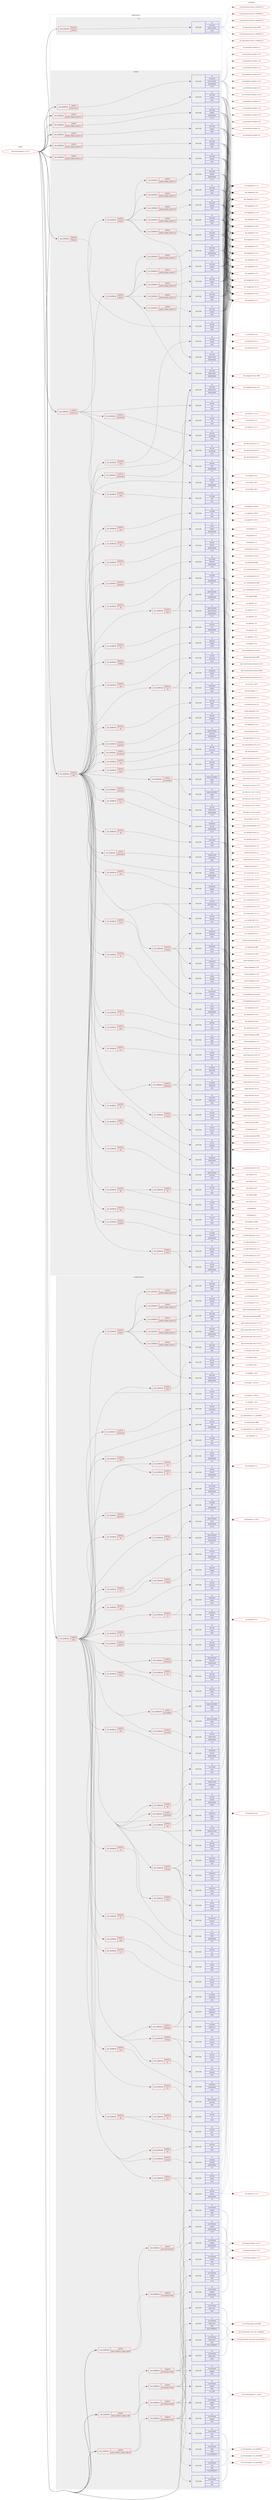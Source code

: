 digraph prolog {

# *************
# Graph options
# *************

newrank=true;
concentrate=true;
compound=true;
graph [rankdir=LR,fontname=Helvetica,fontsize=10,ranksep=1.5];#, ranksep=2.5, nodesep=0.2];
edge  [arrowhead=vee];
node  [fontname=Helvetica,fontsize=10];

# **********
# The ebuild
# **********

subgraph cluster_leftcol {
color=gray;
rank=same;
label=<<i>ebuild</i>>;
id [label="app-emulation/qemu-3.1.0-r2", color=red, width=4, href="../app-emulation/qemu-3.1.0-r2.svg"];
}

# ****************
# The dependencies
# ****************

subgraph cluster_midcol {
color=gray;
label=<<i>dependencies</i>>;
subgraph cluster_compile {
fillcolor="#eeeeee";
style=filled;
label=<<i>compile</i>>;
subgraph cond350428 {
dependency1287746 [label=<<TABLE BORDER="0" CELLBORDER="1" CELLSPACING="0" CELLPADDING="4"><TR><TD ROWSPAN="3" CELLPADDING="10">use_conditional</TD></TR><TR><TD>positive</TD></TR><TR><TD>filecaps</TD></TR></TABLE>>, shape=none, color=red];
subgraph pack917302 {
dependency1287747 [label=<<TABLE BORDER="0" CELLBORDER="1" CELLSPACING="0" CELLPADDING="4" WIDTH="220"><TR><TD ROWSPAN="6" CELLPADDING="30">pack_dep</TD></TR><TR><TD WIDTH="110">no</TD></TR><TR><TD>sys-libs</TD></TR><TR><TD>libcap</TD></TR><TR><TD>none</TD></TR><TR><TD></TD></TR></TABLE>>, shape=none, color=blue];
}
dependency1287746:e -> dependency1287747:w [weight=20,style="dashed",arrowhead="vee"];
}
id:e -> dependency1287746:w [weight=20,style="solid",arrowhead="vee"];
subgraph cond350429 {
dependency1287748 [label=<<TABLE BORDER="0" CELLBORDER="1" CELLSPACING="0" CELLPADDING="4"><TR><TD ROWSPAN="3" CELLPADDING="10">use_conditional</TD></TR><TR><TD>positive</TD></TR><TR><TD>kernel_linux</TD></TR></TABLE>>, shape=none, color=red];
subgraph pack917303 {
dependency1287749 [label=<<TABLE BORDER="0" CELLBORDER="1" CELLSPACING="0" CELLPADDING="4" WIDTH="220"><TR><TD ROWSPAN="6" CELLPADDING="30">pack_dep</TD></TR><TR><TD WIDTH="110">no</TD></TR><TR><TD>sys-kernel</TD></TR><TR><TD>linux-headers</TD></TR><TR><TD>greaterequal</TD></TR><TR><TD>2.6.35</TD></TR></TABLE>>, shape=none, color=blue];
}
dependency1287748:e -> dependency1287749:w [weight=20,style="dashed",arrowhead="vee"];
}
id:e -> dependency1287748:w [weight=20,style="solid",arrowhead="vee"];
subgraph cond350430 {
dependency1287750 [label=<<TABLE BORDER="0" CELLBORDER="1" CELLSPACING="0" CELLPADDING="4"><TR><TD ROWSPAN="3" CELLPADDING="10">use_conditional</TD></TR><TR><TD>positive</TD></TR><TR><TD>python_targets_python2_7</TD></TR></TABLE>>, shape=none, color=red];
subgraph pack917304 {
dependency1287751 [label=<<TABLE BORDER="0" CELLBORDER="1" CELLSPACING="0" CELLPADDING="4" WIDTH="220"><TR><TD ROWSPAN="6" CELLPADDING="30">pack_dep</TD></TR><TR><TD WIDTH="110">no</TD></TR><TR><TD>dev-lang</TD></TR><TR><TD>python</TD></TR><TR><TD>greaterequal</TD></TR><TR><TD>2.7.5-r2</TD></TR></TABLE>>, shape=none, color=blue];
}
dependency1287750:e -> dependency1287751:w [weight=20,style="dashed",arrowhead="vee"];
}
id:e -> dependency1287750:w [weight=20,style="solid",arrowhead="vee"];
subgraph cond350431 {
dependency1287752 [label=<<TABLE BORDER="0" CELLBORDER="1" CELLSPACING="0" CELLPADDING="4"><TR><TD ROWSPAN="3" CELLPADDING="10">use_conditional</TD></TR><TR><TD>positive</TD></TR><TR><TD>python_targets_python3_4</TD></TR></TABLE>>, shape=none, color=red];
subgraph pack917305 {
dependency1287753 [label=<<TABLE BORDER="0" CELLBORDER="1" CELLSPACING="0" CELLPADDING="4" WIDTH="220"><TR><TD ROWSPAN="6" CELLPADDING="30">pack_dep</TD></TR><TR><TD WIDTH="110">no</TD></TR><TR><TD>dev-lang</TD></TR><TR><TD>python</TD></TR><TR><TD>none</TD></TR><TR><TD></TD></TR></TABLE>>, shape=none, color=blue];
}
dependency1287752:e -> dependency1287753:w [weight=20,style="dashed",arrowhead="vee"];
}
id:e -> dependency1287752:w [weight=20,style="solid",arrowhead="vee"];
subgraph cond350432 {
dependency1287754 [label=<<TABLE BORDER="0" CELLBORDER="1" CELLSPACING="0" CELLPADDING="4"><TR><TD ROWSPAN="3" CELLPADDING="10">use_conditional</TD></TR><TR><TD>positive</TD></TR><TR><TD>python_targets_python3_5</TD></TR></TABLE>>, shape=none, color=red];
subgraph pack917306 {
dependency1287755 [label=<<TABLE BORDER="0" CELLBORDER="1" CELLSPACING="0" CELLPADDING="4" WIDTH="220"><TR><TD ROWSPAN="6" CELLPADDING="30">pack_dep</TD></TR><TR><TD WIDTH="110">no</TD></TR><TR><TD>dev-lang</TD></TR><TR><TD>python</TD></TR><TR><TD>none</TD></TR><TR><TD></TD></TR></TABLE>>, shape=none, color=blue];
}
dependency1287754:e -> dependency1287755:w [weight=20,style="dashed",arrowhead="vee"];
}
id:e -> dependency1287754:w [weight=20,style="solid",arrowhead="vee"];
subgraph cond350433 {
dependency1287756 [label=<<TABLE BORDER="0" CELLBORDER="1" CELLSPACING="0" CELLPADDING="4"><TR><TD ROWSPAN="3" CELLPADDING="10">use_conditional</TD></TR><TR><TD>positive</TD></TR><TR><TD>python_targets_python3_6</TD></TR></TABLE>>, shape=none, color=red];
subgraph pack917307 {
dependency1287757 [label=<<TABLE BORDER="0" CELLBORDER="1" CELLSPACING="0" CELLPADDING="4" WIDTH="220"><TR><TD ROWSPAN="6" CELLPADDING="30">pack_dep</TD></TR><TR><TD WIDTH="110">no</TD></TR><TR><TD>dev-lang</TD></TR><TR><TD>python</TD></TR><TR><TD>none</TD></TR><TR><TD></TD></TR></TABLE>>, shape=none, color=blue];
}
dependency1287756:e -> dependency1287757:w [weight=20,style="dashed",arrowhead="vee"];
}
id:e -> dependency1287756:w [weight=20,style="solid",arrowhead="vee"];
subgraph cond350434 {
dependency1287758 [label=<<TABLE BORDER="0" CELLBORDER="1" CELLSPACING="0" CELLPADDING="4"><TR><TD ROWSPAN="3" CELLPADDING="10">use_conditional</TD></TR><TR><TD>positive</TD></TR><TR><TD>python_targets_python3_7</TD></TR></TABLE>>, shape=none, color=red];
subgraph pack917308 {
dependency1287759 [label=<<TABLE BORDER="0" CELLBORDER="1" CELLSPACING="0" CELLPADDING="4" WIDTH="220"><TR><TD ROWSPAN="6" CELLPADDING="30">pack_dep</TD></TR><TR><TD WIDTH="110">no</TD></TR><TR><TD>dev-lang</TD></TR><TR><TD>python</TD></TR><TR><TD>none</TD></TR><TR><TD></TD></TR></TABLE>>, shape=none, color=blue];
}
dependency1287758:e -> dependency1287759:w [weight=20,style="dashed",arrowhead="vee"];
}
id:e -> dependency1287758:w [weight=20,style="solid",arrowhead="vee"];
subgraph cond350435 {
dependency1287760 [label=<<TABLE BORDER="0" CELLBORDER="1" CELLSPACING="0" CELLPADDING="4"><TR><TD ROWSPAN="3" CELLPADDING="10">use_conditional</TD></TR><TR><TD>positive</TD></TR><TR><TD>static</TD></TR></TABLE>>, shape=none, color=red];
subgraph pack917309 {
dependency1287761 [label=<<TABLE BORDER="0" CELLBORDER="1" CELLSPACING="0" CELLPADDING="4" WIDTH="220"><TR><TD ROWSPAN="6" CELLPADDING="30">pack_dep</TD></TR><TR><TD WIDTH="110">no</TD></TR><TR><TD>dev-libs</TD></TR><TR><TD>glib</TD></TR><TR><TD>greaterequal</TD></TR><TR><TD>2.0</TD></TR></TABLE>>, shape=none, color=blue];
}
dependency1287760:e -> dependency1287761:w [weight=20,style="dashed",arrowhead="vee"];
subgraph pack917310 {
dependency1287762 [label=<<TABLE BORDER="0" CELLBORDER="1" CELLSPACING="0" CELLPADDING="4" WIDTH="220"><TR><TD ROWSPAN="6" CELLPADDING="30">pack_dep</TD></TR><TR><TD WIDTH="110">no</TD></TR><TR><TD>sys-libs</TD></TR><TR><TD>zlib</TD></TR><TR><TD>none</TD></TR><TR><TD></TD></TR></TABLE>>, shape=none, color=blue];
}
dependency1287760:e -> dependency1287762:w [weight=20,style="dashed",arrowhead="vee"];
subgraph cond350436 {
dependency1287763 [label=<<TABLE BORDER="0" CELLBORDER="1" CELLSPACING="0" CELLPADDING="4"><TR><TD ROWSPAN="3" CELLPADDING="10">use_conditional</TD></TR><TR><TD>positive</TD></TR><TR><TD>python</TD></TR></TABLE>>, shape=none, color=red];
subgraph cond350437 {
dependency1287764 [label=<<TABLE BORDER="0" CELLBORDER="1" CELLSPACING="0" CELLPADDING="4"><TR><TD ROWSPAN="3" CELLPADDING="10">use_conditional</TD></TR><TR><TD>positive</TD></TR><TR><TD>python_targets_python2_7</TD></TR></TABLE>>, shape=none, color=red];
subgraph pack917311 {
dependency1287765 [label=<<TABLE BORDER="0" CELLBORDER="1" CELLSPACING="0" CELLPADDING="4" WIDTH="220"><TR><TD ROWSPAN="6" CELLPADDING="30">pack_dep</TD></TR><TR><TD WIDTH="110">no</TD></TR><TR><TD>dev-lang</TD></TR><TR><TD>python</TD></TR><TR><TD>greaterequal</TD></TR><TR><TD>2.7.5-r2</TD></TR></TABLE>>, shape=none, color=blue];
}
dependency1287764:e -> dependency1287765:w [weight=20,style="dashed",arrowhead="vee"];
}
dependency1287763:e -> dependency1287764:w [weight=20,style="dashed",arrowhead="vee"];
subgraph cond350438 {
dependency1287766 [label=<<TABLE BORDER="0" CELLBORDER="1" CELLSPACING="0" CELLPADDING="4"><TR><TD ROWSPAN="3" CELLPADDING="10">use_conditional</TD></TR><TR><TD>positive</TD></TR><TR><TD>python_targets_python3_4</TD></TR></TABLE>>, shape=none, color=red];
subgraph pack917312 {
dependency1287767 [label=<<TABLE BORDER="0" CELLBORDER="1" CELLSPACING="0" CELLPADDING="4" WIDTH="220"><TR><TD ROWSPAN="6" CELLPADDING="30">pack_dep</TD></TR><TR><TD WIDTH="110">no</TD></TR><TR><TD>dev-lang</TD></TR><TR><TD>python</TD></TR><TR><TD>none</TD></TR><TR><TD></TD></TR></TABLE>>, shape=none, color=blue];
}
dependency1287766:e -> dependency1287767:w [weight=20,style="dashed",arrowhead="vee"];
}
dependency1287763:e -> dependency1287766:w [weight=20,style="dashed",arrowhead="vee"];
subgraph cond350439 {
dependency1287768 [label=<<TABLE BORDER="0" CELLBORDER="1" CELLSPACING="0" CELLPADDING="4"><TR><TD ROWSPAN="3" CELLPADDING="10">use_conditional</TD></TR><TR><TD>positive</TD></TR><TR><TD>python_targets_python3_5</TD></TR></TABLE>>, shape=none, color=red];
subgraph pack917313 {
dependency1287769 [label=<<TABLE BORDER="0" CELLBORDER="1" CELLSPACING="0" CELLPADDING="4" WIDTH="220"><TR><TD ROWSPAN="6" CELLPADDING="30">pack_dep</TD></TR><TR><TD WIDTH="110">no</TD></TR><TR><TD>dev-lang</TD></TR><TR><TD>python</TD></TR><TR><TD>none</TD></TR><TR><TD></TD></TR></TABLE>>, shape=none, color=blue];
}
dependency1287768:e -> dependency1287769:w [weight=20,style="dashed",arrowhead="vee"];
}
dependency1287763:e -> dependency1287768:w [weight=20,style="dashed",arrowhead="vee"];
subgraph cond350440 {
dependency1287770 [label=<<TABLE BORDER="0" CELLBORDER="1" CELLSPACING="0" CELLPADDING="4"><TR><TD ROWSPAN="3" CELLPADDING="10">use_conditional</TD></TR><TR><TD>positive</TD></TR><TR><TD>python_targets_python3_6</TD></TR></TABLE>>, shape=none, color=red];
subgraph pack917314 {
dependency1287771 [label=<<TABLE BORDER="0" CELLBORDER="1" CELLSPACING="0" CELLPADDING="4" WIDTH="220"><TR><TD ROWSPAN="6" CELLPADDING="30">pack_dep</TD></TR><TR><TD WIDTH="110">no</TD></TR><TR><TD>dev-lang</TD></TR><TR><TD>python</TD></TR><TR><TD>none</TD></TR><TR><TD></TD></TR></TABLE>>, shape=none, color=blue];
}
dependency1287770:e -> dependency1287771:w [weight=20,style="dashed",arrowhead="vee"];
}
dependency1287763:e -> dependency1287770:w [weight=20,style="dashed",arrowhead="vee"];
subgraph cond350441 {
dependency1287772 [label=<<TABLE BORDER="0" CELLBORDER="1" CELLSPACING="0" CELLPADDING="4"><TR><TD ROWSPAN="3" CELLPADDING="10">use_conditional</TD></TR><TR><TD>positive</TD></TR><TR><TD>python_targets_python3_7</TD></TR></TABLE>>, shape=none, color=red];
subgraph pack917315 {
dependency1287773 [label=<<TABLE BORDER="0" CELLBORDER="1" CELLSPACING="0" CELLPADDING="4" WIDTH="220"><TR><TD ROWSPAN="6" CELLPADDING="30">pack_dep</TD></TR><TR><TD WIDTH="110">no</TD></TR><TR><TD>dev-lang</TD></TR><TR><TD>python</TD></TR><TR><TD>none</TD></TR><TR><TD></TD></TR></TABLE>>, shape=none, color=blue];
}
dependency1287772:e -> dependency1287773:w [weight=20,style="dashed",arrowhead="vee"];
}
dependency1287763:e -> dependency1287772:w [weight=20,style="dashed",arrowhead="vee"];
subgraph pack917316 {
dependency1287774 [label=<<TABLE BORDER="0" CELLBORDER="1" CELLSPACING="0" CELLPADDING="4" WIDTH="220"><TR><TD ROWSPAN="6" CELLPADDING="30">pack_dep</TD></TR><TR><TD WIDTH="110">no</TD></TR><TR><TD>dev-lang</TD></TR><TR><TD>python-exec</TD></TR><TR><TD>greaterequal</TD></TR><TR><TD>2</TD></TR></TABLE>>, shape=none, color=blue];
}
dependency1287763:e -> dependency1287774:w [weight=20,style="dashed",arrowhead="vee"];
}
dependency1287760:e -> dependency1287763:w [weight=20,style="dashed",arrowhead="vee"];
subgraph cond350442 {
dependency1287775 [label=<<TABLE BORDER="0" CELLBORDER="1" CELLSPACING="0" CELLPADDING="4"><TR><TD ROWSPAN="3" CELLPADDING="10">use_conditional</TD></TR><TR><TD>positive</TD></TR><TR><TD>systemtap</TD></TR></TABLE>>, shape=none, color=red];
subgraph pack917317 {
dependency1287776 [label=<<TABLE BORDER="0" CELLBORDER="1" CELLSPACING="0" CELLPADDING="4" WIDTH="220"><TR><TD ROWSPAN="6" CELLPADDING="30">pack_dep</TD></TR><TR><TD WIDTH="110">no</TD></TR><TR><TD>dev-util</TD></TR><TR><TD>systemtap</TD></TR><TR><TD>none</TD></TR><TR><TD></TD></TR></TABLE>>, shape=none, color=blue];
}
dependency1287775:e -> dependency1287776:w [weight=20,style="dashed",arrowhead="vee"];
}
dependency1287760:e -> dependency1287775:w [weight=20,style="dashed",arrowhead="vee"];
subgraph cond350443 {
dependency1287777 [label=<<TABLE BORDER="0" CELLBORDER="1" CELLSPACING="0" CELLPADDING="4"><TR><TD ROWSPAN="3" CELLPADDING="10">use_conditional</TD></TR><TR><TD>positive</TD></TR><TR><TD>xattr</TD></TR></TABLE>>, shape=none, color=red];
subgraph pack917318 {
dependency1287778 [label=<<TABLE BORDER="0" CELLBORDER="1" CELLSPACING="0" CELLPADDING="4" WIDTH="220"><TR><TD ROWSPAN="6" CELLPADDING="30">pack_dep</TD></TR><TR><TD WIDTH="110">no</TD></TR><TR><TD>sys-apps</TD></TR><TR><TD>attr</TD></TR><TR><TD>none</TD></TR><TR><TD></TD></TR></TABLE>>, shape=none, color=blue];
}
dependency1287777:e -> dependency1287778:w [weight=20,style="dashed",arrowhead="vee"];
}
dependency1287760:e -> dependency1287777:w [weight=20,style="dashed",arrowhead="vee"];
subgraph pack917319 {
dependency1287779 [label=<<TABLE BORDER="0" CELLBORDER="1" CELLSPACING="0" CELLPADDING="4" WIDTH="220"><TR><TD ROWSPAN="6" CELLPADDING="30">pack_dep</TD></TR><TR><TD WIDTH="110">no</TD></TR><TR><TD>dev-libs</TD></TR><TR><TD>libxml2</TD></TR><TR><TD>none</TD></TR><TR><TD></TD></TR></TABLE>>, shape=none, color=blue];
}
dependency1287760:e -> dependency1287779:w [weight=20,style="dashed",arrowhead="vee"];
subgraph pack917320 {
dependency1287780 [label=<<TABLE BORDER="0" CELLBORDER="1" CELLSPACING="0" CELLPADDING="4" WIDTH="220"><TR><TD ROWSPAN="6" CELLPADDING="30">pack_dep</TD></TR><TR><TD WIDTH="110">no</TD></TR><TR><TD>x11-libs</TD></TR><TR><TD>libxkbcommon</TD></TR><TR><TD>none</TD></TR><TR><TD></TD></TR></TABLE>>, shape=none, color=blue];
}
dependency1287760:e -> dependency1287780:w [weight=20,style="dashed",arrowhead="vee"];
subgraph pack917321 {
dependency1287781 [label=<<TABLE BORDER="0" CELLBORDER="1" CELLSPACING="0" CELLPADDING="4" WIDTH="220"><TR><TD ROWSPAN="6" CELLPADDING="30">pack_dep</TD></TR><TR><TD WIDTH="110">no</TD></TR><TR><TD>x11-libs</TD></TR><TR><TD>pixman</TD></TR><TR><TD>greaterequal</TD></TR><TR><TD>0.28.0</TD></TR></TABLE>>, shape=none, color=blue];
}
dependency1287760:e -> dependency1287781:w [weight=20,style="dashed",arrowhead="vee"];
subgraph cond350444 {
dependency1287782 [label=<<TABLE BORDER="0" CELLBORDER="1" CELLSPACING="0" CELLPADDING="4"><TR><TD ROWSPAN="3" CELLPADDING="10">use_conditional</TD></TR><TR><TD>positive</TD></TR><TR><TD>accessibility</TD></TR></TABLE>>, shape=none, color=red];
subgraph pack917322 {
dependency1287783 [label=<<TABLE BORDER="0" CELLBORDER="1" CELLSPACING="0" CELLPADDING="4" WIDTH="220"><TR><TD ROWSPAN="6" CELLPADDING="30">pack_dep</TD></TR><TR><TD WIDTH="110">no</TD></TR><TR><TD>app-accessibility</TD></TR><TR><TD>brltty</TD></TR><TR><TD>none</TD></TR><TR><TD></TD></TR></TABLE>>, shape=none, color=blue];
}
dependency1287782:e -> dependency1287783:w [weight=20,style="dashed",arrowhead="vee"];
subgraph pack917323 {
dependency1287784 [label=<<TABLE BORDER="0" CELLBORDER="1" CELLSPACING="0" CELLPADDING="4" WIDTH="220"><TR><TD ROWSPAN="6" CELLPADDING="30">pack_dep</TD></TR><TR><TD WIDTH="110">no</TD></TR><TR><TD>app-accessibility</TD></TR><TR><TD>brltty</TD></TR><TR><TD>none</TD></TR><TR><TD></TD></TR></TABLE>>, shape=none, color=blue];
}
dependency1287782:e -> dependency1287784:w [weight=20,style="dashed",arrowhead="vee"];
}
dependency1287760:e -> dependency1287782:w [weight=20,style="dashed",arrowhead="vee"];
subgraph cond350445 {
dependency1287785 [label=<<TABLE BORDER="0" CELLBORDER="1" CELLSPACING="0" CELLPADDING="4"><TR><TD ROWSPAN="3" CELLPADDING="10">use_conditional</TD></TR><TR><TD>positive</TD></TR><TR><TD>aio</TD></TR></TABLE>>, shape=none, color=red];
subgraph pack917324 {
dependency1287786 [label=<<TABLE BORDER="0" CELLBORDER="1" CELLSPACING="0" CELLPADDING="4" WIDTH="220"><TR><TD ROWSPAN="6" CELLPADDING="30">pack_dep</TD></TR><TR><TD WIDTH="110">no</TD></TR><TR><TD>dev-libs</TD></TR><TR><TD>libaio</TD></TR><TR><TD>none</TD></TR><TR><TD></TD></TR></TABLE>>, shape=none, color=blue];
}
dependency1287785:e -> dependency1287786:w [weight=20,style="dashed",arrowhead="vee"];
}
dependency1287760:e -> dependency1287785:w [weight=20,style="dashed",arrowhead="vee"];
subgraph cond350446 {
dependency1287787 [label=<<TABLE BORDER="0" CELLBORDER="1" CELLSPACING="0" CELLPADDING="4"><TR><TD ROWSPAN="3" CELLPADDING="10">use_conditional</TD></TR><TR><TD>positive</TD></TR><TR><TD>alsa</TD></TR></TABLE>>, shape=none, color=red];
subgraph pack917325 {
dependency1287788 [label=<<TABLE BORDER="0" CELLBORDER="1" CELLSPACING="0" CELLPADDING="4" WIDTH="220"><TR><TD ROWSPAN="6" CELLPADDING="30">pack_dep</TD></TR><TR><TD WIDTH="110">no</TD></TR><TR><TD>media-libs</TD></TR><TR><TD>alsa-lib</TD></TR><TR><TD>greaterequal</TD></TR><TR><TD>1.0.13</TD></TR></TABLE>>, shape=none, color=blue];
}
dependency1287787:e -> dependency1287788:w [weight=20,style="dashed",arrowhead="vee"];
}
dependency1287760:e -> dependency1287787:w [weight=20,style="dashed",arrowhead="vee"];
subgraph cond350447 {
dependency1287789 [label=<<TABLE BORDER="0" CELLBORDER="1" CELLSPACING="0" CELLPADDING="4"><TR><TD ROWSPAN="3" CELLPADDING="10">use_conditional</TD></TR><TR><TD>positive</TD></TR><TR><TD>bzip2</TD></TR></TABLE>>, shape=none, color=red];
subgraph pack917326 {
dependency1287790 [label=<<TABLE BORDER="0" CELLBORDER="1" CELLSPACING="0" CELLPADDING="4" WIDTH="220"><TR><TD ROWSPAN="6" CELLPADDING="30">pack_dep</TD></TR><TR><TD WIDTH="110">no</TD></TR><TR><TD>app-arch</TD></TR><TR><TD>bzip2</TD></TR><TR><TD>none</TD></TR><TR><TD></TD></TR></TABLE>>, shape=none, color=blue];
}
dependency1287789:e -> dependency1287790:w [weight=20,style="dashed",arrowhead="vee"];
}
dependency1287760:e -> dependency1287789:w [weight=20,style="dashed",arrowhead="vee"];
subgraph cond350448 {
dependency1287791 [label=<<TABLE BORDER="0" CELLBORDER="1" CELLSPACING="0" CELLPADDING="4"><TR><TD ROWSPAN="3" CELLPADDING="10">use_conditional</TD></TR><TR><TD>positive</TD></TR><TR><TD>capstone</TD></TR></TABLE>>, shape=none, color=red];
subgraph pack917327 {
dependency1287792 [label=<<TABLE BORDER="0" CELLBORDER="1" CELLSPACING="0" CELLPADDING="4" WIDTH="220"><TR><TD ROWSPAN="6" CELLPADDING="30">pack_dep</TD></TR><TR><TD WIDTH="110">no</TD></TR><TR><TD>dev-libs</TD></TR><TR><TD>capstone</TD></TR><TR><TD>none</TD></TR><TR><TD></TD></TR></TABLE>>, shape=none, color=blue];
}
dependency1287791:e -> dependency1287792:w [weight=20,style="dashed",arrowhead="vee"];
}
dependency1287760:e -> dependency1287791:w [weight=20,style="dashed",arrowhead="vee"];
subgraph cond350449 {
dependency1287793 [label=<<TABLE BORDER="0" CELLBORDER="1" CELLSPACING="0" CELLPADDING="4"><TR><TD ROWSPAN="3" CELLPADDING="10">use_conditional</TD></TR><TR><TD>positive</TD></TR><TR><TD>caps</TD></TR></TABLE>>, shape=none, color=red];
subgraph pack917328 {
dependency1287794 [label=<<TABLE BORDER="0" CELLBORDER="1" CELLSPACING="0" CELLPADDING="4" WIDTH="220"><TR><TD ROWSPAN="6" CELLPADDING="30">pack_dep</TD></TR><TR><TD WIDTH="110">no</TD></TR><TR><TD>sys-libs</TD></TR><TR><TD>libcap-ng</TD></TR><TR><TD>none</TD></TR><TR><TD></TD></TR></TABLE>>, shape=none, color=blue];
}
dependency1287793:e -> dependency1287794:w [weight=20,style="dashed",arrowhead="vee"];
}
dependency1287760:e -> dependency1287793:w [weight=20,style="dashed",arrowhead="vee"];
subgraph cond350450 {
dependency1287795 [label=<<TABLE BORDER="0" CELLBORDER="1" CELLSPACING="0" CELLPADDING="4"><TR><TD ROWSPAN="3" CELLPADDING="10">use_conditional</TD></TR><TR><TD>positive</TD></TR><TR><TD>curl</TD></TR></TABLE>>, shape=none, color=red];
subgraph pack917329 {
dependency1287796 [label=<<TABLE BORDER="0" CELLBORDER="1" CELLSPACING="0" CELLPADDING="4" WIDTH="220"><TR><TD ROWSPAN="6" CELLPADDING="30">pack_dep</TD></TR><TR><TD WIDTH="110">no</TD></TR><TR><TD>net-misc</TD></TR><TR><TD>curl</TD></TR><TR><TD>greaterequal</TD></TR><TR><TD>7.15.4</TD></TR></TABLE>>, shape=none, color=blue];
}
dependency1287795:e -> dependency1287796:w [weight=20,style="dashed",arrowhead="vee"];
}
dependency1287760:e -> dependency1287795:w [weight=20,style="dashed",arrowhead="vee"];
subgraph cond350451 {
dependency1287797 [label=<<TABLE BORDER="0" CELLBORDER="1" CELLSPACING="0" CELLPADDING="4"><TR><TD ROWSPAN="3" CELLPADDING="10">use_conditional</TD></TR><TR><TD>positive</TD></TR><TR><TD>fdt</TD></TR></TABLE>>, shape=none, color=red];
subgraph pack917330 {
dependency1287798 [label=<<TABLE BORDER="0" CELLBORDER="1" CELLSPACING="0" CELLPADDING="4" WIDTH="220"><TR><TD ROWSPAN="6" CELLPADDING="30">pack_dep</TD></TR><TR><TD WIDTH="110">no</TD></TR><TR><TD>sys-apps</TD></TR><TR><TD>dtc</TD></TR><TR><TD>greaterequal</TD></TR><TR><TD>1.4.2</TD></TR></TABLE>>, shape=none, color=blue];
}
dependency1287797:e -> dependency1287798:w [weight=20,style="dashed",arrowhead="vee"];
}
dependency1287760:e -> dependency1287797:w [weight=20,style="dashed",arrowhead="vee"];
subgraph cond350452 {
dependency1287799 [label=<<TABLE BORDER="0" CELLBORDER="1" CELLSPACING="0" CELLPADDING="4"><TR><TD ROWSPAN="3" CELLPADDING="10">use_conditional</TD></TR><TR><TD>positive</TD></TR><TR><TD>glusterfs</TD></TR></TABLE>>, shape=none, color=red];
subgraph pack917331 {
dependency1287800 [label=<<TABLE BORDER="0" CELLBORDER="1" CELLSPACING="0" CELLPADDING="4" WIDTH="220"><TR><TD ROWSPAN="6" CELLPADDING="30">pack_dep</TD></TR><TR><TD WIDTH="110">no</TD></TR><TR><TD>sys-cluster</TD></TR><TR><TD>glusterfs</TD></TR><TR><TD>greaterequal</TD></TR><TR><TD>3.4.0</TD></TR></TABLE>>, shape=none, color=blue];
}
dependency1287799:e -> dependency1287800:w [weight=20,style="dashed",arrowhead="vee"];
}
dependency1287760:e -> dependency1287799:w [weight=20,style="dashed",arrowhead="vee"];
subgraph cond350453 {
dependency1287801 [label=<<TABLE BORDER="0" CELLBORDER="1" CELLSPACING="0" CELLPADDING="4"><TR><TD ROWSPAN="3" CELLPADDING="10">use_conditional</TD></TR><TR><TD>positive</TD></TR><TR><TD>gnutls</TD></TR></TABLE>>, shape=none, color=red];
subgraph pack917332 {
dependency1287802 [label=<<TABLE BORDER="0" CELLBORDER="1" CELLSPACING="0" CELLPADDING="4" WIDTH="220"><TR><TD ROWSPAN="6" CELLPADDING="30">pack_dep</TD></TR><TR><TD WIDTH="110">no</TD></TR><TR><TD>dev-libs</TD></TR><TR><TD>nettle</TD></TR><TR><TD>none</TD></TR><TR><TD></TD></TR></TABLE>>, shape=none, color=blue];
}
dependency1287801:e -> dependency1287802:w [weight=20,style="dashed",arrowhead="vee"];
subgraph pack917333 {
dependency1287803 [label=<<TABLE BORDER="0" CELLBORDER="1" CELLSPACING="0" CELLPADDING="4" WIDTH="220"><TR><TD ROWSPAN="6" CELLPADDING="30">pack_dep</TD></TR><TR><TD WIDTH="110">no</TD></TR><TR><TD>net-libs</TD></TR><TR><TD>gnutls</TD></TR><TR><TD>greaterequal</TD></TR><TR><TD>3.0</TD></TR></TABLE>>, shape=none, color=blue];
}
dependency1287801:e -> dependency1287803:w [weight=20,style="dashed",arrowhead="vee"];
}
dependency1287760:e -> dependency1287801:w [weight=20,style="dashed",arrowhead="vee"];
subgraph cond350454 {
dependency1287804 [label=<<TABLE BORDER="0" CELLBORDER="1" CELLSPACING="0" CELLPADDING="4"><TR><TD ROWSPAN="3" CELLPADDING="10">use_conditional</TD></TR><TR><TD>positive</TD></TR><TR><TD>gtk</TD></TR></TABLE>>, shape=none, color=red];
subgraph pack917334 {
dependency1287805 [label=<<TABLE BORDER="0" CELLBORDER="1" CELLSPACING="0" CELLPADDING="4" WIDTH="220"><TR><TD ROWSPAN="6" CELLPADDING="30">pack_dep</TD></TR><TR><TD WIDTH="110">no</TD></TR><TR><TD>x11-libs</TD></TR><TR><TD>gtk+</TD></TR><TR><TD>none</TD></TR><TR><TD></TD></TR></TABLE>>, shape=none, color=blue];
}
dependency1287804:e -> dependency1287805:w [weight=20,style="dashed",arrowhead="vee"];
subgraph cond350455 {
dependency1287806 [label=<<TABLE BORDER="0" CELLBORDER="1" CELLSPACING="0" CELLPADDING="4"><TR><TD ROWSPAN="3" CELLPADDING="10">use_conditional</TD></TR><TR><TD>positive</TD></TR><TR><TD>vte</TD></TR></TABLE>>, shape=none, color=red];
subgraph pack917335 {
dependency1287807 [label=<<TABLE BORDER="0" CELLBORDER="1" CELLSPACING="0" CELLPADDING="4" WIDTH="220"><TR><TD ROWSPAN="6" CELLPADDING="30">pack_dep</TD></TR><TR><TD WIDTH="110">no</TD></TR><TR><TD>x11-libs</TD></TR><TR><TD>vte</TD></TR><TR><TD>none</TD></TR><TR><TD></TD></TR></TABLE>>, shape=none, color=blue];
}
dependency1287806:e -> dependency1287807:w [weight=20,style="dashed",arrowhead="vee"];
}
dependency1287804:e -> dependency1287806:w [weight=20,style="dashed",arrowhead="vee"];
}
dependency1287760:e -> dependency1287804:w [weight=20,style="dashed",arrowhead="vee"];
subgraph cond350456 {
dependency1287808 [label=<<TABLE BORDER="0" CELLBORDER="1" CELLSPACING="0" CELLPADDING="4"><TR><TD ROWSPAN="3" CELLPADDING="10">use_conditional</TD></TR><TR><TD>positive</TD></TR><TR><TD>infiniband</TD></TR></TABLE>>, shape=none, color=red];
subgraph pack917336 {
dependency1287809 [label=<<TABLE BORDER="0" CELLBORDER="1" CELLSPACING="0" CELLPADDING="4" WIDTH="220"><TR><TD ROWSPAN="6" CELLPADDING="30">pack_dep</TD></TR><TR><TD WIDTH="110">no</TD></TR><TR><TD>sys-fabric</TD></TR><TR><TD>libibumad</TD></TR><TR><TD>none</TD></TR><TR><TD></TD></TR></TABLE>>, shape=none, color=blue];
}
dependency1287808:e -> dependency1287809:w [weight=20,style="dashed",arrowhead="vee"];
subgraph pack917337 {
dependency1287810 [label=<<TABLE BORDER="0" CELLBORDER="1" CELLSPACING="0" CELLPADDING="4" WIDTH="220"><TR><TD ROWSPAN="6" CELLPADDING="30">pack_dep</TD></TR><TR><TD WIDTH="110">no</TD></TR><TR><TD>sys-fabric</TD></TR><TR><TD>libibverbs</TD></TR><TR><TD>none</TD></TR><TR><TD></TD></TR></TABLE>>, shape=none, color=blue];
}
dependency1287808:e -> dependency1287810:w [weight=20,style="dashed",arrowhead="vee"];
subgraph pack917338 {
dependency1287811 [label=<<TABLE BORDER="0" CELLBORDER="1" CELLSPACING="0" CELLPADDING="4" WIDTH="220"><TR><TD ROWSPAN="6" CELLPADDING="30">pack_dep</TD></TR><TR><TD WIDTH="110">no</TD></TR><TR><TD>sys-fabric</TD></TR><TR><TD>librdmacm</TD></TR><TR><TD>none</TD></TR><TR><TD></TD></TR></TABLE>>, shape=none, color=blue];
}
dependency1287808:e -> dependency1287811:w [weight=20,style="dashed",arrowhead="vee"];
}
dependency1287760:e -> dependency1287808:w [weight=20,style="dashed",arrowhead="vee"];
subgraph cond350457 {
dependency1287812 [label=<<TABLE BORDER="0" CELLBORDER="1" CELLSPACING="0" CELLPADDING="4"><TR><TD ROWSPAN="3" CELLPADDING="10">use_conditional</TD></TR><TR><TD>positive</TD></TR><TR><TD>iscsi</TD></TR></TABLE>>, shape=none, color=red];
subgraph pack917339 {
dependency1287813 [label=<<TABLE BORDER="0" CELLBORDER="1" CELLSPACING="0" CELLPADDING="4" WIDTH="220"><TR><TD ROWSPAN="6" CELLPADDING="30">pack_dep</TD></TR><TR><TD WIDTH="110">no</TD></TR><TR><TD>net-libs</TD></TR><TR><TD>libiscsi</TD></TR><TR><TD>none</TD></TR><TR><TD></TD></TR></TABLE>>, shape=none, color=blue];
}
dependency1287812:e -> dependency1287813:w [weight=20,style="dashed",arrowhead="vee"];
}
dependency1287760:e -> dependency1287812:w [weight=20,style="dashed",arrowhead="vee"];
subgraph cond350458 {
dependency1287814 [label=<<TABLE BORDER="0" CELLBORDER="1" CELLSPACING="0" CELLPADDING="4"><TR><TD ROWSPAN="3" CELLPADDING="10">use_conditional</TD></TR><TR><TD>positive</TD></TR><TR><TD>jpeg</TD></TR></TABLE>>, shape=none, color=red];
subgraph pack917340 {
dependency1287815 [label=<<TABLE BORDER="0" CELLBORDER="1" CELLSPACING="0" CELLPADDING="4" WIDTH="220"><TR><TD ROWSPAN="6" CELLPADDING="30">pack_dep</TD></TR><TR><TD WIDTH="110">no</TD></TR><TR><TD>virtual</TD></TR><TR><TD>jpeg</TD></TR><TR><TD>none</TD></TR><TR><TD></TD></TR></TABLE>>, shape=none, color=blue];
}
dependency1287814:e -> dependency1287815:w [weight=20,style="dashed",arrowhead="vee"];
}
dependency1287760:e -> dependency1287814:w [weight=20,style="dashed",arrowhead="vee"];
subgraph cond350459 {
dependency1287816 [label=<<TABLE BORDER="0" CELLBORDER="1" CELLSPACING="0" CELLPADDING="4"><TR><TD ROWSPAN="3" CELLPADDING="10">use_conditional</TD></TR><TR><TD>positive</TD></TR><TR><TD>lzo</TD></TR></TABLE>>, shape=none, color=red];
subgraph pack917341 {
dependency1287817 [label=<<TABLE BORDER="0" CELLBORDER="1" CELLSPACING="0" CELLPADDING="4" WIDTH="220"><TR><TD ROWSPAN="6" CELLPADDING="30">pack_dep</TD></TR><TR><TD WIDTH="110">no</TD></TR><TR><TD>dev-libs</TD></TR><TR><TD>lzo</TD></TR><TR><TD>none</TD></TR><TR><TD></TD></TR></TABLE>>, shape=none, color=blue];
}
dependency1287816:e -> dependency1287817:w [weight=20,style="dashed",arrowhead="vee"];
}
dependency1287760:e -> dependency1287816:w [weight=20,style="dashed",arrowhead="vee"];
subgraph cond350460 {
dependency1287818 [label=<<TABLE BORDER="0" CELLBORDER="1" CELLSPACING="0" CELLPADDING="4"><TR><TD ROWSPAN="3" CELLPADDING="10">use_conditional</TD></TR><TR><TD>positive</TD></TR><TR><TD>ncurses</TD></TR></TABLE>>, shape=none, color=red];
subgraph pack917342 {
dependency1287819 [label=<<TABLE BORDER="0" CELLBORDER="1" CELLSPACING="0" CELLPADDING="4" WIDTH="220"><TR><TD ROWSPAN="6" CELLPADDING="30">pack_dep</TD></TR><TR><TD WIDTH="110">no</TD></TR><TR><TD>sys-libs</TD></TR><TR><TD>ncurses</TD></TR><TR><TD>none</TD></TR><TR><TD></TD></TR></TABLE>>, shape=none, color=blue];
}
dependency1287818:e -> dependency1287819:w [weight=20,style="dashed",arrowhead="vee"];
subgraph pack917343 {
dependency1287820 [label=<<TABLE BORDER="0" CELLBORDER="1" CELLSPACING="0" CELLPADDING="4" WIDTH="220"><TR><TD ROWSPAN="6" CELLPADDING="30">pack_dep</TD></TR><TR><TD WIDTH="110">no</TD></TR><TR><TD>sys-libs</TD></TR><TR><TD>ncurses</TD></TR><TR><TD>none</TD></TR><TR><TD></TD></TR></TABLE>>, shape=none, color=blue];
}
dependency1287818:e -> dependency1287820:w [weight=20,style="dashed",arrowhead="vee"];
}
dependency1287760:e -> dependency1287818:w [weight=20,style="dashed",arrowhead="vee"];
subgraph cond350461 {
dependency1287821 [label=<<TABLE BORDER="0" CELLBORDER="1" CELLSPACING="0" CELLPADDING="4"><TR><TD ROWSPAN="3" CELLPADDING="10">use_conditional</TD></TR><TR><TD>positive</TD></TR><TR><TD>nfs</TD></TR></TABLE>>, shape=none, color=red];
subgraph pack917344 {
dependency1287822 [label=<<TABLE BORDER="0" CELLBORDER="1" CELLSPACING="0" CELLPADDING="4" WIDTH="220"><TR><TD ROWSPAN="6" CELLPADDING="30">pack_dep</TD></TR><TR><TD WIDTH="110">no</TD></TR><TR><TD>net-fs</TD></TR><TR><TD>libnfs</TD></TR><TR><TD>greaterequal</TD></TR><TR><TD>1.9.3</TD></TR></TABLE>>, shape=none, color=blue];
}
dependency1287821:e -> dependency1287822:w [weight=20,style="dashed",arrowhead="vee"];
}
dependency1287760:e -> dependency1287821:w [weight=20,style="dashed",arrowhead="vee"];
subgraph cond350462 {
dependency1287823 [label=<<TABLE BORDER="0" CELLBORDER="1" CELLSPACING="0" CELLPADDING="4"><TR><TD ROWSPAN="3" CELLPADDING="10">use_conditional</TD></TR><TR><TD>positive</TD></TR><TR><TD>numa</TD></TR></TABLE>>, shape=none, color=red];
subgraph pack917345 {
dependency1287824 [label=<<TABLE BORDER="0" CELLBORDER="1" CELLSPACING="0" CELLPADDING="4" WIDTH="220"><TR><TD ROWSPAN="6" CELLPADDING="30">pack_dep</TD></TR><TR><TD WIDTH="110">no</TD></TR><TR><TD>sys-process</TD></TR><TR><TD>numactl</TD></TR><TR><TD>none</TD></TR><TR><TD></TD></TR></TABLE>>, shape=none, color=blue];
}
dependency1287823:e -> dependency1287824:w [weight=20,style="dashed",arrowhead="vee"];
}
dependency1287760:e -> dependency1287823:w [weight=20,style="dashed",arrowhead="vee"];
subgraph cond350463 {
dependency1287825 [label=<<TABLE BORDER="0" CELLBORDER="1" CELLSPACING="0" CELLPADDING="4"><TR><TD ROWSPAN="3" CELLPADDING="10">use_conditional</TD></TR><TR><TD>positive</TD></TR><TR><TD>opengl</TD></TR></TABLE>>, shape=none, color=red];
subgraph pack917346 {
dependency1287826 [label=<<TABLE BORDER="0" CELLBORDER="1" CELLSPACING="0" CELLPADDING="4" WIDTH="220"><TR><TD ROWSPAN="6" CELLPADDING="30">pack_dep</TD></TR><TR><TD WIDTH="110">no</TD></TR><TR><TD>virtual</TD></TR><TR><TD>opengl</TD></TR><TR><TD>none</TD></TR><TR><TD></TD></TR></TABLE>>, shape=none, color=blue];
}
dependency1287825:e -> dependency1287826:w [weight=20,style="dashed",arrowhead="vee"];
subgraph pack917347 {
dependency1287827 [label=<<TABLE BORDER="0" CELLBORDER="1" CELLSPACING="0" CELLPADDING="4" WIDTH="220"><TR><TD ROWSPAN="6" CELLPADDING="30">pack_dep</TD></TR><TR><TD WIDTH="110">no</TD></TR><TR><TD>media-libs</TD></TR><TR><TD>libepoxy</TD></TR><TR><TD>none</TD></TR><TR><TD></TD></TR></TABLE>>, shape=none, color=blue];
}
dependency1287825:e -> dependency1287827:w [weight=20,style="dashed",arrowhead="vee"];
subgraph pack917348 {
dependency1287828 [label=<<TABLE BORDER="0" CELLBORDER="1" CELLSPACING="0" CELLPADDING="4" WIDTH="220"><TR><TD ROWSPAN="6" CELLPADDING="30">pack_dep</TD></TR><TR><TD WIDTH="110">no</TD></TR><TR><TD>media-libs</TD></TR><TR><TD>mesa</TD></TR><TR><TD>none</TD></TR><TR><TD></TD></TR></TABLE>>, shape=none, color=blue];
}
dependency1287825:e -> dependency1287828:w [weight=20,style="dashed",arrowhead="vee"];
subgraph pack917349 {
dependency1287829 [label=<<TABLE BORDER="0" CELLBORDER="1" CELLSPACING="0" CELLPADDING="4" WIDTH="220"><TR><TD ROWSPAN="6" CELLPADDING="30">pack_dep</TD></TR><TR><TD WIDTH="110">no</TD></TR><TR><TD>media-libs</TD></TR><TR><TD>mesa</TD></TR><TR><TD>none</TD></TR><TR><TD></TD></TR></TABLE>>, shape=none, color=blue];
}
dependency1287825:e -> dependency1287829:w [weight=20,style="dashed",arrowhead="vee"];
}
dependency1287760:e -> dependency1287825:w [weight=20,style="dashed",arrowhead="vee"];
subgraph cond350464 {
dependency1287830 [label=<<TABLE BORDER="0" CELLBORDER="1" CELLSPACING="0" CELLPADDING="4"><TR><TD ROWSPAN="3" CELLPADDING="10">use_conditional</TD></TR><TR><TD>positive</TD></TR><TR><TD>png</TD></TR></TABLE>>, shape=none, color=red];
subgraph pack917350 {
dependency1287831 [label=<<TABLE BORDER="0" CELLBORDER="1" CELLSPACING="0" CELLPADDING="4" WIDTH="220"><TR><TD ROWSPAN="6" CELLPADDING="30">pack_dep</TD></TR><TR><TD WIDTH="110">no</TD></TR><TR><TD>media-libs</TD></TR><TR><TD>libpng</TD></TR><TR><TD>none</TD></TR><TR><TD></TD></TR></TABLE>>, shape=none, color=blue];
}
dependency1287830:e -> dependency1287831:w [weight=20,style="dashed",arrowhead="vee"];
}
dependency1287760:e -> dependency1287830:w [weight=20,style="dashed",arrowhead="vee"];
subgraph cond350465 {
dependency1287832 [label=<<TABLE BORDER="0" CELLBORDER="1" CELLSPACING="0" CELLPADDING="4"><TR><TD ROWSPAN="3" CELLPADDING="10">use_conditional</TD></TR><TR><TD>positive</TD></TR><TR><TD>pulseaudio</TD></TR></TABLE>>, shape=none, color=red];
subgraph pack917351 {
dependency1287833 [label=<<TABLE BORDER="0" CELLBORDER="1" CELLSPACING="0" CELLPADDING="4" WIDTH="220"><TR><TD ROWSPAN="6" CELLPADDING="30">pack_dep</TD></TR><TR><TD WIDTH="110">no</TD></TR><TR><TD>media-sound</TD></TR><TR><TD>pulseaudio</TD></TR><TR><TD>none</TD></TR><TR><TD></TD></TR></TABLE>>, shape=none, color=blue];
}
dependency1287832:e -> dependency1287833:w [weight=20,style="dashed",arrowhead="vee"];
}
dependency1287760:e -> dependency1287832:w [weight=20,style="dashed",arrowhead="vee"];
subgraph cond350466 {
dependency1287834 [label=<<TABLE BORDER="0" CELLBORDER="1" CELLSPACING="0" CELLPADDING="4"><TR><TD ROWSPAN="3" CELLPADDING="10">use_conditional</TD></TR><TR><TD>positive</TD></TR><TR><TD>rbd</TD></TR></TABLE>>, shape=none, color=red];
subgraph pack917352 {
dependency1287835 [label=<<TABLE BORDER="0" CELLBORDER="1" CELLSPACING="0" CELLPADDING="4" WIDTH="220"><TR><TD ROWSPAN="6" CELLPADDING="30">pack_dep</TD></TR><TR><TD WIDTH="110">no</TD></TR><TR><TD>sys-cluster</TD></TR><TR><TD>ceph</TD></TR><TR><TD>none</TD></TR><TR><TD></TD></TR></TABLE>>, shape=none, color=blue];
}
dependency1287834:e -> dependency1287835:w [weight=20,style="dashed",arrowhead="vee"];
}
dependency1287760:e -> dependency1287834:w [weight=20,style="dashed",arrowhead="vee"];
subgraph cond350467 {
dependency1287836 [label=<<TABLE BORDER="0" CELLBORDER="1" CELLSPACING="0" CELLPADDING="4"><TR><TD ROWSPAN="3" CELLPADDING="10">use_conditional</TD></TR><TR><TD>positive</TD></TR><TR><TD>sasl</TD></TR></TABLE>>, shape=none, color=red];
subgraph pack917353 {
dependency1287837 [label=<<TABLE BORDER="0" CELLBORDER="1" CELLSPACING="0" CELLPADDING="4" WIDTH="220"><TR><TD ROWSPAN="6" CELLPADDING="30">pack_dep</TD></TR><TR><TD WIDTH="110">no</TD></TR><TR><TD>dev-libs</TD></TR><TR><TD>cyrus-sasl</TD></TR><TR><TD>none</TD></TR><TR><TD></TD></TR></TABLE>>, shape=none, color=blue];
}
dependency1287836:e -> dependency1287837:w [weight=20,style="dashed",arrowhead="vee"];
}
dependency1287760:e -> dependency1287836:w [weight=20,style="dashed",arrowhead="vee"];
subgraph cond350468 {
dependency1287838 [label=<<TABLE BORDER="0" CELLBORDER="1" CELLSPACING="0" CELLPADDING="4"><TR><TD ROWSPAN="3" CELLPADDING="10">use_conditional</TD></TR><TR><TD>positive</TD></TR><TR><TD>sdl</TD></TR></TABLE>>, shape=none, color=red];
subgraph pack917354 {
dependency1287839 [label=<<TABLE BORDER="0" CELLBORDER="1" CELLSPACING="0" CELLPADDING="4" WIDTH="220"><TR><TD ROWSPAN="6" CELLPADDING="30">pack_dep</TD></TR><TR><TD WIDTH="110">no</TD></TR><TR><TD>media-libs</TD></TR><TR><TD>libsdl2</TD></TR><TR><TD>none</TD></TR><TR><TD></TD></TR></TABLE>>, shape=none, color=blue];
}
dependency1287838:e -> dependency1287839:w [weight=20,style="dashed",arrowhead="vee"];
subgraph pack917355 {
dependency1287840 [label=<<TABLE BORDER="0" CELLBORDER="1" CELLSPACING="0" CELLPADDING="4" WIDTH="220"><TR><TD ROWSPAN="6" CELLPADDING="30">pack_dep</TD></TR><TR><TD WIDTH="110">no</TD></TR><TR><TD>media-libs</TD></TR><TR><TD>libsdl2</TD></TR><TR><TD>none</TD></TR><TR><TD></TD></TR></TABLE>>, shape=none, color=blue];
}
dependency1287838:e -> dependency1287840:w [weight=20,style="dashed",arrowhead="vee"];
}
dependency1287760:e -> dependency1287838:w [weight=20,style="dashed",arrowhead="vee"];
subgraph cond350469 {
dependency1287841 [label=<<TABLE BORDER="0" CELLBORDER="1" CELLSPACING="0" CELLPADDING="4"><TR><TD ROWSPAN="3" CELLPADDING="10">use_conditional</TD></TR><TR><TD>positive</TD></TR><TR><TD>seccomp</TD></TR></TABLE>>, shape=none, color=red];
subgraph pack917356 {
dependency1287842 [label=<<TABLE BORDER="0" CELLBORDER="1" CELLSPACING="0" CELLPADDING="4" WIDTH="220"><TR><TD ROWSPAN="6" CELLPADDING="30">pack_dep</TD></TR><TR><TD WIDTH="110">no</TD></TR><TR><TD>sys-libs</TD></TR><TR><TD>libseccomp</TD></TR><TR><TD>greaterequal</TD></TR><TR><TD>2.1.0</TD></TR></TABLE>>, shape=none, color=blue];
}
dependency1287841:e -> dependency1287842:w [weight=20,style="dashed",arrowhead="vee"];
}
dependency1287760:e -> dependency1287841:w [weight=20,style="dashed",arrowhead="vee"];
subgraph cond350470 {
dependency1287843 [label=<<TABLE BORDER="0" CELLBORDER="1" CELLSPACING="0" CELLPADDING="4"><TR><TD ROWSPAN="3" CELLPADDING="10">use_conditional</TD></TR><TR><TD>positive</TD></TR><TR><TD>smartcard</TD></TR></TABLE>>, shape=none, color=red];
subgraph pack917357 {
dependency1287844 [label=<<TABLE BORDER="0" CELLBORDER="1" CELLSPACING="0" CELLPADDING="4" WIDTH="220"><TR><TD ROWSPAN="6" CELLPADDING="30">pack_dep</TD></TR><TR><TD WIDTH="110">no</TD></TR><TR><TD>app-emulation</TD></TR><TR><TD>libcacard</TD></TR><TR><TD>greaterequal</TD></TR><TR><TD>2.5.0</TD></TR></TABLE>>, shape=none, color=blue];
}
dependency1287843:e -> dependency1287844:w [weight=20,style="dashed",arrowhead="vee"];
}
dependency1287760:e -> dependency1287843:w [weight=20,style="dashed",arrowhead="vee"];
subgraph cond350471 {
dependency1287845 [label=<<TABLE BORDER="0" CELLBORDER="1" CELLSPACING="0" CELLPADDING="4"><TR><TD ROWSPAN="3" CELLPADDING="10">use_conditional</TD></TR><TR><TD>positive</TD></TR><TR><TD>snappy</TD></TR></TABLE>>, shape=none, color=red];
subgraph pack917358 {
dependency1287846 [label=<<TABLE BORDER="0" CELLBORDER="1" CELLSPACING="0" CELLPADDING="4" WIDTH="220"><TR><TD ROWSPAN="6" CELLPADDING="30">pack_dep</TD></TR><TR><TD WIDTH="110">no</TD></TR><TR><TD>app-arch</TD></TR><TR><TD>snappy</TD></TR><TR><TD>none</TD></TR><TR><TD></TD></TR></TABLE>>, shape=none, color=blue];
}
dependency1287845:e -> dependency1287846:w [weight=20,style="dashed",arrowhead="vee"];
}
dependency1287760:e -> dependency1287845:w [weight=20,style="dashed",arrowhead="vee"];
subgraph cond350472 {
dependency1287847 [label=<<TABLE BORDER="0" CELLBORDER="1" CELLSPACING="0" CELLPADDING="4"><TR><TD ROWSPAN="3" CELLPADDING="10">use_conditional</TD></TR><TR><TD>positive</TD></TR><TR><TD>spice</TD></TR></TABLE>>, shape=none, color=red];
subgraph pack917359 {
dependency1287848 [label=<<TABLE BORDER="0" CELLBORDER="1" CELLSPACING="0" CELLPADDING="4" WIDTH="220"><TR><TD ROWSPAN="6" CELLPADDING="30">pack_dep</TD></TR><TR><TD WIDTH="110">no</TD></TR><TR><TD>app-emulation</TD></TR><TR><TD>spice-protocol</TD></TR><TR><TD>greaterequal</TD></TR><TR><TD>0.12.3</TD></TR></TABLE>>, shape=none, color=blue];
}
dependency1287847:e -> dependency1287848:w [weight=20,style="dashed",arrowhead="vee"];
subgraph pack917360 {
dependency1287849 [label=<<TABLE BORDER="0" CELLBORDER="1" CELLSPACING="0" CELLPADDING="4" WIDTH="220"><TR><TD ROWSPAN="6" CELLPADDING="30">pack_dep</TD></TR><TR><TD WIDTH="110">no</TD></TR><TR><TD>app-emulation</TD></TR><TR><TD>spice</TD></TR><TR><TD>greaterequal</TD></TR><TR><TD>0.12.0</TD></TR></TABLE>>, shape=none, color=blue];
}
dependency1287847:e -> dependency1287849:w [weight=20,style="dashed",arrowhead="vee"];
}
dependency1287760:e -> dependency1287847:w [weight=20,style="dashed",arrowhead="vee"];
subgraph cond350473 {
dependency1287850 [label=<<TABLE BORDER="0" CELLBORDER="1" CELLSPACING="0" CELLPADDING="4"><TR><TD ROWSPAN="3" CELLPADDING="10">use_conditional</TD></TR><TR><TD>positive</TD></TR><TR><TD>ssh</TD></TR></TABLE>>, shape=none, color=red];
subgraph pack917361 {
dependency1287851 [label=<<TABLE BORDER="0" CELLBORDER="1" CELLSPACING="0" CELLPADDING="4" WIDTH="220"><TR><TD ROWSPAN="6" CELLPADDING="30">pack_dep</TD></TR><TR><TD WIDTH="110">no</TD></TR><TR><TD>net-libs</TD></TR><TR><TD>libssh2</TD></TR><TR><TD>greaterequal</TD></TR><TR><TD>1.2.8</TD></TR></TABLE>>, shape=none, color=blue];
}
dependency1287850:e -> dependency1287851:w [weight=20,style="dashed",arrowhead="vee"];
}
dependency1287760:e -> dependency1287850:w [weight=20,style="dashed",arrowhead="vee"];
subgraph cond350474 {
dependency1287852 [label=<<TABLE BORDER="0" CELLBORDER="1" CELLSPACING="0" CELLPADDING="4"><TR><TD ROWSPAN="3" CELLPADDING="10">use_conditional</TD></TR><TR><TD>positive</TD></TR><TR><TD>usb</TD></TR></TABLE>>, shape=none, color=red];
subgraph pack917362 {
dependency1287853 [label=<<TABLE BORDER="0" CELLBORDER="1" CELLSPACING="0" CELLPADDING="4" WIDTH="220"><TR><TD ROWSPAN="6" CELLPADDING="30">pack_dep</TD></TR><TR><TD WIDTH="110">no</TD></TR><TR><TD>virtual</TD></TR><TR><TD>libusb</TD></TR><TR><TD>greaterequal</TD></TR><TR><TD>1-r2</TD></TR></TABLE>>, shape=none, color=blue];
}
dependency1287852:e -> dependency1287853:w [weight=20,style="dashed",arrowhead="vee"];
}
dependency1287760:e -> dependency1287852:w [weight=20,style="dashed",arrowhead="vee"];
subgraph cond350475 {
dependency1287854 [label=<<TABLE BORDER="0" CELLBORDER="1" CELLSPACING="0" CELLPADDING="4"><TR><TD ROWSPAN="3" CELLPADDING="10">use_conditional</TD></TR><TR><TD>positive</TD></TR><TR><TD>usbredir</TD></TR></TABLE>>, shape=none, color=red];
subgraph pack917363 {
dependency1287855 [label=<<TABLE BORDER="0" CELLBORDER="1" CELLSPACING="0" CELLPADDING="4" WIDTH="220"><TR><TD ROWSPAN="6" CELLPADDING="30">pack_dep</TD></TR><TR><TD WIDTH="110">no</TD></TR><TR><TD>sys-apps</TD></TR><TR><TD>usbredir</TD></TR><TR><TD>greaterequal</TD></TR><TR><TD>0.6</TD></TR></TABLE>>, shape=none, color=blue];
}
dependency1287854:e -> dependency1287855:w [weight=20,style="dashed",arrowhead="vee"];
}
dependency1287760:e -> dependency1287854:w [weight=20,style="dashed",arrowhead="vee"];
subgraph cond350476 {
dependency1287856 [label=<<TABLE BORDER="0" CELLBORDER="1" CELLSPACING="0" CELLPADDING="4"><TR><TD ROWSPAN="3" CELLPADDING="10">use_conditional</TD></TR><TR><TD>positive</TD></TR><TR><TD>vde</TD></TR></TABLE>>, shape=none, color=red];
subgraph pack917364 {
dependency1287857 [label=<<TABLE BORDER="0" CELLBORDER="1" CELLSPACING="0" CELLPADDING="4" WIDTH="220"><TR><TD ROWSPAN="6" CELLPADDING="30">pack_dep</TD></TR><TR><TD WIDTH="110">no</TD></TR><TR><TD>net-misc</TD></TR><TR><TD>vde</TD></TR><TR><TD>none</TD></TR><TR><TD></TD></TR></TABLE>>, shape=none, color=blue];
}
dependency1287856:e -> dependency1287857:w [weight=20,style="dashed",arrowhead="vee"];
}
dependency1287760:e -> dependency1287856:w [weight=20,style="dashed",arrowhead="vee"];
subgraph cond350477 {
dependency1287858 [label=<<TABLE BORDER="0" CELLBORDER="1" CELLSPACING="0" CELLPADDING="4"><TR><TD ROWSPAN="3" CELLPADDING="10">use_conditional</TD></TR><TR><TD>positive</TD></TR><TR><TD>virgl</TD></TR></TABLE>>, shape=none, color=red];
subgraph pack917365 {
dependency1287859 [label=<<TABLE BORDER="0" CELLBORDER="1" CELLSPACING="0" CELLPADDING="4" WIDTH="220"><TR><TD ROWSPAN="6" CELLPADDING="30">pack_dep</TD></TR><TR><TD WIDTH="110">no</TD></TR><TR><TD>media-libs</TD></TR><TR><TD>virglrenderer</TD></TR><TR><TD>none</TD></TR><TR><TD></TD></TR></TABLE>>, shape=none, color=blue];
}
dependency1287858:e -> dependency1287859:w [weight=20,style="dashed",arrowhead="vee"];
}
dependency1287760:e -> dependency1287858:w [weight=20,style="dashed",arrowhead="vee"];
subgraph cond350478 {
dependency1287860 [label=<<TABLE BORDER="0" CELLBORDER="1" CELLSPACING="0" CELLPADDING="4"><TR><TD ROWSPAN="3" CELLPADDING="10">use_conditional</TD></TR><TR><TD>positive</TD></TR><TR><TD>virtfs</TD></TR></TABLE>>, shape=none, color=red];
subgraph pack917366 {
dependency1287861 [label=<<TABLE BORDER="0" CELLBORDER="1" CELLSPACING="0" CELLPADDING="4" WIDTH="220"><TR><TD ROWSPAN="6" CELLPADDING="30">pack_dep</TD></TR><TR><TD WIDTH="110">no</TD></TR><TR><TD>sys-libs</TD></TR><TR><TD>libcap</TD></TR><TR><TD>none</TD></TR><TR><TD></TD></TR></TABLE>>, shape=none, color=blue];
}
dependency1287860:e -> dependency1287861:w [weight=20,style="dashed",arrowhead="vee"];
}
dependency1287760:e -> dependency1287860:w [weight=20,style="dashed",arrowhead="vee"];
subgraph cond350479 {
dependency1287862 [label=<<TABLE BORDER="0" CELLBORDER="1" CELLSPACING="0" CELLPADDING="4"><TR><TD ROWSPAN="3" CELLPADDING="10">use_conditional</TD></TR><TR><TD>positive</TD></TR><TR><TD>xen</TD></TR></TABLE>>, shape=none, color=red];
subgraph pack917367 {
dependency1287863 [label=<<TABLE BORDER="0" CELLBORDER="1" CELLSPACING="0" CELLPADDING="4" WIDTH="220"><TR><TD ROWSPAN="6" CELLPADDING="30">pack_dep</TD></TR><TR><TD WIDTH="110">no</TD></TR><TR><TD>app-emulation</TD></TR><TR><TD>xen-tools</TD></TR><TR><TD>none</TD></TR><TR><TD></TD></TR></TABLE>>, shape=none, color=blue];
}
dependency1287862:e -> dependency1287863:w [weight=20,style="dashed",arrowhead="vee"];
}
dependency1287760:e -> dependency1287862:w [weight=20,style="dashed",arrowhead="vee"];
subgraph cond350480 {
dependency1287864 [label=<<TABLE BORDER="0" CELLBORDER="1" CELLSPACING="0" CELLPADDING="4"><TR><TD ROWSPAN="3" CELLPADDING="10">use_conditional</TD></TR><TR><TD>positive</TD></TR><TR><TD>xfs</TD></TR></TABLE>>, shape=none, color=red];
subgraph pack917368 {
dependency1287865 [label=<<TABLE BORDER="0" CELLBORDER="1" CELLSPACING="0" CELLPADDING="4" WIDTH="220"><TR><TD ROWSPAN="6" CELLPADDING="30">pack_dep</TD></TR><TR><TD WIDTH="110">no</TD></TR><TR><TD>sys-fs</TD></TR><TR><TD>xfsprogs</TD></TR><TR><TD>none</TD></TR><TR><TD></TD></TR></TABLE>>, shape=none, color=blue];
}
dependency1287864:e -> dependency1287865:w [weight=20,style="dashed",arrowhead="vee"];
}
dependency1287760:e -> dependency1287864:w [weight=20,style="dashed",arrowhead="vee"];
}
id:e -> dependency1287760:w [weight=20,style="solid",arrowhead="vee"];
subgraph cond350481 {
dependency1287866 [label=<<TABLE BORDER="0" CELLBORDER="1" CELLSPACING="0" CELLPADDING="4"><TR><TD ROWSPAN="3" CELLPADDING="10">use_conditional</TD></TR><TR><TD>positive</TD></TR><TR><TD>static-user</TD></TR></TABLE>>, shape=none, color=red];
subgraph pack917369 {
dependency1287867 [label=<<TABLE BORDER="0" CELLBORDER="1" CELLSPACING="0" CELLPADDING="4" WIDTH="220"><TR><TD ROWSPAN="6" CELLPADDING="30">pack_dep</TD></TR><TR><TD WIDTH="110">no</TD></TR><TR><TD>dev-libs</TD></TR><TR><TD>glib</TD></TR><TR><TD>greaterequal</TD></TR><TR><TD>2.0</TD></TR></TABLE>>, shape=none, color=blue];
}
dependency1287866:e -> dependency1287867:w [weight=20,style="dashed",arrowhead="vee"];
subgraph pack917370 {
dependency1287868 [label=<<TABLE BORDER="0" CELLBORDER="1" CELLSPACING="0" CELLPADDING="4" WIDTH="220"><TR><TD ROWSPAN="6" CELLPADDING="30">pack_dep</TD></TR><TR><TD WIDTH="110">no</TD></TR><TR><TD>sys-libs</TD></TR><TR><TD>zlib</TD></TR><TR><TD>none</TD></TR><TR><TD></TD></TR></TABLE>>, shape=none, color=blue];
}
dependency1287866:e -> dependency1287868:w [weight=20,style="dashed",arrowhead="vee"];
subgraph cond350482 {
dependency1287869 [label=<<TABLE BORDER="0" CELLBORDER="1" CELLSPACING="0" CELLPADDING="4"><TR><TD ROWSPAN="3" CELLPADDING="10">use_conditional</TD></TR><TR><TD>positive</TD></TR><TR><TD>python</TD></TR></TABLE>>, shape=none, color=red];
subgraph cond350483 {
dependency1287870 [label=<<TABLE BORDER="0" CELLBORDER="1" CELLSPACING="0" CELLPADDING="4"><TR><TD ROWSPAN="3" CELLPADDING="10">use_conditional</TD></TR><TR><TD>positive</TD></TR><TR><TD>python_targets_python2_7</TD></TR></TABLE>>, shape=none, color=red];
subgraph pack917371 {
dependency1287871 [label=<<TABLE BORDER="0" CELLBORDER="1" CELLSPACING="0" CELLPADDING="4" WIDTH="220"><TR><TD ROWSPAN="6" CELLPADDING="30">pack_dep</TD></TR><TR><TD WIDTH="110">no</TD></TR><TR><TD>dev-lang</TD></TR><TR><TD>python</TD></TR><TR><TD>greaterequal</TD></TR><TR><TD>2.7.5-r2</TD></TR></TABLE>>, shape=none, color=blue];
}
dependency1287870:e -> dependency1287871:w [weight=20,style="dashed",arrowhead="vee"];
}
dependency1287869:e -> dependency1287870:w [weight=20,style="dashed",arrowhead="vee"];
subgraph cond350484 {
dependency1287872 [label=<<TABLE BORDER="0" CELLBORDER="1" CELLSPACING="0" CELLPADDING="4"><TR><TD ROWSPAN="3" CELLPADDING="10">use_conditional</TD></TR><TR><TD>positive</TD></TR><TR><TD>python_targets_python3_4</TD></TR></TABLE>>, shape=none, color=red];
subgraph pack917372 {
dependency1287873 [label=<<TABLE BORDER="0" CELLBORDER="1" CELLSPACING="0" CELLPADDING="4" WIDTH="220"><TR><TD ROWSPAN="6" CELLPADDING="30">pack_dep</TD></TR><TR><TD WIDTH="110">no</TD></TR><TR><TD>dev-lang</TD></TR><TR><TD>python</TD></TR><TR><TD>none</TD></TR><TR><TD></TD></TR></TABLE>>, shape=none, color=blue];
}
dependency1287872:e -> dependency1287873:w [weight=20,style="dashed",arrowhead="vee"];
}
dependency1287869:e -> dependency1287872:w [weight=20,style="dashed",arrowhead="vee"];
subgraph cond350485 {
dependency1287874 [label=<<TABLE BORDER="0" CELLBORDER="1" CELLSPACING="0" CELLPADDING="4"><TR><TD ROWSPAN="3" CELLPADDING="10">use_conditional</TD></TR><TR><TD>positive</TD></TR><TR><TD>python_targets_python3_5</TD></TR></TABLE>>, shape=none, color=red];
subgraph pack917373 {
dependency1287875 [label=<<TABLE BORDER="0" CELLBORDER="1" CELLSPACING="0" CELLPADDING="4" WIDTH="220"><TR><TD ROWSPAN="6" CELLPADDING="30">pack_dep</TD></TR><TR><TD WIDTH="110">no</TD></TR><TR><TD>dev-lang</TD></TR><TR><TD>python</TD></TR><TR><TD>none</TD></TR><TR><TD></TD></TR></TABLE>>, shape=none, color=blue];
}
dependency1287874:e -> dependency1287875:w [weight=20,style="dashed",arrowhead="vee"];
}
dependency1287869:e -> dependency1287874:w [weight=20,style="dashed",arrowhead="vee"];
subgraph cond350486 {
dependency1287876 [label=<<TABLE BORDER="0" CELLBORDER="1" CELLSPACING="0" CELLPADDING="4"><TR><TD ROWSPAN="3" CELLPADDING="10">use_conditional</TD></TR><TR><TD>positive</TD></TR><TR><TD>python_targets_python3_6</TD></TR></TABLE>>, shape=none, color=red];
subgraph pack917374 {
dependency1287877 [label=<<TABLE BORDER="0" CELLBORDER="1" CELLSPACING="0" CELLPADDING="4" WIDTH="220"><TR><TD ROWSPAN="6" CELLPADDING="30">pack_dep</TD></TR><TR><TD WIDTH="110">no</TD></TR><TR><TD>dev-lang</TD></TR><TR><TD>python</TD></TR><TR><TD>none</TD></TR><TR><TD></TD></TR></TABLE>>, shape=none, color=blue];
}
dependency1287876:e -> dependency1287877:w [weight=20,style="dashed",arrowhead="vee"];
}
dependency1287869:e -> dependency1287876:w [weight=20,style="dashed",arrowhead="vee"];
subgraph cond350487 {
dependency1287878 [label=<<TABLE BORDER="0" CELLBORDER="1" CELLSPACING="0" CELLPADDING="4"><TR><TD ROWSPAN="3" CELLPADDING="10">use_conditional</TD></TR><TR><TD>positive</TD></TR><TR><TD>python_targets_python3_7</TD></TR></TABLE>>, shape=none, color=red];
subgraph pack917375 {
dependency1287879 [label=<<TABLE BORDER="0" CELLBORDER="1" CELLSPACING="0" CELLPADDING="4" WIDTH="220"><TR><TD ROWSPAN="6" CELLPADDING="30">pack_dep</TD></TR><TR><TD WIDTH="110">no</TD></TR><TR><TD>dev-lang</TD></TR><TR><TD>python</TD></TR><TR><TD>none</TD></TR><TR><TD></TD></TR></TABLE>>, shape=none, color=blue];
}
dependency1287878:e -> dependency1287879:w [weight=20,style="dashed",arrowhead="vee"];
}
dependency1287869:e -> dependency1287878:w [weight=20,style="dashed",arrowhead="vee"];
subgraph pack917376 {
dependency1287880 [label=<<TABLE BORDER="0" CELLBORDER="1" CELLSPACING="0" CELLPADDING="4" WIDTH="220"><TR><TD ROWSPAN="6" CELLPADDING="30">pack_dep</TD></TR><TR><TD WIDTH="110">no</TD></TR><TR><TD>dev-lang</TD></TR><TR><TD>python-exec</TD></TR><TR><TD>greaterequal</TD></TR><TR><TD>2</TD></TR></TABLE>>, shape=none, color=blue];
}
dependency1287869:e -> dependency1287880:w [weight=20,style="dashed",arrowhead="vee"];
}
dependency1287866:e -> dependency1287869:w [weight=20,style="dashed",arrowhead="vee"];
subgraph cond350488 {
dependency1287881 [label=<<TABLE BORDER="0" CELLBORDER="1" CELLSPACING="0" CELLPADDING="4"><TR><TD ROWSPAN="3" CELLPADDING="10">use_conditional</TD></TR><TR><TD>positive</TD></TR><TR><TD>systemtap</TD></TR></TABLE>>, shape=none, color=red];
subgraph pack917377 {
dependency1287882 [label=<<TABLE BORDER="0" CELLBORDER="1" CELLSPACING="0" CELLPADDING="4" WIDTH="220"><TR><TD ROWSPAN="6" CELLPADDING="30">pack_dep</TD></TR><TR><TD WIDTH="110">no</TD></TR><TR><TD>dev-util</TD></TR><TR><TD>systemtap</TD></TR><TR><TD>none</TD></TR><TR><TD></TD></TR></TABLE>>, shape=none, color=blue];
}
dependency1287881:e -> dependency1287882:w [weight=20,style="dashed",arrowhead="vee"];
}
dependency1287866:e -> dependency1287881:w [weight=20,style="dashed",arrowhead="vee"];
subgraph cond350489 {
dependency1287883 [label=<<TABLE BORDER="0" CELLBORDER="1" CELLSPACING="0" CELLPADDING="4"><TR><TD ROWSPAN="3" CELLPADDING="10">use_conditional</TD></TR><TR><TD>positive</TD></TR><TR><TD>xattr</TD></TR></TABLE>>, shape=none, color=red];
subgraph pack917378 {
dependency1287884 [label=<<TABLE BORDER="0" CELLBORDER="1" CELLSPACING="0" CELLPADDING="4" WIDTH="220"><TR><TD ROWSPAN="6" CELLPADDING="30">pack_dep</TD></TR><TR><TD WIDTH="110">no</TD></TR><TR><TD>sys-apps</TD></TR><TR><TD>attr</TD></TR><TR><TD>none</TD></TR><TR><TD></TD></TR></TABLE>>, shape=none, color=blue];
}
dependency1287883:e -> dependency1287884:w [weight=20,style="dashed",arrowhead="vee"];
}
dependency1287866:e -> dependency1287883:w [weight=20,style="dashed",arrowhead="vee"];
}
id:e -> dependency1287866:w [weight=20,style="solid",arrowhead="vee"];
subgraph pack917379 {
dependency1287885 [label=<<TABLE BORDER="0" CELLBORDER="1" CELLSPACING="0" CELLPADDING="4" WIDTH="220"><TR><TD ROWSPAN="6" CELLPADDING="30">pack_dep</TD></TR><TR><TD WIDTH="110">no</TD></TR><TR><TD>dev-lang</TD></TR><TR><TD>python-exec</TD></TR><TR><TD>greaterequal</TD></TR><TR><TD>2</TD></TR></TABLE>>, shape=none, color=blue];
}
id:e -> dependency1287885:w [weight=20,style="solid",arrowhead="vee"];
}
subgraph cluster_compileandrun {
fillcolor="#eeeeee";
style=filled;
label=<<i>compile and run</i>>;
subgraph cond350490 {
dependency1287886 [label=<<TABLE BORDER="0" CELLBORDER="1" CELLSPACING="0" CELLPADDING="4"><TR><TD ROWSPAN="3" CELLPADDING="10">use_conditional</TD></TR><TR><TD>negative</TD></TR><TR><TD>static</TD></TR></TABLE>>, shape=none, color=red];
subgraph pack917380 {
dependency1287887 [label=<<TABLE BORDER="0" CELLBORDER="1" CELLSPACING="0" CELLPADDING="4" WIDTH="220"><TR><TD ROWSPAN="6" CELLPADDING="30">pack_dep</TD></TR><TR><TD WIDTH="110">no</TD></TR><TR><TD>dev-libs</TD></TR><TR><TD>glib</TD></TR><TR><TD>greaterequal</TD></TR><TR><TD>2.0</TD></TR></TABLE>>, shape=none, color=blue];
}
dependency1287886:e -> dependency1287887:w [weight=20,style="dashed",arrowhead="vee"];
subgraph pack917381 {
dependency1287888 [label=<<TABLE BORDER="0" CELLBORDER="1" CELLSPACING="0" CELLPADDING="4" WIDTH="220"><TR><TD ROWSPAN="6" CELLPADDING="30">pack_dep</TD></TR><TR><TD WIDTH="110">no</TD></TR><TR><TD>sys-libs</TD></TR><TR><TD>zlib</TD></TR><TR><TD>none</TD></TR><TR><TD></TD></TR></TABLE>>, shape=none, color=blue];
}
dependency1287886:e -> dependency1287888:w [weight=20,style="dashed",arrowhead="vee"];
subgraph cond350491 {
dependency1287889 [label=<<TABLE BORDER="0" CELLBORDER="1" CELLSPACING="0" CELLPADDING="4"><TR><TD ROWSPAN="3" CELLPADDING="10">use_conditional</TD></TR><TR><TD>positive</TD></TR><TR><TD>python</TD></TR></TABLE>>, shape=none, color=red];
subgraph cond350492 {
dependency1287890 [label=<<TABLE BORDER="0" CELLBORDER="1" CELLSPACING="0" CELLPADDING="4"><TR><TD ROWSPAN="3" CELLPADDING="10">use_conditional</TD></TR><TR><TD>positive</TD></TR><TR><TD>python_targets_python2_7</TD></TR></TABLE>>, shape=none, color=red];
subgraph pack917382 {
dependency1287891 [label=<<TABLE BORDER="0" CELLBORDER="1" CELLSPACING="0" CELLPADDING="4" WIDTH="220"><TR><TD ROWSPAN="6" CELLPADDING="30">pack_dep</TD></TR><TR><TD WIDTH="110">no</TD></TR><TR><TD>dev-lang</TD></TR><TR><TD>python</TD></TR><TR><TD>greaterequal</TD></TR><TR><TD>2.7.5-r2</TD></TR></TABLE>>, shape=none, color=blue];
}
dependency1287890:e -> dependency1287891:w [weight=20,style="dashed",arrowhead="vee"];
}
dependency1287889:e -> dependency1287890:w [weight=20,style="dashed",arrowhead="vee"];
subgraph cond350493 {
dependency1287892 [label=<<TABLE BORDER="0" CELLBORDER="1" CELLSPACING="0" CELLPADDING="4"><TR><TD ROWSPAN="3" CELLPADDING="10">use_conditional</TD></TR><TR><TD>positive</TD></TR><TR><TD>python_targets_python3_4</TD></TR></TABLE>>, shape=none, color=red];
subgraph pack917383 {
dependency1287893 [label=<<TABLE BORDER="0" CELLBORDER="1" CELLSPACING="0" CELLPADDING="4" WIDTH="220"><TR><TD ROWSPAN="6" CELLPADDING="30">pack_dep</TD></TR><TR><TD WIDTH="110">no</TD></TR><TR><TD>dev-lang</TD></TR><TR><TD>python</TD></TR><TR><TD>none</TD></TR><TR><TD></TD></TR></TABLE>>, shape=none, color=blue];
}
dependency1287892:e -> dependency1287893:w [weight=20,style="dashed",arrowhead="vee"];
}
dependency1287889:e -> dependency1287892:w [weight=20,style="dashed",arrowhead="vee"];
subgraph cond350494 {
dependency1287894 [label=<<TABLE BORDER="0" CELLBORDER="1" CELLSPACING="0" CELLPADDING="4"><TR><TD ROWSPAN="3" CELLPADDING="10">use_conditional</TD></TR><TR><TD>positive</TD></TR><TR><TD>python_targets_python3_5</TD></TR></TABLE>>, shape=none, color=red];
subgraph pack917384 {
dependency1287895 [label=<<TABLE BORDER="0" CELLBORDER="1" CELLSPACING="0" CELLPADDING="4" WIDTH="220"><TR><TD ROWSPAN="6" CELLPADDING="30">pack_dep</TD></TR><TR><TD WIDTH="110">no</TD></TR><TR><TD>dev-lang</TD></TR><TR><TD>python</TD></TR><TR><TD>none</TD></TR><TR><TD></TD></TR></TABLE>>, shape=none, color=blue];
}
dependency1287894:e -> dependency1287895:w [weight=20,style="dashed",arrowhead="vee"];
}
dependency1287889:e -> dependency1287894:w [weight=20,style="dashed",arrowhead="vee"];
subgraph cond350495 {
dependency1287896 [label=<<TABLE BORDER="0" CELLBORDER="1" CELLSPACING="0" CELLPADDING="4"><TR><TD ROWSPAN="3" CELLPADDING="10">use_conditional</TD></TR><TR><TD>positive</TD></TR><TR><TD>python_targets_python3_6</TD></TR></TABLE>>, shape=none, color=red];
subgraph pack917385 {
dependency1287897 [label=<<TABLE BORDER="0" CELLBORDER="1" CELLSPACING="0" CELLPADDING="4" WIDTH="220"><TR><TD ROWSPAN="6" CELLPADDING="30">pack_dep</TD></TR><TR><TD WIDTH="110">no</TD></TR><TR><TD>dev-lang</TD></TR><TR><TD>python</TD></TR><TR><TD>none</TD></TR><TR><TD></TD></TR></TABLE>>, shape=none, color=blue];
}
dependency1287896:e -> dependency1287897:w [weight=20,style="dashed",arrowhead="vee"];
}
dependency1287889:e -> dependency1287896:w [weight=20,style="dashed",arrowhead="vee"];
subgraph cond350496 {
dependency1287898 [label=<<TABLE BORDER="0" CELLBORDER="1" CELLSPACING="0" CELLPADDING="4"><TR><TD ROWSPAN="3" CELLPADDING="10">use_conditional</TD></TR><TR><TD>positive</TD></TR><TR><TD>python_targets_python3_7</TD></TR></TABLE>>, shape=none, color=red];
subgraph pack917386 {
dependency1287899 [label=<<TABLE BORDER="0" CELLBORDER="1" CELLSPACING="0" CELLPADDING="4" WIDTH="220"><TR><TD ROWSPAN="6" CELLPADDING="30">pack_dep</TD></TR><TR><TD WIDTH="110">no</TD></TR><TR><TD>dev-lang</TD></TR><TR><TD>python</TD></TR><TR><TD>none</TD></TR><TR><TD></TD></TR></TABLE>>, shape=none, color=blue];
}
dependency1287898:e -> dependency1287899:w [weight=20,style="dashed",arrowhead="vee"];
}
dependency1287889:e -> dependency1287898:w [weight=20,style="dashed",arrowhead="vee"];
subgraph pack917387 {
dependency1287900 [label=<<TABLE BORDER="0" CELLBORDER="1" CELLSPACING="0" CELLPADDING="4" WIDTH="220"><TR><TD ROWSPAN="6" CELLPADDING="30">pack_dep</TD></TR><TR><TD WIDTH="110">no</TD></TR><TR><TD>dev-lang</TD></TR><TR><TD>python-exec</TD></TR><TR><TD>greaterequal</TD></TR><TR><TD>2</TD></TR></TABLE>>, shape=none, color=blue];
}
dependency1287889:e -> dependency1287900:w [weight=20,style="dashed",arrowhead="vee"];
}
dependency1287886:e -> dependency1287889:w [weight=20,style="dashed",arrowhead="vee"];
subgraph cond350497 {
dependency1287901 [label=<<TABLE BORDER="0" CELLBORDER="1" CELLSPACING="0" CELLPADDING="4"><TR><TD ROWSPAN="3" CELLPADDING="10">use_conditional</TD></TR><TR><TD>positive</TD></TR><TR><TD>systemtap</TD></TR></TABLE>>, shape=none, color=red];
subgraph pack917388 {
dependency1287902 [label=<<TABLE BORDER="0" CELLBORDER="1" CELLSPACING="0" CELLPADDING="4" WIDTH="220"><TR><TD ROWSPAN="6" CELLPADDING="30">pack_dep</TD></TR><TR><TD WIDTH="110">no</TD></TR><TR><TD>dev-util</TD></TR><TR><TD>systemtap</TD></TR><TR><TD>none</TD></TR><TR><TD></TD></TR></TABLE>>, shape=none, color=blue];
}
dependency1287901:e -> dependency1287902:w [weight=20,style="dashed",arrowhead="vee"];
}
dependency1287886:e -> dependency1287901:w [weight=20,style="dashed",arrowhead="vee"];
subgraph cond350498 {
dependency1287903 [label=<<TABLE BORDER="0" CELLBORDER="1" CELLSPACING="0" CELLPADDING="4"><TR><TD ROWSPAN="3" CELLPADDING="10">use_conditional</TD></TR><TR><TD>positive</TD></TR><TR><TD>xattr</TD></TR></TABLE>>, shape=none, color=red];
subgraph pack917389 {
dependency1287904 [label=<<TABLE BORDER="0" CELLBORDER="1" CELLSPACING="0" CELLPADDING="4" WIDTH="220"><TR><TD ROWSPAN="6" CELLPADDING="30">pack_dep</TD></TR><TR><TD WIDTH="110">no</TD></TR><TR><TD>sys-apps</TD></TR><TR><TD>attr</TD></TR><TR><TD>none</TD></TR><TR><TD></TD></TR></TABLE>>, shape=none, color=blue];
}
dependency1287903:e -> dependency1287904:w [weight=20,style="dashed",arrowhead="vee"];
}
dependency1287886:e -> dependency1287903:w [weight=20,style="dashed",arrowhead="vee"];
subgraph pack917390 {
dependency1287905 [label=<<TABLE BORDER="0" CELLBORDER="1" CELLSPACING="0" CELLPADDING="4" WIDTH="220"><TR><TD ROWSPAN="6" CELLPADDING="30">pack_dep</TD></TR><TR><TD WIDTH="110">no</TD></TR><TR><TD>dev-libs</TD></TR><TR><TD>libxml2</TD></TR><TR><TD>none</TD></TR><TR><TD></TD></TR></TABLE>>, shape=none, color=blue];
}
dependency1287886:e -> dependency1287905:w [weight=20,style="dashed",arrowhead="vee"];
subgraph pack917391 {
dependency1287906 [label=<<TABLE BORDER="0" CELLBORDER="1" CELLSPACING="0" CELLPADDING="4" WIDTH="220"><TR><TD ROWSPAN="6" CELLPADDING="30">pack_dep</TD></TR><TR><TD WIDTH="110">no</TD></TR><TR><TD>x11-libs</TD></TR><TR><TD>libxkbcommon</TD></TR><TR><TD>none</TD></TR><TR><TD></TD></TR></TABLE>>, shape=none, color=blue];
}
dependency1287886:e -> dependency1287906:w [weight=20,style="dashed",arrowhead="vee"];
subgraph pack917392 {
dependency1287907 [label=<<TABLE BORDER="0" CELLBORDER="1" CELLSPACING="0" CELLPADDING="4" WIDTH="220"><TR><TD ROWSPAN="6" CELLPADDING="30">pack_dep</TD></TR><TR><TD WIDTH="110">no</TD></TR><TR><TD>x11-libs</TD></TR><TR><TD>pixman</TD></TR><TR><TD>greaterequal</TD></TR><TR><TD>0.28.0</TD></TR></TABLE>>, shape=none, color=blue];
}
dependency1287886:e -> dependency1287907:w [weight=20,style="dashed",arrowhead="vee"];
subgraph cond350499 {
dependency1287908 [label=<<TABLE BORDER="0" CELLBORDER="1" CELLSPACING="0" CELLPADDING="4"><TR><TD ROWSPAN="3" CELLPADDING="10">use_conditional</TD></TR><TR><TD>positive</TD></TR><TR><TD>accessibility</TD></TR></TABLE>>, shape=none, color=red];
subgraph pack917393 {
dependency1287909 [label=<<TABLE BORDER="0" CELLBORDER="1" CELLSPACING="0" CELLPADDING="4" WIDTH="220"><TR><TD ROWSPAN="6" CELLPADDING="30">pack_dep</TD></TR><TR><TD WIDTH="110">no</TD></TR><TR><TD>app-accessibility</TD></TR><TR><TD>brltty</TD></TR><TR><TD>none</TD></TR><TR><TD></TD></TR></TABLE>>, shape=none, color=blue];
}
dependency1287908:e -> dependency1287909:w [weight=20,style="dashed",arrowhead="vee"];
subgraph pack917394 {
dependency1287910 [label=<<TABLE BORDER="0" CELLBORDER="1" CELLSPACING="0" CELLPADDING="4" WIDTH="220"><TR><TD ROWSPAN="6" CELLPADDING="30">pack_dep</TD></TR><TR><TD WIDTH="110">no</TD></TR><TR><TD>app-accessibility</TD></TR><TR><TD>brltty</TD></TR><TR><TD>none</TD></TR><TR><TD></TD></TR></TABLE>>, shape=none, color=blue];
}
dependency1287908:e -> dependency1287910:w [weight=20,style="dashed",arrowhead="vee"];
}
dependency1287886:e -> dependency1287908:w [weight=20,style="dashed",arrowhead="vee"];
subgraph cond350500 {
dependency1287911 [label=<<TABLE BORDER="0" CELLBORDER="1" CELLSPACING="0" CELLPADDING="4"><TR><TD ROWSPAN="3" CELLPADDING="10">use_conditional</TD></TR><TR><TD>positive</TD></TR><TR><TD>aio</TD></TR></TABLE>>, shape=none, color=red];
subgraph pack917395 {
dependency1287912 [label=<<TABLE BORDER="0" CELLBORDER="1" CELLSPACING="0" CELLPADDING="4" WIDTH="220"><TR><TD ROWSPAN="6" CELLPADDING="30">pack_dep</TD></TR><TR><TD WIDTH="110">no</TD></TR><TR><TD>dev-libs</TD></TR><TR><TD>libaio</TD></TR><TR><TD>none</TD></TR><TR><TD></TD></TR></TABLE>>, shape=none, color=blue];
}
dependency1287911:e -> dependency1287912:w [weight=20,style="dashed",arrowhead="vee"];
}
dependency1287886:e -> dependency1287911:w [weight=20,style="dashed",arrowhead="vee"];
subgraph cond350501 {
dependency1287913 [label=<<TABLE BORDER="0" CELLBORDER="1" CELLSPACING="0" CELLPADDING="4"><TR><TD ROWSPAN="3" CELLPADDING="10">use_conditional</TD></TR><TR><TD>positive</TD></TR><TR><TD>alsa</TD></TR></TABLE>>, shape=none, color=red];
subgraph pack917396 {
dependency1287914 [label=<<TABLE BORDER="0" CELLBORDER="1" CELLSPACING="0" CELLPADDING="4" WIDTH="220"><TR><TD ROWSPAN="6" CELLPADDING="30">pack_dep</TD></TR><TR><TD WIDTH="110">no</TD></TR><TR><TD>media-libs</TD></TR><TR><TD>alsa-lib</TD></TR><TR><TD>greaterequal</TD></TR><TR><TD>1.0.13</TD></TR></TABLE>>, shape=none, color=blue];
}
dependency1287913:e -> dependency1287914:w [weight=20,style="dashed",arrowhead="vee"];
}
dependency1287886:e -> dependency1287913:w [weight=20,style="dashed",arrowhead="vee"];
subgraph cond350502 {
dependency1287915 [label=<<TABLE BORDER="0" CELLBORDER="1" CELLSPACING="0" CELLPADDING="4"><TR><TD ROWSPAN="3" CELLPADDING="10">use_conditional</TD></TR><TR><TD>positive</TD></TR><TR><TD>bzip2</TD></TR></TABLE>>, shape=none, color=red];
subgraph pack917397 {
dependency1287916 [label=<<TABLE BORDER="0" CELLBORDER="1" CELLSPACING="0" CELLPADDING="4" WIDTH="220"><TR><TD ROWSPAN="6" CELLPADDING="30">pack_dep</TD></TR><TR><TD WIDTH="110">no</TD></TR><TR><TD>app-arch</TD></TR><TR><TD>bzip2</TD></TR><TR><TD>none</TD></TR><TR><TD></TD></TR></TABLE>>, shape=none, color=blue];
}
dependency1287915:e -> dependency1287916:w [weight=20,style="dashed",arrowhead="vee"];
}
dependency1287886:e -> dependency1287915:w [weight=20,style="dashed",arrowhead="vee"];
subgraph cond350503 {
dependency1287917 [label=<<TABLE BORDER="0" CELLBORDER="1" CELLSPACING="0" CELLPADDING="4"><TR><TD ROWSPAN="3" CELLPADDING="10">use_conditional</TD></TR><TR><TD>positive</TD></TR><TR><TD>capstone</TD></TR></TABLE>>, shape=none, color=red];
subgraph pack917398 {
dependency1287918 [label=<<TABLE BORDER="0" CELLBORDER="1" CELLSPACING="0" CELLPADDING="4" WIDTH="220"><TR><TD ROWSPAN="6" CELLPADDING="30">pack_dep</TD></TR><TR><TD WIDTH="110">no</TD></TR><TR><TD>dev-libs</TD></TR><TR><TD>capstone</TD></TR><TR><TD>none</TD></TR><TR><TD></TD></TR></TABLE>>, shape=none, color=blue];
}
dependency1287917:e -> dependency1287918:w [weight=20,style="dashed",arrowhead="vee"];
}
dependency1287886:e -> dependency1287917:w [weight=20,style="dashed",arrowhead="vee"];
subgraph cond350504 {
dependency1287919 [label=<<TABLE BORDER="0" CELLBORDER="1" CELLSPACING="0" CELLPADDING="4"><TR><TD ROWSPAN="3" CELLPADDING="10">use_conditional</TD></TR><TR><TD>positive</TD></TR><TR><TD>caps</TD></TR></TABLE>>, shape=none, color=red];
subgraph pack917399 {
dependency1287920 [label=<<TABLE BORDER="0" CELLBORDER="1" CELLSPACING="0" CELLPADDING="4" WIDTH="220"><TR><TD ROWSPAN="6" CELLPADDING="30">pack_dep</TD></TR><TR><TD WIDTH="110">no</TD></TR><TR><TD>sys-libs</TD></TR><TR><TD>libcap-ng</TD></TR><TR><TD>none</TD></TR><TR><TD></TD></TR></TABLE>>, shape=none, color=blue];
}
dependency1287919:e -> dependency1287920:w [weight=20,style="dashed",arrowhead="vee"];
}
dependency1287886:e -> dependency1287919:w [weight=20,style="dashed",arrowhead="vee"];
subgraph cond350505 {
dependency1287921 [label=<<TABLE BORDER="0" CELLBORDER="1" CELLSPACING="0" CELLPADDING="4"><TR><TD ROWSPAN="3" CELLPADDING="10">use_conditional</TD></TR><TR><TD>positive</TD></TR><TR><TD>curl</TD></TR></TABLE>>, shape=none, color=red];
subgraph pack917400 {
dependency1287922 [label=<<TABLE BORDER="0" CELLBORDER="1" CELLSPACING="0" CELLPADDING="4" WIDTH="220"><TR><TD ROWSPAN="6" CELLPADDING="30">pack_dep</TD></TR><TR><TD WIDTH="110">no</TD></TR><TR><TD>net-misc</TD></TR><TR><TD>curl</TD></TR><TR><TD>greaterequal</TD></TR><TR><TD>7.15.4</TD></TR></TABLE>>, shape=none, color=blue];
}
dependency1287921:e -> dependency1287922:w [weight=20,style="dashed",arrowhead="vee"];
}
dependency1287886:e -> dependency1287921:w [weight=20,style="dashed",arrowhead="vee"];
subgraph cond350506 {
dependency1287923 [label=<<TABLE BORDER="0" CELLBORDER="1" CELLSPACING="0" CELLPADDING="4"><TR><TD ROWSPAN="3" CELLPADDING="10">use_conditional</TD></TR><TR><TD>positive</TD></TR><TR><TD>fdt</TD></TR></TABLE>>, shape=none, color=red];
subgraph pack917401 {
dependency1287924 [label=<<TABLE BORDER="0" CELLBORDER="1" CELLSPACING="0" CELLPADDING="4" WIDTH="220"><TR><TD ROWSPAN="6" CELLPADDING="30">pack_dep</TD></TR><TR><TD WIDTH="110">no</TD></TR><TR><TD>sys-apps</TD></TR><TR><TD>dtc</TD></TR><TR><TD>greaterequal</TD></TR><TR><TD>1.4.2</TD></TR></TABLE>>, shape=none, color=blue];
}
dependency1287923:e -> dependency1287924:w [weight=20,style="dashed",arrowhead="vee"];
}
dependency1287886:e -> dependency1287923:w [weight=20,style="dashed",arrowhead="vee"];
subgraph cond350507 {
dependency1287925 [label=<<TABLE BORDER="0" CELLBORDER="1" CELLSPACING="0" CELLPADDING="4"><TR><TD ROWSPAN="3" CELLPADDING="10">use_conditional</TD></TR><TR><TD>positive</TD></TR><TR><TD>glusterfs</TD></TR></TABLE>>, shape=none, color=red];
subgraph pack917402 {
dependency1287926 [label=<<TABLE BORDER="0" CELLBORDER="1" CELLSPACING="0" CELLPADDING="4" WIDTH="220"><TR><TD ROWSPAN="6" CELLPADDING="30">pack_dep</TD></TR><TR><TD WIDTH="110">no</TD></TR><TR><TD>sys-cluster</TD></TR><TR><TD>glusterfs</TD></TR><TR><TD>greaterequal</TD></TR><TR><TD>3.4.0</TD></TR></TABLE>>, shape=none, color=blue];
}
dependency1287925:e -> dependency1287926:w [weight=20,style="dashed",arrowhead="vee"];
}
dependency1287886:e -> dependency1287925:w [weight=20,style="dashed",arrowhead="vee"];
subgraph cond350508 {
dependency1287927 [label=<<TABLE BORDER="0" CELLBORDER="1" CELLSPACING="0" CELLPADDING="4"><TR><TD ROWSPAN="3" CELLPADDING="10">use_conditional</TD></TR><TR><TD>positive</TD></TR><TR><TD>gnutls</TD></TR></TABLE>>, shape=none, color=red];
subgraph pack917403 {
dependency1287928 [label=<<TABLE BORDER="0" CELLBORDER="1" CELLSPACING="0" CELLPADDING="4" WIDTH="220"><TR><TD ROWSPAN="6" CELLPADDING="30">pack_dep</TD></TR><TR><TD WIDTH="110">no</TD></TR><TR><TD>dev-libs</TD></TR><TR><TD>nettle</TD></TR><TR><TD>none</TD></TR><TR><TD></TD></TR></TABLE>>, shape=none, color=blue];
}
dependency1287927:e -> dependency1287928:w [weight=20,style="dashed",arrowhead="vee"];
subgraph pack917404 {
dependency1287929 [label=<<TABLE BORDER="0" CELLBORDER="1" CELLSPACING="0" CELLPADDING="4" WIDTH="220"><TR><TD ROWSPAN="6" CELLPADDING="30">pack_dep</TD></TR><TR><TD WIDTH="110">no</TD></TR><TR><TD>net-libs</TD></TR><TR><TD>gnutls</TD></TR><TR><TD>greaterequal</TD></TR><TR><TD>3.0</TD></TR></TABLE>>, shape=none, color=blue];
}
dependency1287927:e -> dependency1287929:w [weight=20,style="dashed",arrowhead="vee"];
}
dependency1287886:e -> dependency1287927:w [weight=20,style="dashed",arrowhead="vee"];
subgraph cond350509 {
dependency1287930 [label=<<TABLE BORDER="0" CELLBORDER="1" CELLSPACING="0" CELLPADDING="4"><TR><TD ROWSPAN="3" CELLPADDING="10">use_conditional</TD></TR><TR><TD>positive</TD></TR><TR><TD>gtk</TD></TR></TABLE>>, shape=none, color=red];
subgraph pack917405 {
dependency1287931 [label=<<TABLE BORDER="0" CELLBORDER="1" CELLSPACING="0" CELLPADDING="4" WIDTH="220"><TR><TD ROWSPAN="6" CELLPADDING="30">pack_dep</TD></TR><TR><TD WIDTH="110">no</TD></TR><TR><TD>x11-libs</TD></TR><TR><TD>gtk+</TD></TR><TR><TD>none</TD></TR><TR><TD></TD></TR></TABLE>>, shape=none, color=blue];
}
dependency1287930:e -> dependency1287931:w [weight=20,style="dashed",arrowhead="vee"];
subgraph cond350510 {
dependency1287932 [label=<<TABLE BORDER="0" CELLBORDER="1" CELLSPACING="0" CELLPADDING="4"><TR><TD ROWSPAN="3" CELLPADDING="10">use_conditional</TD></TR><TR><TD>positive</TD></TR><TR><TD>vte</TD></TR></TABLE>>, shape=none, color=red];
subgraph pack917406 {
dependency1287933 [label=<<TABLE BORDER="0" CELLBORDER="1" CELLSPACING="0" CELLPADDING="4" WIDTH="220"><TR><TD ROWSPAN="6" CELLPADDING="30">pack_dep</TD></TR><TR><TD WIDTH="110">no</TD></TR><TR><TD>x11-libs</TD></TR><TR><TD>vte</TD></TR><TR><TD>none</TD></TR><TR><TD></TD></TR></TABLE>>, shape=none, color=blue];
}
dependency1287932:e -> dependency1287933:w [weight=20,style="dashed",arrowhead="vee"];
}
dependency1287930:e -> dependency1287932:w [weight=20,style="dashed",arrowhead="vee"];
}
dependency1287886:e -> dependency1287930:w [weight=20,style="dashed",arrowhead="vee"];
subgraph cond350511 {
dependency1287934 [label=<<TABLE BORDER="0" CELLBORDER="1" CELLSPACING="0" CELLPADDING="4"><TR><TD ROWSPAN="3" CELLPADDING="10">use_conditional</TD></TR><TR><TD>positive</TD></TR><TR><TD>infiniband</TD></TR></TABLE>>, shape=none, color=red];
subgraph pack917407 {
dependency1287935 [label=<<TABLE BORDER="0" CELLBORDER="1" CELLSPACING="0" CELLPADDING="4" WIDTH="220"><TR><TD ROWSPAN="6" CELLPADDING="30">pack_dep</TD></TR><TR><TD WIDTH="110">no</TD></TR><TR><TD>sys-fabric</TD></TR><TR><TD>libibumad</TD></TR><TR><TD>none</TD></TR><TR><TD></TD></TR></TABLE>>, shape=none, color=blue];
}
dependency1287934:e -> dependency1287935:w [weight=20,style="dashed",arrowhead="vee"];
subgraph pack917408 {
dependency1287936 [label=<<TABLE BORDER="0" CELLBORDER="1" CELLSPACING="0" CELLPADDING="4" WIDTH="220"><TR><TD ROWSPAN="6" CELLPADDING="30">pack_dep</TD></TR><TR><TD WIDTH="110">no</TD></TR><TR><TD>sys-fabric</TD></TR><TR><TD>libibverbs</TD></TR><TR><TD>none</TD></TR><TR><TD></TD></TR></TABLE>>, shape=none, color=blue];
}
dependency1287934:e -> dependency1287936:w [weight=20,style="dashed",arrowhead="vee"];
subgraph pack917409 {
dependency1287937 [label=<<TABLE BORDER="0" CELLBORDER="1" CELLSPACING="0" CELLPADDING="4" WIDTH="220"><TR><TD ROWSPAN="6" CELLPADDING="30">pack_dep</TD></TR><TR><TD WIDTH="110">no</TD></TR><TR><TD>sys-fabric</TD></TR><TR><TD>librdmacm</TD></TR><TR><TD>none</TD></TR><TR><TD></TD></TR></TABLE>>, shape=none, color=blue];
}
dependency1287934:e -> dependency1287937:w [weight=20,style="dashed",arrowhead="vee"];
}
dependency1287886:e -> dependency1287934:w [weight=20,style="dashed",arrowhead="vee"];
subgraph cond350512 {
dependency1287938 [label=<<TABLE BORDER="0" CELLBORDER="1" CELLSPACING="0" CELLPADDING="4"><TR><TD ROWSPAN="3" CELLPADDING="10">use_conditional</TD></TR><TR><TD>positive</TD></TR><TR><TD>iscsi</TD></TR></TABLE>>, shape=none, color=red];
subgraph pack917410 {
dependency1287939 [label=<<TABLE BORDER="0" CELLBORDER="1" CELLSPACING="0" CELLPADDING="4" WIDTH="220"><TR><TD ROWSPAN="6" CELLPADDING="30">pack_dep</TD></TR><TR><TD WIDTH="110">no</TD></TR><TR><TD>net-libs</TD></TR><TR><TD>libiscsi</TD></TR><TR><TD>none</TD></TR><TR><TD></TD></TR></TABLE>>, shape=none, color=blue];
}
dependency1287938:e -> dependency1287939:w [weight=20,style="dashed",arrowhead="vee"];
}
dependency1287886:e -> dependency1287938:w [weight=20,style="dashed",arrowhead="vee"];
subgraph cond350513 {
dependency1287940 [label=<<TABLE BORDER="0" CELLBORDER="1" CELLSPACING="0" CELLPADDING="4"><TR><TD ROWSPAN="3" CELLPADDING="10">use_conditional</TD></TR><TR><TD>positive</TD></TR><TR><TD>jpeg</TD></TR></TABLE>>, shape=none, color=red];
subgraph pack917411 {
dependency1287941 [label=<<TABLE BORDER="0" CELLBORDER="1" CELLSPACING="0" CELLPADDING="4" WIDTH="220"><TR><TD ROWSPAN="6" CELLPADDING="30">pack_dep</TD></TR><TR><TD WIDTH="110">no</TD></TR><TR><TD>virtual</TD></TR><TR><TD>jpeg</TD></TR><TR><TD>none</TD></TR><TR><TD></TD></TR></TABLE>>, shape=none, color=blue];
}
dependency1287940:e -> dependency1287941:w [weight=20,style="dashed",arrowhead="vee"];
}
dependency1287886:e -> dependency1287940:w [weight=20,style="dashed",arrowhead="vee"];
subgraph cond350514 {
dependency1287942 [label=<<TABLE BORDER="0" CELLBORDER="1" CELLSPACING="0" CELLPADDING="4"><TR><TD ROWSPAN="3" CELLPADDING="10">use_conditional</TD></TR><TR><TD>positive</TD></TR><TR><TD>lzo</TD></TR></TABLE>>, shape=none, color=red];
subgraph pack917412 {
dependency1287943 [label=<<TABLE BORDER="0" CELLBORDER="1" CELLSPACING="0" CELLPADDING="4" WIDTH="220"><TR><TD ROWSPAN="6" CELLPADDING="30">pack_dep</TD></TR><TR><TD WIDTH="110">no</TD></TR><TR><TD>dev-libs</TD></TR><TR><TD>lzo</TD></TR><TR><TD>none</TD></TR><TR><TD></TD></TR></TABLE>>, shape=none, color=blue];
}
dependency1287942:e -> dependency1287943:w [weight=20,style="dashed",arrowhead="vee"];
}
dependency1287886:e -> dependency1287942:w [weight=20,style="dashed",arrowhead="vee"];
subgraph cond350515 {
dependency1287944 [label=<<TABLE BORDER="0" CELLBORDER="1" CELLSPACING="0" CELLPADDING="4"><TR><TD ROWSPAN="3" CELLPADDING="10">use_conditional</TD></TR><TR><TD>positive</TD></TR><TR><TD>ncurses</TD></TR></TABLE>>, shape=none, color=red];
subgraph pack917413 {
dependency1287945 [label=<<TABLE BORDER="0" CELLBORDER="1" CELLSPACING="0" CELLPADDING="4" WIDTH="220"><TR><TD ROWSPAN="6" CELLPADDING="30">pack_dep</TD></TR><TR><TD WIDTH="110">no</TD></TR><TR><TD>sys-libs</TD></TR><TR><TD>ncurses</TD></TR><TR><TD>none</TD></TR><TR><TD></TD></TR></TABLE>>, shape=none, color=blue];
}
dependency1287944:e -> dependency1287945:w [weight=20,style="dashed",arrowhead="vee"];
subgraph pack917414 {
dependency1287946 [label=<<TABLE BORDER="0" CELLBORDER="1" CELLSPACING="0" CELLPADDING="4" WIDTH="220"><TR><TD ROWSPAN="6" CELLPADDING="30">pack_dep</TD></TR><TR><TD WIDTH="110">no</TD></TR><TR><TD>sys-libs</TD></TR><TR><TD>ncurses</TD></TR><TR><TD>none</TD></TR><TR><TD></TD></TR></TABLE>>, shape=none, color=blue];
}
dependency1287944:e -> dependency1287946:w [weight=20,style="dashed",arrowhead="vee"];
}
dependency1287886:e -> dependency1287944:w [weight=20,style="dashed",arrowhead="vee"];
subgraph cond350516 {
dependency1287947 [label=<<TABLE BORDER="0" CELLBORDER="1" CELLSPACING="0" CELLPADDING="4"><TR><TD ROWSPAN="3" CELLPADDING="10">use_conditional</TD></TR><TR><TD>positive</TD></TR><TR><TD>nfs</TD></TR></TABLE>>, shape=none, color=red];
subgraph pack917415 {
dependency1287948 [label=<<TABLE BORDER="0" CELLBORDER="1" CELLSPACING="0" CELLPADDING="4" WIDTH="220"><TR><TD ROWSPAN="6" CELLPADDING="30">pack_dep</TD></TR><TR><TD WIDTH="110">no</TD></TR><TR><TD>net-fs</TD></TR><TR><TD>libnfs</TD></TR><TR><TD>greaterequal</TD></TR><TR><TD>1.9.3</TD></TR></TABLE>>, shape=none, color=blue];
}
dependency1287947:e -> dependency1287948:w [weight=20,style="dashed",arrowhead="vee"];
}
dependency1287886:e -> dependency1287947:w [weight=20,style="dashed",arrowhead="vee"];
subgraph cond350517 {
dependency1287949 [label=<<TABLE BORDER="0" CELLBORDER="1" CELLSPACING="0" CELLPADDING="4"><TR><TD ROWSPAN="3" CELLPADDING="10">use_conditional</TD></TR><TR><TD>positive</TD></TR><TR><TD>numa</TD></TR></TABLE>>, shape=none, color=red];
subgraph pack917416 {
dependency1287950 [label=<<TABLE BORDER="0" CELLBORDER="1" CELLSPACING="0" CELLPADDING="4" WIDTH="220"><TR><TD ROWSPAN="6" CELLPADDING="30">pack_dep</TD></TR><TR><TD WIDTH="110">no</TD></TR><TR><TD>sys-process</TD></TR><TR><TD>numactl</TD></TR><TR><TD>none</TD></TR><TR><TD></TD></TR></TABLE>>, shape=none, color=blue];
}
dependency1287949:e -> dependency1287950:w [weight=20,style="dashed",arrowhead="vee"];
}
dependency1287886:e -> dependency1287949:w [weight=20,style="dashed",arrowhead="vee"];
subgraph cond350518 {
dependency1287951 [label=<<TABLE BORDER="0" CELLBORDER="1" CELLSPACING="0" CELLPADDING="4"><TR><TD ROWSPAN="3" CELLPADDING="10">use_conditional</TD></TR><TR><TD>positive</TD></TR><TR><TD>opengl</TD></TR></TABLE>>, shape=none, color=red];
subgraph pack917417 {
dependency1287952 [label=<<TABLE BORDER="0" CELLBORDER="1" CELLSPACING="0" CELLPADDING="4" WIDTH="220"><TR><TD ROWSPAN="6" CELLPADDING="30">pack_dep</TD></TR><TR><TD WIDTH="110">no</TD></TR><TR><TD>virtual</TD></TR><TR><TD>opengl</TD></TR><TR><TD>none</TD></TR><TR><TD></TD></TR></TABLE>>, shape=none, color=blue];
}
dependency1287951:e -> dependency1287952:w [weight=20,style="dashed",arrowhead="vee"];
subgraph pack917418 {
dependency1287953 [label=<<TABLE BORDER="0" CELLBORDER="1" CELLSPACING="0" CELLPADDING="4" WIDTH="220"><TR><TD ROWSPAN="6" CELLPADDING="30">pack_dep</TD></TR><TR><TD WIDTH="110">no</TD></TR><TR><TD>media-libs</TD></TR><TR><TD>libepoxy</TD></TR><TR><TD>none</TD></TR><TR><TD></TD></TR></TABLE>>, shape=none, color=blue];
}
dependency1287951:e -> dependency1287953:w [weight=20,style="dashed",arrowhead="vee"];
subgraph pack917419 {
dependency1287954 [label=<<TABLE BORDER="0" CELLBORDER="1" CELLSPACING="0" CELLPADDING="4" WIDTH="220"><TR><TD ROWSPAN="6" CELLPADDING="30">pack_dep</TD></TR><TR><TD WIDTH="110">no</TD></TR><TR><TD>media-libs</TD></TR><TR><TD>mesa</TD></TR><TR><TD>none</TD></TR><TR><TD></TD></TR></TABLE>>, shape=none, color=blue];
}
dependency1287951:e -> dependency1287954:w [weight=20,style="dashed",arrowhead="vee"];
subgraph pack917420 {
dependency1287955 [label=<<TABLE BORDER="0" CELLBORDER="1" CELLSPACING="0" CELLPADDING="4" WIDTH="220"><TR><TD ROWSPAN="6" CELLPADDING="30">pack_dep</TD></TR><TR><TD WIDTH="110">no</TD></TR><TR><TD>media-libs</TD></TR><TR><TD>mesa</TD></TR><TR><TD>none</TD></TR><TR><TD></TD></TR></TABLE>>, shape=none, color=blue];
}
dependency1287951:e -> dependency1287955:w [weight=20,style="dashed",arrowhead="vee"];
}
dependency1287886:e -> dependency1287951:w [weight=20,style="dashed",arrowhead="vee"];
subgraph cond350519 {
dependency1287956 [label=<<TABLE BORDER="0" CELLBORDER="1" CELLSPACING="0" CELLPADDING="4"><TR><TD ROWSPAN="3" CELLPADDING="10">use_conditional</TD></TR><TR><TD>positive</TD></TR><TR><TD>png</TD></TR></TABLE>>, shape=none, color=red];
subgraph pack917421 {
dependency1287957 [label=<<TABLE BORDER="0" CELLBORDER="1" CELLSPACING="0" CELLPADDING="4" WIDTH="220"><TR><TD ROWSPAN="6" CELLPADDING="30">pack_dep</TD></TR><TR><TD WIDTH="110">no</TD></TR><TR><TD>media-libs</TD></TR><TR><TD>libpng</TD></TR><TR><TD>none</TD></TR><TR><TD></TD></TR></TABLE>>, shape=none, color=blue];
}
dependency1287956:e -> dependency1287957:w [weight=20,style="dashed",arrowhead="vee"];
}
dependency1287886:e -> dependency1287956:w [weight=20,style="dashed",arrowhead="vee"];
subgraph cond350520 {
dependency1287958 [label=<<TABLE BORDER="0" CELLBORDER="1" CELLSPACING="0" CELLPADDING="4"><TR><TD ROWSPAN="3" CELLPADDING="10">use_conditional</TD></TR><TR><TD>positive</TD></TR><TR><TD>pulseaudio</TD></TR></TABLE>>, shape=none, color=red];
subgraph pack917422 {
dependency1287959 [label=<<TABLE BORDER="0" CELLBORDER="1" CELLSPACING="0" CELLPADDING="4" WIDTH="220"><TR><TD ROWSPAN="6" CELLPADDING="30">pack_dep</TD></TR><TR><TD WIDTH="110">no</TD></TR><TR><TD>media-sound</TD></TR><TR><TD>pulseaudio</TD></TR><TR><TD>none</TD></TR><TR><TD></TD></TR></TABLE>>, shape=none, color=blue];
}
dependency1287958:e -> dependency1287959:w [weight=20,style="dashed",arrowhead="vee"];
}
dependency1287886:e -> dependency1287958:w [weight=20,style="dashed",arrowhead="vee"];
subgraph cond350521 {
dependency1287960 [label=<<TABLE BORDER="0" CELLBORDER="1" CELLSPACING="0" CELLPADDING="4"><TR><TD ROWSPAN="3" CELLPADDING="10">use_conditional</TD></TR><TR><TD>positive</TD></TR><TR><TD>rbd</TD></TR></TABLE>>, shape=none, color=red];
subgraph pack917423 {
dependency1287961 [label=<<TABLE BORDER="0" CELLBORDER="1" CELLSPACING="0" CELLPADDING="4" WIDTH="220"><TR><TD ROWSPAN="6" CELLPADDING="30">pack_dep</TD></TR><TR><TD WIDTH="110">no</TD></TR><TR><TD>sys-cluster</TD></TR><TR><TD>ceph</TD></TR><TR><TD>none</TD></TR><TR><TD></TD></TR></TABLE>>, shape=none, color=blue];
}
dependency1287960:e -> dependency1287961:w [weight=20,style="dashed",arrowhead="vee"];
}
dependency1287886:e -> dependency1287960:w [weight=20,style="dashed",arrowhead="vee"];
subgraph cond350522 {
dependency1287962 [label=<<TABLE BORDER="0" CELLBORDER="1" CELLSPACING="0" CELLPADDING="4"><TR><TD ROWSPAN="3" CELLPADDING="10">use_conditional</TD></TR><TR><TD>positive</TD></TR><TR><TD>sasl</TD></TR></TABLE>>, shape=none, color=red];
subgraph pack917424 {
dependency1287963 [label=<<TABLE BORDER="0" CELLBORDER="1" CELLSPACING="0" CELLPADDING="4" WIDTH="220"><TR><TD ROWSPAN="6" CELLPADDING="30">pack_dep</TD></TR><TR><TD WIDTH="110">no</TD></TR><TR><TD>dev-libs</TD></TR><TR><TD>cyrus-sasl</TD></TR><TR><TD>none</TD></TR><TR><TD></TD></TR></TABLE>>, shape=none, color=blue];
}
dependency1287962:e -> dependency1287963:w [weight=20,style="dashed",arrowhead="vee"];
}
dependency1287886:e -> dependency1287962:w [weight=20,style="dashed",arrowhead="vee"];
subgraph cond350523 {
dependency1287964 [label=<<TABLE BORDER="0" CELLBORDER="1" CELLSPACING="0" CELLPADDING="4"><TR><TD ROWSPAN="3" CELLPADDING="10">use_conditional</TD></TR><TR><TD>positive</TD></TR><TR><TD>sdl</TD></TR></TABLE>>, shape=none, color=red];
subgraph pack917425 {
dependency1287965 [label=<<TABLE BORDER="0" CELLBORDER="1" CELLSPACING="0" CELLPADDING="4" WIDTH="220"><TR><TD ROWSPAN="6" CELLPADDING="30">pack_dep</TD></TR><TR><TD WIDTH="110">no</TD></TR><TR><TD>media-libs</TD></TR><TR><TD>libsdl2</TD></TR><TR><TD>none</TD></TR><TR><TD></TD></TR></TABLE>>, shape=none, color=blue];
}
dependency1287964:e -> dependency1287965:w [weight=20,style="dashed",arrowhead="vee"];
subgraph pack917426 {
dependency1287966 [label=<<TABLE BORDER="0" CELLBORDER="1" CELLSPACING="0" CELLPADDING="4" WIDTH="220"><TR><TD ROWSPAN="6" CELLPADDING="30">pack_dep</TD></TR><TR><TD WIDTH="110">no</TD></TR><TR><TD>media-libs</TD></TR><TR><TD>libsdl2</TD></TR><TR><TD>none</TD></TR><TR><TD></TD></TR></TABLE>>, shape=none, color=blue];
}
dependency1287964:e -> dependency1287966:w [weight=20,style="dashed",arrowhead="vee"];
}
dependency1287886:e -> dependency1287964:w [weight=20,style="dashed",arrowhead="vee"];
subgraph cond350524 {
dependency1287967 [label=<<TABLE BORDER="0" CELLBORDER="1" CELLSPACING="0" CELLPADDING="4"><TR><TD ROWSPAN="3" CELLPADDING="10">use_conditional</TD></TR><TR><TD>positive</TD></TR><TR><TD>seccomp</TD></TR></TABLE>>, shape=none, color=red];
subgraph pack917427 {
dependency1287968 [label=<<TABLE BORDER="0" CELLBORDER="1" CELLSPACING="0" CELLPADDING="4" WIDTH="220"><TR><TD ROWSPAN="6" CELLPADDING="30">pack_dep</TD></TR><TR><TD WIDTH="110">no</TD></TR><TR><TD>sys-libs</TD></TR><TR><TD>libseccomp</TD></TR><TR><TD>greaterequal</TD></TR><TR><TD>2.1.0</TD></TR></TABLE>>, shape=none, color=blue];
}
dependency1287967:e -> dependency1287968:w [weight=20,style="dashed",arrowhead="vee"];
}
dependency1287886:e -> dependency1287967:w [weight=20,style="dashed",arrowhead="vee"];
subgraph cond350525 {
dependency1287969 [label=<<TABLE BORDER="0" CELLBORDER="1" CELLSPACING="0" CELLPADDING="4"><TR><TD ROWSPAN="3" CELLPADDING="10">use_conditional</TD></TR><TR><TD>positive</TD></TR><TR><TD>smartcard</TD></TR></TABLE>>, shape=none, color=red];
subgraph pack917428 {
dependency1287970 [label=<<TABLE BORDER="0" CELLBORDER="1" CELLSPACING="0" CELLPADDING="4" WIDTH="220"><TR><TD ROWSPAN="6" CELLPADDING="30">pack_dep</TD></TR><TR><TD WIDTH="110">no</TD></TR><TR><TD>app-emulation</TD></TR><TR><TD>libcacard</TD></TR><TR><TD>greaterequal</TD></TR><TR><TD>2.5.0</TD></TR></TABLE>>, shape=none, color=blue];
}
dependency1287969:e -> dependency1287970:w [weight=20,style="dashed",arrowhead="vee"];
}
dependency1287886:e -> dependency1287969:w [weight=20,style="dashed",arrowhead="vee"];
subgraph cond350526 {
dependency1287971 [label=<<TABLE BORDER="0" CELLBORDER="1" CELLSPACING="0" CELLPADDING="4"><TR><TD ROWSPAN="3" CELLPADDING="10">use_conditional</TD></TR><TR><TD>positive</TD></TR><TR><TD>snappy</TD></TR></TABLE>>, shape=none, color=red];
subgraph pack917429 {
dependency1287972 [label=<<TABLE BORDER="0" CELLBORDER="1" CELLSPACING="0" CELLPADDING="4" WIDTH="220"><TR><TD ROWSPAN="6" CELLPADDING="30">pack_dep</TD></TR><TR><TD WIDTH="110">no</TD></TR><TR><TD>app-arch</TD></TR><TR><TD>snappy</TD></TR><TR><TD>none</TD></TR><TR><TD></TD></TR></TABLE>>, shape=none, color=blue];
}
dependency1287971:e -> dependency1287972:w [weight=20,style="dashed",arrowhead="vee"];
}
dependency1287886:e -> dependency1287971:w [weight=20,style="dashed",arrowhead="vee"];
subgraph cond350527 {
dependency1287973 [label=<<TABLE BORDER="0" CELLBORDER="1" CELLSPACING="0" CELLPADDING="4"><TR><TD ROWSPAN="3" CELLPADDING="10">use_conditional</TD></TR><TR><TD>positive</TD></TR><TR><TD>spice</TD></TR></TABLE>>, shape=none, color=red];
subgraph pack917430 {
dependency1287974 [label=<<TABLE BORDER="0" CELLBORDER="1" CELLSPACING="0" CELLPADDING="4" WIDTH="220"><TR><TD ROWSPAN="6" CELLPADDING="30">pack_dep</TD></TR><TR><TD WIDTH="110">no</TD></TR><TR><TD>app-emulation</TD></TR><TR><TD>spice-protocol</TD></TR><TR><TD>greaterequal</TD></TR><TR><TD>0.12.3</TD></TR></TABLE>>, shape=none, color=blue];
}
dependency1287973:e -> dependency1287974:w [weight=20,style="dashed",arrowhead="vee"];
subgraph pack917431 {
dependency1287975 [label=<<TABLE BORDER="0" CELLBORDER="1" CELLSPACING="0" CELLPADDING="4" WIDTH="220"><TR><TD ROWSPAN="6" CELLPADDING="30">pack_dep</TD></TR><TR><TD WIDTH="110">no</TD></TR><TR><TD>app-emulation</TD></TR><TR><TD>spice</TD></TR><TR><TD>greaterequal</TD></TR><TR><TD>0.12.0</TD></TR></TABLE>>, shape=none, color=blue];
}
dependency1287973:e -> dependency1287975:w [weight=20,style="dashed",arrowhead="vee"];
}
dependency1287886:e -> dependency1287973:w [weight=20,style="dashed",arrowhead="vee"];
subgraph cond350528 {
dependency1287976 [label=<<TABLE BORDER="0" CELLBORDER="1" CELLSPACING="0" CELLPADDING="4"><TR><TD ROWSPAN="3" CELLPADDING="10">use_conditional</TD></TR><TR><TD>positive</TD></TR><TR><TD>ssh</TD></TR></TABLE>>, shape=none, color=red];
subgraph pack917432 {
dependency1287977 [label=<<TABLE BORDER="0" CELLBORDER="1" CELLSPACING="0" CELLPADDING="4" WIDTH="220"><TR><TD ROWSPAN="6" CELLPADDING="30">pack_dep</TD></TR><TR><TD WIDTH="110">no</TD></TR><TR><TD>net-libs</TD></TR><TR><TD>libssh2</TD></TR><TR><TD>greaterequal</TD></TR><TR><TD>1.2.8</TD></TR></TABLE>>, shape=none, color=blue];
}
dependency1287976:e -> dependency1287977:w [weight=20,style="dashed",arrowhead="vee"];
}
dependency1287886:e -> dependency1287976:w [weight=20,style="dashed",arrowhead="vee"];
subgraph cond350529 {
dependency1287978 [label=<<TABLE BORDER="0" CELLBORDER="1" CELLSPACING="0" CELLPADDING="4"><TR><TD ROWSPAN="3" CELLPADDING="10">use_conditional</TD></TR><TR><TD>positive</TD></TR><TR><TD>usb</TD></TR></TABLE>>, shape=none, color=red];
subgraph pack917433 {
dependency1287979 [label=<<TABLE BORDER="0" CELLBORDER="1" CELLSPACING="0" CELLPADDING="4" WIDTH="220"><TR><TD ROWSPAN="6" CELLPADDING="30">pack_dep</TD></TR><TR><TD WIDTH="110">no</TD></TR><TR><TD>virtual</TD></TR><TR><TD>libusb</TD></TR><TR><TD>greaterequal</TD></TR><TR><TD>1-r2</TD></TR></TABLE>>, shape=none, color=blue];
}
dependency1287978:e -> dependency1287979:w [weight=20,style="dashed",arrowhead="vee"];
}
dependency1287886:e -> dependency1287978:w [weight=20,style="dashed",arrowhead="vee"];
subgraph cond350530 {
dependency1287980 [label=<<TABLE BORDER="0" CELLBORDER="1" CELLSPACING="0" CELLPADDING="4"><TR><TD ROWSPAN="3" CELLPADDING="10">use_conditional</TD></TR><TR><TD>positive</TD></TR><TR><TD>usbredir</TD></TR></TABLE>>, shape=none, color=red];
subgraph pack917434 {
dependency1287981 [label=<<TABLE BORDER="0" CELLBORDER="1" CELLSPACING="0" CELLPADDING="4" WIDTH="220"><TR><TD ROWSPAN="6" CELLPADDING="30">pack_dep</TD></TR><TR><TD WIDTH="110">no</TD></TR><TR><TD>sys-apps</TD></TR><TR><TD>usbredir</TD></TR><TR><TD>greaterequal</TD></TR><TR><TD>0.6</TD></TR></TABLE>>, shape=none, color=blue];
}
dependency1287980:e -> dependency1287981:w [weight=20,style="dashed",arrowhead="vee"];
}
dependency1287886:e -> dependency1287980:w [weight=20,style="dashed",arrowhead="vee"];
subgraph cond350531 {
dependency1287982 [label=<<TABLE BORDER="0" CELLBORDER="1" CELLSPACING="0" CELLPADDING="4"><TR><TD ROWSPAN="3" CELLPADDING="10">use_conditional</TD></TR><TR><TD>positive</TD></TR><TR><TD>vde</TD></TR></TABLE>>, shape=none, color=red];
subgraph pack917435 {
dependency1287983 [label=<<TABLE BORDER="0" CELLBORDER="1" CELLSPACING="0" CELLPADDING="4" WIDTH="220"><TR><TD ROWSPAN="6" CELLPADDING="30">pack_dep</TD></TR><TR><TD WIDTH="110">no</TD></TR><TR><TD>net-misc</TD></TR><TR><TD>vde</TD></TR><TR><TD>none</TD></TR><TR><TD></TD></TR></TABLE>>, shape=none, color=blue];
}
dependency1287982:e -> dependency1287983:w [weight=20,style="dashed",arrowhead="vee"];
}
dependency1287886:e -> dependency1287982:w [weight=20,style="dashed",arrowhead="vee"];
subgraph cond350532 {
dependency1287984 [label=<<TABLE BORDER="0" CELLBORDER="1" CELLSPACING="0" CELLPADDING="4"><TR><TD ROWSPAN="3" CELLPADDING="10">use_conditional</TD></TR><TR><TD>positive</TD></TR><TR><TD>virgl</TD></TR></TABLE>>, shape=none, color=red];
subgraph pack917436 {
dependency1287985 [label=<<TABLE BORDER="0" CELLBORDER="1" CELLSPACING="0" CELLPADDING="4" WIDTH="220"><TR><TD ROWSPAN="6" CELLPADDING="30">pack_dep</TD></TR><TR><TD WIDTH="110">no</TD></TR><TR><TD>media-libs</TD></TR><TR><TD>virglrenderer</TD></TR><TR><TD>none</TD></TR><TR><TD></TD></TR></TABLE>>, shape=none, color=blue];
}
dependency1287984:e -> dependency1287985:w [weight=20,style="dashed",arrowhead="vee"];
}
dependency1287886:e -> dependency1287984:w [weight=20,style="dashed",arrowhead="vee"];
subgraph cond350533 {
dependency1287986 [label=<<TABLE BORDER="0" CELLBORDER="1" CELLSPACING="0" CELLPADDING="4"><TR><TD ROWSPAN="3" CELLPADDING="10">use_conditional</TD></TR><TR><TD>positive</TD></TR><TR><TD>virtfs</TD></TR></TABLE>>, shape=none, color=red];
subgraph pack917437 {
dependency1287987 [label=<<TABLE BORDER="0" CELLBORDER="1" CELLSPACING="0" CELLPADDING="4" WIDTH="220"><TR><TD ROWSPAN="6" CELLPADDING="30">pack_dep</TD></TR><TR><TD WIDTH="110">no</TD></TR><TR><TD>sys-libs</TD></TR><TR><TD>libcap</TD></TR><TR><TD>none</TD></TR><TR><TD></TD></TR></TABLE>>, shape=none, color=blue];
}
dependency1287986:e -> dependency1287987:w [weight=20,style="dashed",arrowhead="vee"];
}
dependency1287886:e -> dependency1287986:w [weight=20,style="dashed",arrowhead="vee"];
subgraph cond350534 {
dependency1287988 [label=<<TABLE BORDER="0" CELLBORDER="1" CELLSPACING="0" CELLPADDING="4"><TR><TD ROWSPAN="3" CELLPADDING="10">use_conditional</TD></TR><TR><TD>positive</TD></TR><TR><TD>xen</TD></TR></TABLE>>, shape=none, color=red];
subgraph pack917438 {
dependency1287989 [label=<<TABLE BORDER="0" CELLBORDER="1" CELLSPACING="0" CELLPADDING="4" WIDTH="220"><TR><TD ROWSPAN="6" CELLPADDING="30">pack_dep</TD></TR><TR><TD WIDTH="110">no</TD></TR><TR><TD>app-emulation</TD></TR><TR><TD>xen-tools</TD></TR><TR><TD>none</TD></TR><TR><TD></TD></TR></TABLE>>, shape=none, color=blue];
}
dependency1287988:e -> dependency1287989:w [weight=20,style="dashed",arrowhead="vee"];
}
dependency1287886:e -> dependency1287988:w [weight=20,style="dashed",arrowhead="vee"];
subgraph cond350535 {
dependency1287990 [label=<<TABLE BORDER="0" CELLBORDER="1" CELLSPACING="0" CELLPADDING="4"><TR><TD ROWSPAN="3" CELLPADDING="10">use_conditional</TD></TR><TR><TD>positive</TD></TR><TR><TD>xfs</TD></TR></TABLE>>, shape=none, color=red];
subgraph pack917439 {
dependency1287991 [label=<<TABLE BORDER="0" CELLBORDER="1" CELLSPACING="0" CELLPADDING="4" WIDTH="220"><TR><TD ROWSPAN="6" CELLPADDING="30">pack_dep</TD></TR><TR><TD WIDTH="110">no</TD></TR><TR><TD>sys-fs</TD></TR><TR><TD>xfsprogs</TD></TR><TR><TD>none</TD></TR><TR><TD></TD></TR></TABLE>>, shape=none, color=blue];
}
dependency1287990:e -> dependency1287991:w [weight=20,style="dashed",arrowhead="vee"];
}
dependency1287886:e -> dependency1287990:w [weight=20,style="dashed",arrowhead="vee"];
}
id:e -> dependency1287886:w [weight=20,style="solid",arrowhead="odotvee"];
subgraph cond350536 {
dependency1287992 [label=<<TABLE BORDER="0" CELLBORDER="1" CELLSPACING="0" CELLPADDING="4"><TR><TD ROWSPAN="3" CELLPADDING="10">use_conditional</TD></TR><TR><TD>positive</TD></TR><TR><TD>qemu_softmmu_targets_i386</TD></TR></TABLE>>, shape=none, color=red];
subgraph cond350537 {
dependency1287993 [label=<<TABLE BORDER="0" CELLBORDER="1" CELLSPACING="0" CELLPADDING="4"><TR><TD ROWSPAN="3" CELLPADDING="10">use_conditional</TD></TR><TR><TD>positive</TD></TR><TR><TD>pin-upstream-blobs</TD></TR></TABLE>>, shape=none, color=red];
subgraph pack917440 {
dependency1287994 [label=<<TABLE BORDER="0" CELLBORDER="1" CELLSPACING="0" CELLPADDING="4" WIDTH="220"><TR><TD ROWSPAN="6" CELLPADDING="30">pack_dep</TD></TR><TR><TD WIDTH="110">no</TD></TR><TR><TD>sys-firmware</TD></TR><TR><TD>edk2-ovmf</TD></TR><TR><TD>tilde</TD></TR><TR><TD>2017_p20180211</TD></TR></TABLE>>, shape=none, color=blue];
}
dependency1287993:e -> dependency1287994:w [weight=20,style="dashed",arrowhead="vee"];
subgraph pack917441 {
dependency1287995 [label=<<TABLE BORDER="0" CELLBORDER="1" CELLSPACING="0" CELLPADDING="4" WIDTH="220"><TR><TD ROWSPAN="6" CELLPADDING="30">pack_dep</TD></TR><TR><TD WIDTH="110">no</TD></TR><TR><TD>sys-firmware</TD></TR><TR><TD>ipxe</TD></TR><TR><TD>tilde</TD></TR><TR><TD>1.0.0_p20180211</TD></TR></TABLE>>, shape=none, color=blue];
}
dependency1287993:e -> dependency1287995:w [weight=20,style="dashed",arrowhead="vee"];
subgraph pack917442 {
dependency1287996 [label=<<TABLE BORDER="0" CELLBORDER="1" CELLSPACING="0" CELLPADDING="4" WIDTH="220"><TR><TD ROWSPAN="6" CELLPADDING="30">pack_dep</TD></TR><TR><TD WIDTH="110">no</TD></TR><TR><TD>sys-firmware</TD></TR><TR><TD>seabios</TD></TR><TR><TD>tilde</TD></TR><TR><TD>1.11.0</TD></TR></TABLE>>, shape=none, color=blue];
}
dependency1287993:e -> dependency1287996:w [weight=20,style="dashed",arrowhead="vee"];
subgraph pack917443 {
dependency1287997 [label=<<TABLE BORDER="0" CELLBORDER="1" CELLSPACING="0" CELLPADDING="4" WIDTH="220"><TR><TD ROWSPAN="6" CELLPADDING="30">pack_dep</TD></TR><TR><TD WIDTH="110">no</TD></TR><TR><TD>sys-firmware</TD></TR><TR><TD>sgabios</TD></TR><TR><TD>tilde</TD></TR><TR><TD>0.1_pre8</TD></TR></TABLE>>, shape=none, color=blue];
}
dependency1287993:e -> dependency1287997:w [weight=20,style="dashed",arrowhead="vee"];
}
dependency1287992:e -> dependency1287993:w [weight=20,style="dashed",arrowhead="vee"];
subgraph cond350538 {
dependency1287998 [label=<<TABLE BORDER="0" CELLBORDER="1" CELLSPACING="0" CELLPADDING="4"><TR><TD ROWSPAN="3" CELLPADDING="10">use_conditional</TD></TR><TR><TD>negative</TD></TR><TR><TD>pin-upstream-blobs</TD></TR></TABLE>>, shape=none, color=red];
subgraph pack917444 {
dependency1287999 [label=<<TABLE BORDER="0" CELLBORDER="1" CELLSPACING="0" CELLPADDING="4" WIDTH="220"><TR><TD ROWSPAN="6" CELLPADDING="30">pack_dep</TD></TR><TR><TD WIDTH="110">no</TD></TR><TR><TD>sys-firmware</TD></TR><TR><TD>edk2-ovmf</TD></TR><TR><TD>none</TD></TR><TR><TD></TD></TR></TABLE>>, shape=none, color=blue];
}
dependency1287998:e -> dependency1287999:w [weight=20,style="dashed",arrowhead="vee"];
subgraph pack917445 {
dependency1288000 [label=<<TABLE BORDER="0" CELLBORDER="1" CELLSPACING="0" CELLPADDING="4" WIDTH="220"><TR><TD ROWSPAN="6" CELLPADDING="30">pack_dep</TD></TR><TR><TD WIDTH="110">no</TD></TR><TR><TD>sys-firmware</TD></TR><TR><TD>ipxe</TD></TR><TR><TD>none</TD></TR><TR><TD></TD></TR></TABLE>>, shape=none, color=blue];
}
dependency1287998:e -> dependency1288000:w [weight=20,style="dashed",arrowhead="vee"];
subgraph pack917446 {
dependency1288001 [label=<<TABLE BORDER="0" CELLBORDER="1" CELLSPACING="0" CELLPADDING="4" WIDTH="220"><TR><TD ROWSPAN="6" CELLPADDING="30">pack_dep</TD></TR><TR><TD WIDTH="110">no</TD></TR><TR><TD>sys-firmware</TD></TR><TR><TD>seabios</TD></TR><TR><TD>greaterequal</TD></TR><TR><TD>1.10.2</TD></TR></TABLE>>, shape=none, color=blue];
}
dependency1287998:e -> dependency1288001:w [weight=20,style="dashed",arrowhead="vee"];
subgraph pack917447 {
dependency1288002 [label=<<TABLE BORDER="0" CELLBORDER="1" CELLSPACING="0" CELLPADDING="4" WIDTH="220"><TR><TD ROWSPAN="6" CELLPADDING="30">pack_dep</TD></TR><TR><TD WIDTH="110">no</TD></TR><TR><TD>sys-firmware</TD></TR><TR><TD>sgabios</TD></TR><TR><TD>none</TD></TR><TR><TD></TD></TR></TABLE>>, shape=none, color=blue];
}
dependency1287998:e -> dependency1288002:w [weight=20,style="dashed",arrowhead="vee"];
}
dependency1287992:e -> dependency1287998:w [weight=20,style="dashed",arrowhead="vee"];
}
id:e -> dependency1287992:w [weight=20,style="solid",arrowhead="odotvee"];
subgraph cond350539 {
dependency1288003 [label=<<TABLE BORDER="0" CELLBORDER="1" CELLSPACING="0" CELLPADDING="4"><TR><TD ROWSPAN="3" CELLPADDING="10">use_conditional</TD></TR><TR><TD>positive</TD></TR><TR><TD>qemu_softmmu_targets_ppc64</TD></TR></TABLE>>, shape=none, color=red];
subgraph cond350540 {
dependency1288004 [label=<<TABLE BORDER="0" CELLBORDER="1" CELLSPACING="0" CELLPADDING="4"><TR><TD ROWSPAN="3" CELLPADDING="10">use_conditional</TD></TR><TR><TD>positive</TD></TR><TR><TD>pin-upstream-blobs</TD></TR></TABLE>>, shape=none, color=red];
subgraph pack917448 {
dependency1288005 [label=<<TABLE BORDER="0" CELLBORDER="1" CELLSPACING="0" CELLPADDING="4" WIDTH="220"><TR><TD ROWSPAN="6" CELLPADDING="30">pack_dep</TD></TR><TR><TD WIDTH="110">no</TD></TR><TR><TD>sys-firmware</TD></TR><TR><TD>seabios</TD></TR><TR><TD>tilde</TD></TR><TR><TD>1.11.0</TD></TR></TABLE>>, shape=none, color=blue];
}
dependency1288004:e -> dependency1288005:w [weight=20,style="dashed",arrowhead="vee"];
}
dependency1288003:e -> dependency1288004:w [weight=20,style="dashed",arrowhead="vee"];
subgraph cond350541 {
dependency1288006 [label=<<TABLE BORDER="0" CELLBORDER="1" CELLSPACING="0" CELLPADDING="4"><TR><TD ROWSPAN="3" CELLPADDING="10">use_conditional</TD></TR><TR><TD>negative</TD></TR><TR><TD>pin-upstream-blobs</TD></TR></TABLE>>, shape=none, color=red];
subgraph pack917449 {
dependency1288007 [label=<<TABLE BORDER="0" CELLBORDER="1" CELLSPACING="0" CELLPADDING="4" WIDTH="220"><TR><TD ROWSPAN="6" CELLPADDING="30">pack_dep</TD></TR><TR><TD WIDTH="110">no</TD></TR><TR><TD>sys-firmware</TD></TR><TR><TD>seabios</TD></TR><TR><TD>greaterequal</TD></TR><TR><TD>1.10.2</TD></TR></TABLE>>, shape=none, color=blue];
}
dependency1288006:e -> dependency1288007:w [weight=20,style="dashed",arrowhead="vee"];
}
dependency1288003:e -> dependency1288006:w [weight=20,style="dashed",arrowhead="vee"];
}
id:e -> dependency1288003:w [weight=20,style="solid",arrowhead="odotvee"];
subgraph cond350542 {
dependency1288008 [label=<<TABLE BORDER="0" CELLBORDER="1" CELLSPACING="0" CELLPADDING="4"><TR><TD ROWSPAN="3" CELLPADDING="10">use_conditional</TD></TR><TR><TD>positive</TD></TR><TR><TD>qemu_softmmu_targets_x86_64</TD></TR></TABLE>>, shape=none, color=red];
subgraph cond350543 {
dependency1288009 [label=<<TABLE BORDER="0" CELLBORDER="1" CELLSPACING="0" CELLPADDING="4"><TR><TD ROWSPAN="3" CELLPADDING="10">use_conditional</TD></TR><TR><TD>positive</TD></TR><TR><TD>pin-upstream-blobs</TD></TR></TABLE>>, shape=none, color=red];
subgraph pack917450 {
dependency1288010 [label=<<TABLE BORDER="0" CELLBORDER="1" CELLSPACING="0" CELLPADDING="4" WIDTH="220"><TR><TD ROWSPAN="6" CELLPADDING="30">pack_dep</TD></TR><TR><TD WIDTH="110">no</TD></TR><TR><TD>sys-firmware</TD></TR><TR><TD>edk2-ovmf</TD></TR><TR><TD>tilde</TD></TR><TR><TD>2017_p20180211</TD></TR></TABLE>>, shape=none, color=blue];
}
dependency1288009:e -> dependency1288010:w [weight=20,style="dashed",arrowhead="vee"];
subgraph pack917451 {
dependency1288011 [label=<<TABLE BORDER="0" CELLBORDER="1" CELLSPACING="0" CELLPADDING="4" WIDTH="220"><TR><TD ROWSPAN="6" CELLPADDING="30">pack_dep</TD></TR><TR><TD WIDTH="110">no</TD></TR><TR><TD>sys-firmware</TD></TR><TR><TD>ipxe</TD></TR><TR><TD>tilde</TD></TR><TR><TD>1.0.0_p20180211</TD></TR></TABLE>>, shape=none, color=blue];
}
dependency1288009:e -> dependency1288011:w [weight=20,style="dashed",arrowhead="vee"];
subgraph pack917452 {
dependency1288012 [label=<<TABLE BORDER="0" CELLBORDER="1" CELLSPACING="0" CELLPADDING="4" WIDTH="220"><TR><TD ROWSPAN="6" CELLPADDING="30">pack_dep</TD></TR><TR><TD WIDTH="110">no</TD></TR><TR><TD>sys-firmware</TD></TR><TR><TD>seabios</TD></TR><TR><TD>tilde</TD></TR><TR><TD>1.11.0</TD></TR></TABLE>>, shape=none, color=blue];
}
dependency1288009:e -> dependency1288012:w [weight=20,style="dashed",arrowhead="vee"];
subgraph pack917453 {
dependency1288013 [label=<<TABLE BORDER="0" CELLBORDER="1" CELLSPACING="0" CELLPADDING="4" WIDTH="220"><TR><TD ROWSPAN="6" CELLPADDING="30">pack_dep</TD></TR><TR><TD WIDTH="110">no</TD></TR><TR><TD>sys-firmware</TD></TR><TR><TD>sgabios</TD></TR><TR><TD>tilde</TD></TR><TR><TD>0.1_pre8</TD></TR></TABLE>>, shape=none, color=blue];
}
dependency1288009:e -> dependency1288013:w [weight=20,style="dashed",arrowhead="vee"];
}
dependency1288008:e -> dependency1288009:w [weight=20,style="dashed",arrowhead="vee"];
subgraph cond350544 {
dependency1288014 [label=<<TABLE BORDER="0" CELLBORDER="1" CELLSPACING="0" CELLPADDING="4"><TR><TD ROWSPAN="3" CELLPADDING="10">use_conditional</TD></TR><TR><TD>negative</TD></TR><TR><TD>pin-upstream-blobs</TD></TR></TABLE>>, shape=none, color=red];
subgraph pack917454 {
dependency1288015 [label=<<TABLE BORDER="0" CELLBORDER="1" CELLSPACING="0" CELLPADDING="4" WIDTH="220"><TR><TD ROWSPAN="6" CELLPADDING="30">pack_dep</TD></TR><TR><TD WIDTH="110">no</TD></TR><TR><TD>sys-firmware</TD></TR><TR><TD>edk2-ovmf</TD></TR><TR><TD>none</TD></TR><TR><TD></TD></TR></TABLE>>, shape=none, color=blue];
}
dependency1288014:e -> dependency1288015:w [weight=20,style="dashed",arrowhead="vee"];
subgraph pack917455 {
dependency1288016 [label=<<TABLE BORDER="0" CELLBORDER="1" CELLSPACING="0" CELLPADDING="4" WIDTH="220"><TR><TD ROWSPAN="6" CELLPADDING="30">pack_dep</TD></TR><TR><TD WIDTH="110">no</TD></TR><TR><TD>sys-firmware</TD></TR><TR><TD>ipxe</TD></TR><TR><TD>none</TD></TR><TR><TD></TD></TR></TABLE>>, shape=none, color=blue];
}
dependency1288014:e -> dependency1288016:w [weight=20,style="dashed",arrowhead="vee"];
subgraph pack917456 {
dependency1288017 [label=<<TABLE BORDER="0" CELLBORDER="1" CELLSPACING="0" CELLPADDING="4" WIDTH="220"><TR><TD ROWSPAN="6" CELLPADDING="30">pack_dep</TD></TR><TR><TD WIDTH="110">no</TD></TR><TR><TD>sys-firmware</TD></TR><TR><TD>seabios</TD></TR><TR><TD>greaterequal</TD></TR><TR><TD>1.10.2</TD></TR></TABLE>>, shape=none, color=blue];
}
dependency1288014:e -> dependency1288017:w [weight=20,style="dashed",arrowhead="vee"];
subgraph pack917457 {
dependency1288018 [label=<<TABLE BORDER="0" CELLBORDER="1" CELLSPACING="0" CELLPADDING="4" WIDTH="220"><TR><TD ROWSPAN="6" CELLPADDING="30">pack_dep</TD></TR><TR><TD WIDTH="110">no</TD></TR><TR><TD>sys-firmware</TD></TR><TR><TD>sgabios</TD></TR><TR><TD>none</TD></TR><TR><TD></TD></TR></TABLE>>, shape=none, color=blue];
}
dependency1288014:e -> dependency1288018:w [weight=20,style="dashed",arrowhead="vee"];
}
dependency1288008:e -> dependency1288014:w [weight=20,style="dashed",arrowhead="vee"];
}
id:e -> dependency1288008:w [weight=20,style="solid",arrowhead="odotvee"];
}
subgraph cluster_run {
fillcolor="#eeeeee";
style=filled;
label=<<i>run</i>>;
subgraph cond350545 {
dependency1288019 [label=<<TABLE BORDER="0" CELLBORDER="1" CELLSPACING="0" CELLPADDING="4"><TR><TD ROWSPAN="3" CELLPADDING="10">use_conditional</TD></TR><TR><TD>positive</TD></TR><TR><TD>selinux</TD></TR></TABLE>>, shape=none, color=red];
subgraph pack917458 {
dependency1288020 [label=<<TABLE BORDER="0" CELLBORDER="1" CELLSPACING="0" CELLPADDING="4" WIDTH="220"><TR><TD ROWSPAN="6" CELLPADDING="30">pack_dep</TD></TR><TR><TD WIDTH="110">no</TD></TR><TR><TD>sec-policy</TD></TR><TR><TD>selinux-qemu</TD></TR><TR><TD>none</TD></TR><TR><TD></TD></TR></TABLE>>, shape=none, color=blue];
}
dependency1288019:e -> dependency1288020:w [weight=20,style="dashed",arrowhead="vee"];
}
id:e -> dependency1288019:w [weight=20,style="solid",arrowhead="odot"];
}
}

# **************
# The candidates
# **************

subgraph cluster_choices {
rank=same;
color=gray;
label=<<i>candidates</i>>;

subgraph choice917302 {
color=black;
nodesep=1;
choice1151211154510810598115471081059899971124550465053 [label="sys-libs/libcap-2.25", color=red, width=4,href="../sys-libs/libcap-2.25.svg"];
choice11512111545108105981154710810598999711245504650534511449 [label="sys-libs/libcap-2.25-r1", color=red, width=4,href="../sys-libs/libcap-2.25-r1.svg"];
choice11512111545108105981154710810598999711245504650544511450 [label="sys-libs/libcap-2.26-r2", color=red, width=4,href="../sys-libs/libcap-2.26-r2.svg"];
dependency1287747:e -> choice1151211154510810598115471081059899971124550465053:w [style=dotted,weight="100"];
dependency1287747:e -> choice11512111545108105981154710810598999711245504650534511449:w [style=dotted,weight="100"];
dependency1287747:e -> choice11512111545108105981154710810598999711245504650544511450:w [style=dotted,weight="100"];
}
subgraph choice917303 {
color=black;
nodesep=1;
choice115121115451071011141101011084710810511011712045104101971001011141154551464956 [label="sys-kernel/linux-headers-3.18", color=red, width=4,href="../sys-kernel/linux-headers-3.18.svg"];
choice115121115451071011141101011084710810511011712045104101971001011141154552464951 [label="sys-kernel/linux-headers-4.13", color=red, width=4,href="../sys-kernel/linux-headers-4.13.svg"];
choice1151211154510710111411010110847108105110117120451041019710010111411545524649524511449 [label="sys-kernel/linux-headers-4.14-r1", color=red, width=4,href="../sys-kernel/linux-headers-4.14-r1.svg"];
choice1151211154510710111411010110847108105110117120451041019710010111411545524649534511449 [label="sys-kernel/linux-headers-4.15-r1", color=red, width=4,href="../sys-kernel/linux-headers-4.15-r1.svg"];
choice115121115451071011141101011084710810511011712045104101971001011141154552464954 [label="sys-kernel/linux-headers-4.16", color=red, width=4,href="../sys-kernel/linux-headers-4.16.svg"];
choice1151211154510710111411010110847108105110117120451041019710010111411545524649544511450 [label="sys-kernel/linux-headers-4.16-r2", color=red, width=4,href="../sys-kernel/linux-headers-4.16-r2.svg"];
choice115121115451071011141101011084710810511011712045104101971001011141154552464955 [label="sys-kernel/linux-headers-4.17", color=red, width=4,href="../sys-kernel/linux-headers-4.17.svg"];
choice115121115451071011141101011084710810511011712045104101971001011141154552464956 [label="sys-kernel/linux-headers-4.18", color=red, width=4,href="../sys-kernel/linux-headers-4.18.svg"];
choice115121115451071011141101011084710810511011712045104101971001011141154552464957 [label="sys-kernel/linux-headers-4.19", color=red, width=4,href="../sys-kernel/linux-headers-4.19.svg"];
choice115121115451071011141101011084710810511011712045104101971001011141154552465048 [label="sys-kernel/linux-headers-4.20", color=red, width=4,href="../sys-kernel/linux-headers-4.20.svg"];
choice1151211154510710111411010110847108105110117120451041019710010111411545524652 [label="sys-kernel/linux-headers-4.4", color=red, width=4,href="../sys-kernel/linux-headers-4.4.svg"];
choice1151211154510710111411010110847108105110117120451041019710010111411545524657 [label="sys-kernel/linux-headers-4.9", color=red, width=4,href="../sys-kernel/linux-headers-4.9.svg"];
choice1151211154510710111411010110847108105110117120451041019710010111411545534648 [label="sys-kernel/linux-headers-5.0", color=red, width=4,href="../sys-kernel/linux-headers-5.0.svg"];
choice11512111545107101114110101108471081051101171204510410197100101114115455346484511449 [label="sys-kernel/linux-headers-5.0-r1", color=red, width=4,href="../sys-kernel/linux-headers-5.0-r1.svg"];
dependency1287749:e -> choice115121115451071011141101011084710810511011712045104101971001011141154551464956:w [style=dotted,weight="100"];
dependency1287749:e -> choice115121115451071011141101011084710810511011712045104101971001011141154552464951:w [style=dotted,weight="100"];
dependency1287749:e -> choice1151211154510710111411010110847108105110117120451041019710010111411545524649524511449:w [style=dotted,weight="100"];
dependency1287749:e -> choice1151211154510710111411010110847108105110117120451041019710010111411545524649534511449:w [style=dotted,weight="100"];
dependency1287749:e -> choice115121115451071011141101011084710810511011712045104101971001011141154552464954:w [style=dotted,weight="100"];
dependency1287749:e -> choice1151211154510710111411010110847108105110117120451041019710010111411545524649544511450:w [style=dotted,weight="100"];
dependency1287749:e -> choice115121115451071011141101011084710810511011712045104101971001011141154552464955:w [style=dotted,weight="100"];
dependency1287749:e -> choice115121115451071011141101011084710810511011712045104101971001011141154552464956:w [style=dotted,weight="100"];
dependency1287749:e -> choice115121115451071011141101011084710810511011712045104101971001011141154552464957:w [style=dotted,weight="100"];
dependency1287749:e -> choice115121115451071011141101011084710810511011712045104101971001011141154552465048:w [style=dotted,weight="100"];
dependency1287749:e -> choice1151211154510710111411010110847108105110117120451041019710010111411545524652:w [style=dotted,weight="100"];
dependency1287749:e -> choice1151211154510710111411010110847108105110117120451041019710010111411545524657:w [style=dotted,weight="100"];
dependency1287749:e -> choice1151211154510710111411010110847108105110117120451041019710010111411545534648:w [style=dotted,weight="100"];
dependency1287749:e -> choice11512111545107101114110101108471081051101171204510410197100101114115455346484511449:w [style=dotted,weight="100"];
}
subgraph choice917304 {
color=black;
nodesep=1;
choice10010111845108971101034711212111610411111045504655464953 [label="dev-lang/python-2.7.15", color=red, width=4,href="../dev-lang/python-2.7.15.svg"];
choice10010111845108971101034711212111610411111045504655464954 [label="dev-lang/python-2.7.16", color=red, width=4,href="../dev-lang/python-2.7.16.svg"];
choice1001011184510897110103471121211161041111104551465246534511449 [label="dev-lang/python-3.4.5-r1", color=red, width=4,href="../dev-lang/python-3.4.5-r1.svg"];
choice1001011184510897110103471121211161041111104551465246544511449 [label="dev-lang/python-3.4.6-r1", color=red, width=4,href="../dev-lang/python-3.4.6-r1.svg"];
choice100101118451089711010347112121116104111110455146524656 [label="dev-lang/python-3.4.8", color=red, width=4,href="../dev-lang/python-3.4.8.svg"];
choice1001011184510897110103471121211161041111104551465246564511449 [label="dev-lang/python-3.4.8-r1", color=red, width=4,href="../dev-lang/python-3.4.8-r1.svg"];
choice1001011184510897110103471121211161041111104551465346524511449 [label="dev-lang/python-3.5.4-r1", color=red, width=4,href="../dev-lang/python-3.5.4-r1.svg"];
choice100101118451089711010347112121116104111110455146534653 [label="dev-lang/python-3.5.5", color=red, width=4,href="../dev-lang/python-3.5.5.svg"];
choice1001011184510897110103471121211161041111104551465346534511449 [label="dev-lang/python-3.5.5-r1", color=red, width=4,href="../dev-lang/python-3.5.5-r1.svg"];
choice100101118451089711010347112121116104111110455146534654 [label="dev-lang/python-3.5.6", color=red, width=4,href="../dev-lang/python-3.5.6.svg"];
choice1001011184510897110103471121211161041111104551465446514511449 [label="dev-lang/python-3.6.3-r1", color=red, width=4,href="../dev-lang/python-3.6.3-r1.svg"];
choice100101118451089711010347112121116104111110455146544652 [label="dev-lang/python-3.6.4", color=red, width=4,href="../dev-lang/python-3.6.4.svg"];
choice100101118451089711010347112121116104111110455146544653 [label="dev-lang/python-3.6.5", color=red, width=4,href="../dev-lang/python-3.6.5.svg"];
choice1001011184510897110103471121211161041111104551465446534511449 [label="dev-lang/python-3.6.5-r1", color=red, width=4,href="../dev-lang/python-3.6.5-r1.svg"];
choice100101118451089711010347112121116104111110455146544654 [label="dev-lang/python-3.6.6", color=red, width=4,href="../dev-lang/python-3.6.6.svg"];
choice100101118451089711010347112121116104111110455146544656 [label="dev-lang/python-3.6.8", color=red, width=4,href="../dev-lang/python-3.6.8.svg"];
choice100101118451089711010347112121116104111110455146554648 [label="dev-lang/python-3.7.0", color=red, width=4,href="../dev-lang/python-3.7.0.svg"];
choice100101118451089711010347112121116104111110455146554650 [label="dev-lang/python-3.7.2", color=red, width=4,href="../dev-lang/python-3.7.2.svg"];
dependency1287751:e -> choice10010111845108971101034711212111610411111045504655464953:w [style=dotted,weight="100"];
dependency1287751:e -> choice10010111845108971101034711212111610411111045504655464954:w [style=dotted,weight="100"];
dependency1287751:e -> choice1001011184510897110103471121211161041111104551465246534511449:w [style=dotted,weight="100"];
dependency1287751:e -> choice1001011184510897110103471121211161041111104551465246544511449:w [style=dotted,weight="100"];
dependency1287751:e -> choice100101118451089711010347112121116104111110455146524656:w [style=dotted,weight="100"];
dependency1287751:e -> choice1001011184510897110103471121211161041111104551465246564511449:w [style=dotted,weight="100"];
dependency1287751:e -> choice1001011184510897110103471121211161041111104551465346524511449:w [style=dotted,weight="100"];
dependency1287751:e -> choice100101118451089711010347112121116104111110455146534653:w [style=dotted,weight="100"];
dependency1287751:e -> choice1001011184510897110103471121211161041111104551465346534511449:w [style=dotted,weight="100"];
dependency1287751:e -> choice100101118451089711010347112121116104111110455146534654:w [style=dotted,weight="100"];
dependency1287751:e -> choice1001011184510897110103471121211161041111104551465446514511449:w [style=dotted,weight="100"];
dependency1287751:e -> choice100101118451089711010347112121116104111110455146544652:w [style=dotted,weight="100"];
dependency1287751:e -> choice100101118451089711010347112121116104111110455146544653:w [style=dotted,weight="100"];
dependency1287751:e -> choice1001011184510897110103471121211161041111104551465446534511449:w [style=dotted,weight="100"];
dependency1287751:e -> choice100101118451089711010347112121116104111110455146544654:w [style=dotted,weight="100"];
dependency1287751:e -> choice100101118451089711010347112121116104111110455146544656:w [style=dotted,weight="100"];
dependency1287751:e -> choice100101118451089711010347112121116104111110455146554648:w [style=dotted,weight="100"];
dependency1287751:e -> choice100101118451089711010347112121116104111110455146554650:w [style=dotted,weight="100"];
}
subgraph choice917305 {
color=black;
nodesep=1;
choice10010111845108971101034711212111610411111045504655464953 [label="dev-lang/python-2.7.15", color=red, width=4,href="../dev-lang/python-2.7.15.svg"];
choice10010111845108971101034711212111610411111045504655464954 [label="dev-lang/python-2.7.16", color=red, width=4,href="../dev-lang/python-2.7.16.svg"];
choice1001011184510897110103471121211161041111104551465246534511449 [label="dev-lang/python-3.4.5-r1", color=red, width=4,href="../dev-lang/python-3.4.5-r1.svg"];
choice1001011184510897110103471121211161041111104551465246544511449 [label="dev-lang/python-3.4.6-r1", color=red, width=4,href="../dev-lang/python-3.4.6-r1.svg"];
choice100101118451089711010347112121116104111110455146524656 [label="dev-lang/python-3.4.8", color=red, width=4,href="../dev-lang/python-3.4.8.svg"];
choice1001011184510897110103471121211161041111104551465246564511449 [label="dev-lang/python-3.4.8-r1", color=red, width=4,href="../dev-lang/python-3.4.8-r1.svg"];
choice1001011184510897110103471121211161041111104551465346524511449 [label="dev-lang/python-3.5.4-r1", color=red, width=4,href="../dev-lang/python-3.5.4-r1.svg"];
choice100101118451089711010347112121116104111110455146534653 [label="dev-lang/python-3.5.5", color=red, width=4,href="../dev-lang/python-3.5.5.svg"];
choice1001011184510897110103471121211161041111104551465346534511449 [label="dev-lang/python-3.5.5-r1", color=red, width=4,href="../dev-lang/python-3.5.5-r1.svg"];
choice100101118451089711010347112121116104111110455146534654 [label="dev-lang/python-3.5.6", color=red, width=4,href="../dev-lang/python-3.5.6.svg"];
choice1001011184510897110103471121211161041111104551465446514511449 [label="dev-lang/python-3.6.3-r1", color=red, width=4,href="../dev-lang/python-3.6.3-r1.svg"];
choice100101118451089711010347112121116104111110455146544652 [label="dev-lang/python-3.6.4", color=red, width=4,href="../dev-lang/python-3.6.4.svg"];
choice100101118451089711010347112121116104111110455146544653 [label="dev-lang/python-3.6.5", color=red, width=4,href="../dev-lang/python-3.6.5.svg"];
choice1001011184510897110103471121211161041111104551465446534511449 [label="dev-lang/python-3.6.5-r1", color=red, width=4,href="../dev-lang/python-3.6.5-r1.svg"];
choice100101118451089711010347112121116104111110455146544654 [label="dev-lang/python-3.6.6", color=red, width=4,href="../dev-lang/python-3.6.6.svg"];
choice100101118451089711010347112121116104111110455146544656 [label="dev-lang/python-3.6.8", color=red, width=4,href="../dev-lang/python-3.6.8.svg"];
choice100101118451089711010347112121116104111110455146554648 [label="dev-lang/python-3.7.0", color=red, width=4,href="../dev-lang/python-3.7.0.svg"];
choice100101118451089711010347112121116104111110455146554650 [label="dev-lang/python-3.7.2", color=red, width=4,href="../dev-lang/python-3.7.2.svg"];
dependency1287753:e -> choice10010111845108971101034711212111610411111045504655464953:w [style=dotted,weight="100"];
dependency1287753:e -> choice10010111845108971101034711212111610411111045504655464954:w [style=dotted,weight="100"];
dependency1287753:e -> choice1001011184510897110103471121211161041111104551465246534511449:w [style=dotted,weight="100"];
dependency1287753:e -> choice1001011184510897110103471121211161041111104551465246544511449:w [style=dotted,weight="100"];
dependency1287753:e -> choice100101118451089711010347112121116104111110455146524656:w [style=dotted,weight="100"];
dependency1287753:e -> choice1001011184510897110103471121211161041111104551465246564511449:w [style=dotted,weight="100"];
dependency1287753:e -> choice1001011184510897110103471121211161041111104551465346524511449:w [style=dotted,weight="100"];
dependency1287753:e -> choice100101118451089711010347112121116104111110455146534653:w [style=dotted,weight="100"];
dependency1287753:e -> choice1001011184510897110103471121211161041111104551465346534511449:w [style=dotted,weight="100"];
dependency1287753:e -> choice100101118451089711010347112121116104111110455146534654:w [style=dotted,weight="100"];
dependency1287753:e -> choice1001011184510897110103471121211161041111104551465446514511449:w [style=dotted,weight="100"];
dependency1287753:e -> choice100101118451089711010347112121116104111110455146544652:w [style=dotted,weight="100"];
dependency1287753:e -> choice100101118451089711010347112121116104111110455146544653:w [style=dotted,weight="100"];
dependency1287753:e -> choice1001011184510897110103471121211161041111104551465446534511449:w [style=dotted,weight="100"];
dependency1287753:e -> choice100101118451089711010347112121116104111110455146544654:w [style=dotted,weight="100"];
dependency1287753:e -> choice100101118451089711010347112121116104111110455146544656:w [style=dotted,weight="100"];
dependency1287753:e -> choice100101118451089711010347112121116104111110455146554648:w [style=dotted,weight="100"];
dependency1287753:e -> choice100101118451089711010347112121116104111110455146554650:w [style=dotted,weight="100"];
}
subgraph choice917306 {
color=black;
nodesep=1;
choice10010111845108971101034711212111610411111045504655464953 [label="dev-lang/python-2.7.15", color=red, width=4,href="../dev-lang/python-2.7.15.svg"];
choice10010111845108971101034711212111610411111045504655464954 [label="dev-lang/python-2.7.16", color=red, width=4,href="../dev-lang/python-2.7.16.svg"];
choice1001011184510897110103471121211161041111104551465246534511449 [label="dev-lang/python-3.4.5-r1", color=red, width=4,href="../dev-lang/python-3.4.5-r1.svg"];
choice1001011184510897110103471121211161041111104551465246544511449 [label="dev-lang/python-3.4.6-r1", color=red, width=4,href="../dev-lang/python-3.4.6-r1.svg"];
choice100101118451089711010347112121116104111110455146524656 [label="dev-lang/python-3.4.8", color=red, width=4,href="../dev-lang/python-3.4.8.svg"];
choice1001011184510897110103471121211161041111104551465246564511449 [label="dev-lang/python-3.4.8-r1", color=red, width=4,href="../dev-lang/python-3.4.8-r1.svg"];
choice1001011184510897110103471121211161041111104551465346524511449 [label="dev-lang/python-3.5.4-r1", color=red, width=4,href="../dev-lang/python-3.5.4-r1.svg"];
choice100101118451089711010347112121116104111110455146534653 [label="dev-lang/python-3.5.5", color=red, width=4,href="../dev-lang/python-3.5.5.svg"];
choice1001011184510897110103471121211161041111104551465346534511449 [label="dev-lang/python-3.5.5-r1", color=red, width=4,href="../dev-lang/python-3.5.5-r1.svg"];
choice100101118451089711010347112121116104111110455146534654 [label="dev-lang/python-3.5.6", color=red, width=4,href="../dev-lang/python-3.5.6.svg"];
choice1001011184510897110103471121211161041111104551465446514511449 [label="dev-lang/python-3.6.3-r1", color=red, width=4,href="../dev-lang/python-3.6.3-r1.svg"];
choice100101118451089711010347112121116104111110455146544652 [label="dev-lang/python-3.6.4", color=red, width=4,href="../dev-lang/python-3.6.4.svg"];
choice100101118451089711010347112121116104111110455146544653 [label="dev-lang/python-3.6.5", color=red, width=4,href="../dev-lang/python-3.6.5.svg"];
choice1001011184510897110103471121211161041111104551465446534511449 [label="dev-lang/python-3.6.5-r1", color=red, width=4,href="../dev-lang/python-3.6.5-r1.svg"];
choice100101118451089711010347112121116104111110455146544654 [label="dev-lang/python-3.6.6", color=red, width=4,href="../dev-lang/python-3.6.6.svg"];
choice100101118451089711010347112121116104111110455146544656 [label="dev-lang/python-3.6.8", color=red, width=4,href="../dev-lang/python-3.6.8.svg"];
choice100101118451089711010347112121116104111110455146554648 [label="dev-lang/python-3.7.0", color=red, width=4,href="../dev-lang/python-3.7.0.svg"];
choice100101118451089711010347112121116104111110455146554650 [label="dev-lang/python-3.7.2", color=red, width=4,href="../dev-lang/python-3.7.2.svg"];
dependency1287755:e -> choice10010111845108971101034711212111610411111045504655464953:w [style=dotted,weight="100"];
dependency1287755:e -> choice10010111845108971101034711212111610411111045504655464954:w [style=dotted,weight="100"];
dependency1287755:e -> choice1001011184510897110103471121211161041111104551465246534511449:w [style=dotted,weight="100"];
dependency1287755:e -> choice1001011184510897110103471121211161041111104551465246544511449:w [style=dotted,weight="100"];
dependency1287755:e -> choice100101118451089711010347112121116104111110455146524656:w [style=dotted,weight="100"];
dependency1287755:e -> choice1001011184510897110103471121211161041111104551465246564511449:w [style=dotted,weight="100"];
dependency1287755:e -> choice1001011184510897110103471121211161041111104551465346524511449:w [style=dotted,weight="100"];
dependency1287755:e -> choice100101118451089711010347112121116104111110455146534653:w [style=dotted,weight="100"];
dependency1287755:e -> choice1001011184510897110103471121211161041111104551465346534511449:w [style=dotted,weight="100"];
dependency1287755:e -> choice100101118451089711010347112121116104111110455146534654:w [style=dotted,weight="100"];
dependency1287755:e -> choice1001011184510897110103471121211161041111104551465446514511449:w [style=dotted,weight="100"];
dependency1287755:e -> choice100101118451089711010347112121116104111110455146544652:w [style=dotted,weight="100"];
dependency1287755:e -> choice100101118451089711010347112121116104111110455146544653:w [style=dotted,weight="100"];
dependency1287755:e -> choice1001011184510897110103471121211161041111104551465446534511449:w [style=dotted,weight="100"];
dependency1287755:e -> choice100101118451089711010347112121116104111110455146544654:w [style=dotted,weight="100"];
dependency1287755:e -> choice100101118451089711010347112121116104111110455146544656:w [style=dotted,weight="100"];
dependency1287755:e -> choice100101118451089711010347112121116104111110455146554648:w [style=dotted,weight="100"];
dependency1287755:e -> choice100101118451089711010347112121116104111110455146554650:w [style=dotted,weight="100"];
}
subgraph choice917307 {
color=black;
nodesep=1;
choice10010111845108971101034711212111610411111045504655464953 [label="dev-lang/python-2.7.15", color=red, width=4,href="../dev-lang/python-2.7.15.svg"];
choice10010111845108971101034711212111610411111045504655464954 [label="dev-lang/python-2.7.16", color=red, width=4,href="../dev-lang/python-2.7.16.svg"];
choice1001011184510897110103471121211161041111104551465246534511449 [label="dev-lang/python-3.4.5-r1", color=red, width=4,href="../dev-lang/python-3.4.5-r1.svg"];
choice1001011184510897110103471121211161041111104551465246544511449 [label="dev-lang/python-3.4.6-r1", color=red, width=4,href="../dev-lang/python-3.4.6-r1.svg"];
choice100101118451089711010347112121116104111110455146524656 [label="dev-lang/python-3.4.8", color=red, width=4,href="../dev-lang/python-3.4.8.svg"];
choice1001011184510897110103471121211161041111104551465246564511449 [label="dev-lang/python-3.4.8-r1", color=red, width=4,href="../dev-lang/python-3.4.8-r1.svg"];
choice1001011184510897110103471121211161041111104551465346524511449 [label="dev-lang/python-3.5.4-r1", color=red, width=4,href="../dev-lang/python-3.5.4-r1.svg"];
choice100101118451089711010347112121116104111110455146534653 [label="dev-lang/python-3.5.5", color=red, width=4,href="../dev-lang/python-3.5.5.svg"];
choice1001011184510897110103471121211161041111104551465346534511449 [label="dev-lang/python-3.5.5-r1", color=red, width=4,href="../dev-lang/python-3.5.5-r1.svg"];
choice100101118451089711010347112121116104111110455146534654 [label="dev-lang/python-3.5.6", color=red, width=4,href="../dev-lang/python-3.5.6.svg"];
choice1001011184510897110103471121211161041111104551465446514511449 [label="dev-lang/python-3.6.3-r1", color=red, width=4,href="../dev-lang/python-3.6.3-r1.svg"];
choice100101118451089711010347112121116104111110455146544652 [label="dev-lang/python-3.6.4", color=red, width=4,href="../dev-lang/python-3.6.4.svg"];
choice100101118451089711010347112121116104111110455146544653 [label="dev-lang/python-3.6.5", color=red, width=4,href="../dev-lang/python-3.6.5.svg"];
choice1001011184510897110103471121211161041111104551465446534511449 [label="dev-lang/python-3.6.5-r1", color=red, width=4,href="../dev-lang/python-3.6.5-r1.svg"];
choice100101118451089711010347112121116104111110455146544654 [label="dev-lang/python-3.6.6", color=red, width=4,href="../dev-lang/python-3.6.6.svg"];
choice100101118451089711010347112121116104111110455146544656 [label="dev-lang/python-3.6.8", color=red, width=4,href="../dev-lang/python-3.6.8.svg"];
choice100101118451089711010347112121116104111110455146554648 [label="dev-lang/python-3.7.0", color=red, width=4,href="../dev-lang/python-3.7.0.svg"];
choice100101118451089711010347112121116104111110455146554650 [label="dev-lang/python-3.7.2", color=red, width=4,href="../dev-lang/python-3.7.2.svg"];
dependency1287757:e -> choice10010111845108971101034711212111610411111045504655464953:w [style=dotted,weight="100"];
dependency1287757:e -> choice10010111845108971101034711212111610411111045504655464954:w [style=dotted,weight="100"];
dependency1287757:e -> choice1001011184510897110103471121211161041111104551465246534511449:w [style=dotted,weight="100"];
dependency1287757:e -> choice1001011184510897110103471121211161041111104551465246544511449:w [style=dotted,weight="100"];
dependency1287757:e -> choice100101118451089711010347112121116104111110455146524656:w [style=dotted,weight="100"];
dependency1287757:e -> choice1001011184510897110103471121211161041111104551465246564511449:w [style=dotted,weight="100"];
dependency1287757:e -> choice1001011184510897110103471121211161041111104551465346524511449:w [style=dotted,weight="100"];
dependency1287757:e -> choice100101118451089711010347112121116104111110455146534653:w [style=dotted,weight="100"];
dependency1287757:e -> choice1001011184510897110103471121211161041111104551465346534511449:w [style=dotted,weight="100"];
dependency1287757:e -> choice100101118451089711010347112121116104111110455146534654:w [style=dotted,weight="100"];
dependency1287757:e -> choice1001011184510897110103471121211161041111104551465446514511449:w [style=dotted,weight="100"];
dependency1287757:e -> choice100101118451089711010347112121116104111110455146544652:w [style=dotted,weight="100"];
dependency1287757:e -> choice100101118451089711010347112121116104111110455146544653:w [style=dotted,weight="100"];
dependency1287757:e -> choice1001011184510897110103471121211161041111104551465446534511449:w [style=dotted,weight="100"];
dependency1287757:e -> choice100101118451089711010347112121116104111110455146544654:w [style=dotted,weight="100"];
dependency1287757:e -> choice100101118451089711010347112121116104111110455146544656:w [style=dotted,weight="100"];
dependency1287757:e -> choice100101118451089711010347112121116104111110455146554648:w [style=dotted,weight="100"];
dependency1287757:e -> choice100101118451089711010347112121116104111110455146554650:w [style=dotted,weight="100"];
}
subgraph choice917308 {
color=black;
nodesep=1;
choice10010111845108971101034711212111610411111045504655464953 [label="dev-lang/python-2.7.15", color=red, width=4,href="../dev-lang/python-2.7.15.svg"];
choice10010111845108971101034711212111610411111045504655464954 [label="dev-lang/python-2.7.16", color=red, width=4,href="../dev-lang/python-2.7.16.svg"];
choice1001011184510897110103471121211161041111104551465246534511449 [label="dev-lang/python-3.4.5-r1", color=red, width=4,href="../dev-lang/python-3.4.5-r1.svg"];
choice1001011184510897110103471121211161041111104551465246544511449 [label="dev-lang/python-3.4.6-r1", color=red, width=4,href="../dev-lang/python-3.4.6-r1.svg"];
choice100101118451089711010347112121116104111110455146524656 [label="dev-lang/python-3.4.8", color=red, width=4,href="../dev-lang/python-3.4.8.svg"];
choice1001011184510897110103471121211161041111104551465246564511449 [label="dev-lang/python-3.4.8-r1", color=red, width=4,href="../dev-lang/python-3.4.8-r1.svg"];
choice1001011184510897110103471121211161041111104551465346524511449 [label="dev-lang/python-3.5.4-r1", color=red, width=4,href="../dev-lang/python-3.5.4-r1.svg"];
choice100101118451089711010347112121116104111110455146534653 [label="dev-lang/python-3.5.5", color=red, width=4,href="../dev-lang/python-3.5.5.svg"];
choice1001011184510897110103471121211161041111104551465346534511449 [label="dev-lang/python-3.5.5-r1", color=red, width=4,href="../dev-lang/python-3.5.5-r1.svg"];
choice100101118451089711010347112121116104111110455146534654 [label="dev-lang/python-3.5.6", color=red, width=4,href="../dev-lang/python-3.5.6.svg"];
choice1001011184510897110103471121211161041111104551465446514511449 [label="dev-lang/python-3.6.3-r1", color=red, width=4,href="../dev-lang/python-3.6.3-r1.svg"];
choice100101118451089711010347112121116104111110455146544652 [label="dev-lang/python-3.6.4", color=red, width=4,href="../dev-lang/python-3.6.4.svg"];
choice100101118451089711010347112121116104111110455146544653 [label="dev-lang/python-3.6.5", color=red, width=4,href="../dev-lang/python-3.6.5.svg"];
choice1001011184510897110103471121211161041111104551465446534511449 [label="dev-lang/python-3.6.5-r1", color=red, width=4,href="../dev-lang/python-3.6.5-r1.svg"];
choice100101118451089711010347112121116104111110455146544654 [label="dev-lang/python-3.6.6", color=red, width=4,href="../dev-lang/python-3.6.6.svg"];
choice100101118451089711010347112121116104111110455146544656 [label="dev-lang/python-3.6.8", color=red, width=4,href="../dev-lang/python-3.6.8.svg"];
choice100101118451089711010347112121116104111110455146554648 [label="dev-lang/python-3.7.0", color=red, width=4,href="../dev-lang/python-3.7.0.svg"];
choice100101118451089711010347112121116104111110455146554650 [label="dev-lang/python-3.7.2", color=red, width=4,href="../dev-lang/python-3.7.2.svg"];
dependency1287759:e -> choice10010111845108971101034711212111610411111045504655464953:w [style=dotted,weight="100"];
dependency1287759:e -> choice10010111845108971101034711212111610411111045504655464954:w [style=dotted,weight="100"];
dependency1287759:e -> choice1001011184510897110103471121211161041111104551465246534511449:w [style=dotted,weight="100"];
dependency1287759:e -> choice1001011184510897110103471121211161041111104551465246544511449:w [style=dotted,weight="100"];
dependency1287759:e -> choice100101118451089711010347112121116104111110455146524656:w [style=dotted,weight="100"];
dependency1287759:e -> choice1001011184510897110103471121211161041111104551465246564511449:w [style=dotted,weight="100"];
dependency1287759:e -> choice1001011184510897110103471121211161041111104551465346524511449:w [style=dotted,weight="100"];
dependency1287759:e -> choice100101118451089711010347112121116104111110455146534653:w [style=dotted,weight="100"];
dependency1287759:e -> choice1001011184510897110103471121211161041111104551465346534511449:w [style=dotted,weight="100"];
dependency1287759:e -> choice100101118451089711010347112121116104111110455146534654:w [style=dotted,weight="100"];
dependency1287759:e -> choice1001011184510897110103471121211161041111104551465446514511449:w [style=dotted,weight="100"];
dependency1287759:e -> choice100101118451089711010347112121116104111110455146544652:w [style=dotted,weight="100"];
dependency1287759:e -> choice100101118451089711010347112121116104111110455146544653:w [style=dotted,weight="100"];
dependency1287759:e -> choice1001011184510897110103471121211161041111104551465446534511449:w [style=dotted,weight="100"];
dependency1287759:e -> choice100101118451089711010347112121116104111110455146544654:w [style=dotted,weight="100"];
dependency1287759:e -> choice100101118451089711010347112121116104111110455146544656:w [style=dotted,weight="100"];
dependency1287759:e -> choice100101118451089711010347112121116104111110455146554648:w [style=dotted,weight="100"];
dependency1287759:e -> choice100101118451089711010347112121116104111110455146554650:w [style=dotted,weight="100"];
}
subgraph choice917309 {
color=black;
nodesep=1;
choice1001011184510810598115471031081059845504653544652 [label="dev-libs/glib-2.56.4", color=red, width=4,href="../dev-libs/glib-2.56.4.svg"];
choice1001011184510810598115471031081059845504653564650 [label="dev-libs/glib-2.58.2", color=red, width=4,href="../dev-libs/glib-2.58.2.svg"];
choice1001011184510810598115471031081059845504653564651 [label="dev-libs/glib-2.58.3", color=red, width=4,href="../dev-libs/glib-2.58.3.svg"];
dependency1287761:e -> choice1001011184510810598115471031081059845504653544652:w [style=dotted,weight="100"];
dependency1287761:e -> choice1001011184510810598115471031081059845504653564650:w [style=dotted,weight="100"];
dependency1287761:e -> choice1001011184510810598115471031081059845504653564651:w [style=dotted,weight="100"];
}
subgraph choice917310 {
color=black;
nodesep=1;
choice1151211154510810598115471221081059845494650464949 [label="sys-libs/zlib-1.2.11", color=red, width=4,href="../sys-libs/zlib-1.2.11.svg"];
choice11512111545108105981154712210810598454946504649494511449 [label="sys-libs/zlib-1.2.11-r1", color=red, width=4,href="../sys-libs/zlib-1.2.11-r1.svg"];
choice11512111545108105981154712210810598454946504649494511450 [label="sys-libs/zlib-1.2.11-r2", color=red, width=4,href="../sys-libs/zlib-1.2.11-r2.svg"];
dependency1287762:e -> choice1151211154510810598115471221081059845494650464949:w [style=dotted,weight="100"];
dependency1287762:e -> choice11512111545108105981154712210810598454946504649494511449:w [style=dotted,weight="100"];
dependency1287762:e -> choice11512111545108105981154712210810598454946504649494511450:w [style=dotted,weight="100"];
}
subgraph choice917311 {
color=black;
nodesep=1;
choice10010111845108971101034711212111610411111045504655464953 [label="dev-lang/python-2.7.15", color=red, width=4,href="../dev-lang/python-2.7.15.svg"];
choice10010111845108971101034711212111610411111045504655464954 [label="dev-lang/python-2.7.16", color=red, width=4,href="../dev-lang/python-2.7.16.svg"];
choice1001011184510897110103471121211161041111104551465246534511449 [label="dev-lang/python-3.4.5-r1", color=red, width=4,href="../dev-lang/python-3.4.5-r1.svg"];
choice1001011184510897110103471121211161041111104551465246544511449 [label="dev-lang/python-3.4.6-r1", color=red, width=4,href="../dev-lang/python-3.4.6-r1.svg"];
choice100101118451089711010347112121116104111110455146524656 [label="dev-lang/python-3.4.8", color=red, width=4,href="../dev-lang/python-3.4.8.svg"];
choice1001011184510897110103471121211161041111104551465246564511449 [label="dev-lang/python-3.4.8-r1", color=red, width=4,href="../dev-lang/python-3.4.8-r1.svg"];
choice1001011184510897110103471121211161041111104551465346524511449 [label="dev-lang/python-3.5.4-r1", color=red, width=4,href="../dev-lang/python-3.5.4-r1.svg"];
choice100101118451089711010347112121116104111110455146534653 [label="dev-lang/python-3.5.5", color=red, width=4,href="../dev-lang/python-3.5.5.svg"];
choice1001011184510897110103471121211161041111104551465346534511449 [label="dev-lang/python-3.5.5-r1", color=red, width=4,href="../dev-lang/python-3.5.5-r1.svg"];
choice100101118451089711010347112121116104111110455146534654 [label="dev-lang/python-3.5.6", color=red, width=4,href="../dev-lang/python-3.5.6.svg"];
choice1001011184510897110103471121211161041111104551465446514511449 [label="dev-lang/python-3.6.3-r1", color=red, width=4,href="../dev-lang/python-3.6.3-r1.svg"];
choice100101118451089711010347112121116104111110455146544652 [label="dev-lang/python-3.6.4", color=red, width=4,href="../dev-lang/python-3.6.4.svg"];
choice100101118451089711010347112121116104111110455146544653 [label="dev-lang/python-3.6.5", color=red, width=4,href="../dev-lang/python-3.6.5.svg"];
choice1001011184510897110103471121211161041111104551465446534511449 [label="dev-lang/python-3.6.5-r1", color=red, width=4,href="../dev-lang/python-3.6.5-r1.svg"];
choice100101118451089711010347112121116104111110455146544654 [label="dev-lang/python-3.6.6", color=red, width=4,href="../dev-lang/python-3.6.6.svg"];
choice100101118451089711010347112121116104111110455146544656 [label="dev-lang/python-3.6.8", color=red, width=4,href="../dev-lang/python-3.6.8.svg"];
choice100101118451089711010347112121116104111110455146554648 [label="dev-lang/python-3.7.0", color=red, width=4,href="../dev-lang/python-3.7.0.svg"];
choice100101118451089711010347112121116104111110455146554650 [label="dev-lang/python-3.7.2", color=red, width=4,href="../dev-lang/python-3.7.2.svg"];
dependency1287765:e -> choice10010111845108971101034711212111610411111045504655464953:w [style=dotted,weight="100"];
dependency1287765:e -> choice10010111845108971101034711212111610411111045504655464954:w [style=dotted,weight="100"];
dependency1287765:e -> choice1001011184510897110103471121211161041111104551465246534511449:w [style=dotted,weight="100"];
dependency1287765:e -> choice1001011184510897110103471121211161041111104551465246544511449:w [style=dotted,weight="100"];
dependency1287765:e -> choice100101118451089711010347112121116104111110455146524656:w [style=dotted,weight="100"];
dependency1287765:e -> choice1001011184510897110103471121211161041111104551465246564511449:w [style=dotted,weight="100"];
dependency1287765:e -> choice1001011184510897110103471121211161041111104551465346524511449:w [style=dotted,weight="100"];
dependency1287765:e -> choice100101118451089711010347112121116104111110455146534653:w [style=dotted,weight="100"];
dependency1287765:e -> choice1001011184510897110103471121211161041111104551465346534511449:w [style=dotted,weight="100"];
dependency1287765:e -> choice100101118451089711010347112121116104111110455146534654:w [style=dotted,weight="100"];
dependency1287765:e -> choice1001011184510897110103471121211161041111104551465446514511449:w [style=dotted,weight="100"];
dependency1287765:e -> choice100101118451089711010347112121116104111110455146544652:w [style=dotted,weight="100"];
dependency1287765:e -> choice100101118451089711010347112121116104111110455146544653:w [style=dotted,weight="100"];
dependency1287765:e -> choice1001011184510897110103471121211161041111104551465446534511449:w [style=dotted,weight="100"];
dependency1287765:e -> choice100101118451089711010347112121116104111110455146544654:w [style=dotted,weight="100"];
dependency1287765:e -> choice100101118451089711010347112121116104111110455146544656:w [style=dotted,weight="100"];
dependency1287765:e -> choice100101118451089711010347112121116104111110455146554648:w [style=dotted,weight="100"];
dependency1287765:e -> choice100101118451089711010347112121116104111110455146554650:w [style=dotted,weight="100"];
}
subgraph choice917312 {
color=black;
nodesep=1;
choice10010111845108971101034711212111610411111045504655464953 [label="dev-lang/python-2.7.15", color=red, width=4,href="../dev-lang/python-2.7.15.svg"];
choice10010111845108971101034711212111610411111045504655464954 [label="dev-lang/python-2.7.16", color=red, width=4,href="../dev-lang/python-2.7.16.svg"];
choice1001011184510897110103471121211161041111104551465246534511449 [label="dev-lang/python-3.4.5-r1", color=red, width=4,href="../dev-lang/python-3.4.5-r1.svg"];
choice1001011184510897110103471121211161041111104551465246544511449 [label="dev-lang/python-3.4.6-r1", color=red, width=4,href="../dev-lang/python-3.4.6-r1.svg"];
choice100101118451089711010347112121116104111110455146524656 [label="dev-lang/python-3.4.8", color=red, width=4,href="../dev-lang/python-3.4.8.svg"];
choice1001011184510897110103471121211161041111104551465246564511449 [label="dev-lang/python-3.4.8-r1", color=red, width=4,href="../dev-lang/python-3.4.8-r1.svg"];
choice1001011184510897110103471121211161041111104551465346524511449 [label="dev-lang/python-3.5.4-r1", color=red, width=4,href="../dev-lang/python-3.5.4-r1.svg"];
choice100101118451089711010347112121116104111110455146534653 [label="dev-lang/python-3.5.5", color=red, width=4,href="../dev-lang/python-3.5.5.svg"];
choice1001011184510897110103471121211161041111104551465346534511449 [label="dev-lang/python-3.5.5-r1", color=red, width=4,href="../dev-lang/python-3.5.5-r1.svg"];
choice100101118451089711010347112121116104111110455146534654 [label="dev-lang/python-3.5.6", color=red, width=4,href="../dev-lang/python-3.5.6.svg"];
choice1001011184510897110103471121211161041111104551465446514511449 [label="dev-lang/python-3.6.3-r1", color=red, width=4,href="../dev-lang/python-3.6.3-r1.svg"];
choice100101118451089711010347112121116104111110455146544652 [label="dev-lang/python-3.6.4", color=red, width=4,href="../dev-lang/python-3.6.4.svg"];
choice100101118451089711010347112121116104111110455146544653 [label="dev-lang/python-3.6.5", color=red, width=4,href="../dev-lang/python-3.6.5.svg"];
choice1001011184510897110103471121211161041111104551465446534511449 [label="dev-lang/python-3.6.5-r1", color=red, width=4,href="../dev-lang/python-3.6.5-r1.svg"];
choice100101118451089711010347112121116104111110455146544654 [label="dev-lang/python-3.6.6", color=red, width=4,href="../dev-lang/python-3.6.6.svg"];
choice100101118451089711010347112121116104111110455146544656 [label="dev-lang/python-3.6.8", color=red, width=4,href="../dev-lang/python-3.6.8.svg"];
choice100101118451089711010347112121116104111110455146554648 [label="dev-lang/python-3.7.0", color=red, width=4,href="../dev-lang/python-3.7.0.svg"];
choice100101118451089711010347112121116104111110455146554650 [label="dev-lang/python-3.7.2", color=red, width=4,href="../dev-lang/python-3.7.2.svg"];
dependency1287767:e -> choice10010111845108971101034711212111610411111045504655464953:w [style=dotted,weight="100"];
dependency1287767:e -> choice10010111845108971101034711212111610411111045504655464954:w [style=dotted,weight="100"];
dependency1287767:e -> choice1001011184510897110103471121211161041111104551465246534511449:w [style=dotted,weight="100"];
dependency1287767:e -> choice1001011184510897110103471121211161041111104551465246544511449:w [style=dotted,weight="100"];
dependency1287767:e -> choice100101118451089711010347112121116104111110455146524656:w [style=dotted,weight="100"];
dependency1287767:e -> choice1001011184510897110103471121211161041111104551465246564511449:w [style=dotted,weight="100"];
dependency1287767:e -> choice1001011184510897110103471121211161041111104551465346524511449:w [style=dotted,weight="100"];
dependency1287767:e -> choice100101118451089711010347112121116104111110455146534653:w [style=dotted,weight="100"];
dependency1287767:e -> choice1001011184510897110103471121211161041111104551465346534511449:w [style=dotted,weight="100"];
dependency1287767:e -> choice100101118451089711010347112121116104111110455146534654:w [style=dotted,weight="100"];
dependency1287767:e -> choice1001011184510897110103471121211161041111104551465446514511449:w [style=dotted,weight="100"];
dependency1287767:e -> choice100101118451089711010347112121116104111110455146544652:w [style=dotted,weight="100"];
dependency1287767:e -> choice100101118451089711010347112121116104111110455146544653:w [style=dotted,weight="100"];
dependency1287767:e -> choice1001011184510897110103471121211161041111104551465446534511449:w [style=dotted,weight="100"];
dependency1287767:e -> choice100101118451089711010347112121116104111110455146544654:w [style=dotted,weight="100"];
dependency1287767:e -> choice100101118451089711010347112121116104111110455146544656:w [style=dotted,weight="100"];
dependency1287767:e -> choice100101118451089711010347112121116104111110455146554648:w [style=dotted,weight="100"];
dependency1287767:e -> choice100101118451089711010347112121116104111110455146554650:w [style=dotted,weight="100"];
}
subgraph choice917313 {
color=black;
nodesep=1;
choice10010111845108971101034711212111610411111045504655464953 [label="dev-lang/python-2.7.15", color=red, width=4,href="../dev-lang/python-2.7.15.svg"];
choice10010111845108971101034711212111610411111045504655464954 [label="dev-lang/python-2.7.16", color=red, width=4,href="../dev-lang/python-2.7.16.svg"];
choice1001011184510897110103471121211161041111104551465246534511449 [label="dev-lang/python-3.4.5-r1", color=red, width=4,href="../dev-lang/python-3.4.5-r1.svg"];
choice1001011184510897110103471121211161041111104551465246544511449 [label="dev-lang/python-3.4.6-r1", color=red, width=4,href="../dev-lang/python-3.4.6-r1.svg"];
choice100101118451089711010347112121116104111110455146524656 [label="dev-lang/python-3.4.8", color=red, width=4,href="../dev-lang/python-3.4.8.svg"];
choice1001011184510897110103471121211161041111104551465246564511449 [label="dev-lang/python-3.4.8-r1", color=red, width=4,href="../dev-lang/python-3.4.8-r1.svg"];
choice1001011184510897110103471121211161041111104551465346524511449 [label="dev-lang/python-3.5.4-r1", color=red, width=4,href="../dev-lang/python-3.5.4-r1.svg"];
choice100101118451089711010347112121116104111110455146534653 [label="dev-lang/python-3.5.5", color=red, width=4,href="../dev-lang/python-3.5.5.svg"];
choice1001011184510897110103471121211161041111104551465346534511449 [label="dev-lang/python-3.5.5-r1", color=red, width=4,href="../dev-lang/python-3.5.5-r1.svg"];
choice100101118451089711010347112121116104111110455146534654 [label="dev-lang/python-3.5.6", color=red, width=4,href="../dev-lang/python-3.5.6.svg"];
choice1001011184510897110103471121211161041111104551465446514511449 [label="dev-lang/python-3.6.3-r1", color=red, width=4,href="../dev-lang/python-3.6.3-r1.svg"];
choice100101118451089711010347112121116104111110455146544652 [label="dev-lang/python-3.6.4", color=red, width=4,href="../dev-lang/python-3.6.4.svg"];
choice100101118451089711010347112121116104111110455146544653 [label="dev-lang/python-3.6.5", color=red, width=4,href="../dev-lang/python-3.6.5.svg"];
choice1001011184510897110103471121211161041111104551465446534511449 [label="dev-lang/python-3.6.5-r1", color=red, width=4,href="../dev-lang/python-3.6.5-r1.svg"];
choice100101118451089711010347112121116104111110455146544654 [label="dev-lang/python-3.6.6", color=red, width=4,href="../dev-lang/python-3.6.6.svg"];
choice100101118451089711010347112121116104111110455146544656 [label="dev-lang/python-3.6.8", color=red, width=4,href="../dev-lang/python-3.6.8.svg"];
choice100101118451089711010347112121116104111110455146554648 [label="dev-lang/python-3.7.0", color=red, width=4,href="../dev-lang/python-3.7.0.svg"];
choice100101118451089711010347112121116104111110455146554650 [label="dev-lang/python-3.7.2", color=red, width=4,href="../dev-lang/python-3.7.2.svg"];
dependency1287769:e -> choice10010111845108971101034711212111610411111045504655464953:w [style=dotted,weight="100"];
dependency1287769:e -> choice10010111845108971101034711212111610411111045504655464954:w [style=dotted,weight="100"];
dependency1287769:e -> choice1001011184510897110103471121211161041111104551465246534511449:w [style=dotted,weight="100"];
dependency1287769:e -> choice1001011184510897110103471121211161041111104551465246544511449:w [style=dotted,weight="100"];
dependency1287769:e -> choice100101118451089711010347112121116104111110455146524656:w [style=dotted,weight="100"];
dependency1287769:e -> choice1001011184510897110103471121211161041111104551465246564511449:w [style=dotted,weight="100"];
dependency1287769:e -> choice1001011184510897110103471121211161041111104551465346524511449:w [style=dotted,weight="100"];
dependency1287769:e -> choice100101118451089711010347112121116104111110455146534653:w [style=dotted,weight="100"];
dependency1287769:e -> choice1001011184510897110103471121211161041111104551465346534511449:w [style=dotted,weight="100"];
dependency1287769:e -> choice100101118451089711010347112121116104111110455146534654:w [style=dotted,weight="100"];
dependency1287769:e -> choice1001011184510897110103471121211161041111104551465446514511449:w [style=dotted,weight="100"];
dependency1287769:e -> choice100101118451089711010347112121116104111110455146544652:w [style=dotted,weight="100"];
dependency1287769:e -> choice100101118451089711010347112121116104111110455146544653:w [style=dotted,weight="100"];
dependency1287769:e -> choice1001011184510897110103471121211161041111104551465446534511449:w [style=dotted,weight="100"];
dependency1287769:e -> choice100101118451089711010347112121116104111110455146544654:w [style=dotted,weight="100"];
dependency1287769:e -> choice100101118451089711010347112121116104111110455146544656:w [style=dotted,weight="100"];
dependency1287769:e -> choice100101118451089711010347112121116104111110455146554648:w [style=dotted,weight="100"];
dependency1287769:e -> choice100101118451089711010347112121116104111110455146554650:w [style=dotted,weight="100"];
}
subgraph choice917314 {
color=black;
nodesep=1;
choice10010111845108971101034711212111610411111045504655464953 [label="dev-lang/python-2.7.15", color=red, width=4,href="../dev-lang/python-2.7.15.svg"];
choice10010111845108971101034711212111610411111045504655464954 [label="dev-lang/python-2.7.16", color=red, width=4,href="../dev-lang/python-2.7.16.svg"];
choice1001011184510897110103471121211161041111104551465246534511449 [label="dev-lang/python-3.4.5-r1", color=red, width=4,href="../dev-lang/python-3.4.5-r1.svg"];
choice1001011184510897110103471121211161041111104551465246544511449 [label="dev-lang/python-3.4.6-r1", color=red, width=4,href="../dev-lang/python-3.4.6-r1.svg"];
choice100101118451089711010347112121116104111110455146524656 [label="dev-lang/python-3.4.8", color=red, width=4,href="../dev-lang/python-3.4.8.svg"];
choice1001011184510897110103471121211161041111104551465246564511449 [label="dev-lang/python-3.4.8-r1", color=red, width=4,href="../dev-lang/python-3.4.8-r1.svg"];
choice1001011184510897110103471121211161041111104551465346524511449 [label="dev-lang/python-3.5.4-r1", color=red, width=4,href="../dev-lang/python-3.5.4-r1.svg"];
choice100101118451089711010347112121116104111110455146534653 [label="dev-lang/python-3.5.5", color=red, width=4,href="../dev-lang/python-3.5.5.svg"];
choice1001011184510897110103471121211161041111104551465346534511449 [label="dev-lang/python-3.5.5-r1", color=red, width=4,href="../dev-lang/python-3.5.5-r1.svg"];
choice100101118451089711010347112121116104111110455146534654 [label="dev-lang/python-3.5.6", color=red, width=4,href="../dev-lang/python-3.5.6.svg"];
choice1001011184510897110103471121211161041111104551465446514511449 [label="dev-lang/python-3.6.3-r1", color=red, width=4,href="../dev-lang/python-3.6.3-r1.svg"];
choice100101118451089711010347112121116104111110455146544652 [label="dev-lang/python-3.6.4", color=red, width=4,href="../dev-lang/python-3.6.4.svg"];
choice100101118451089711010347112121116104111110455146544653 [label="dev-lang/python-3.6.5", color=red, width=4,href="../dev-lang/python-3.6.5.svg"];
choice1001011184510897110103471121211161041111104551465446534511449 [label="dev-lang/python-3.6.5-r1", color=red, width=4,href="../dev-lang/python-3.6.5-r1.svg"];
choice100101118451089711010347112121116104111110455146544654 [label="dev-lang/python-3.6.6", color=red, width=4,href="../dev-lang/python-3.6.6.svg"];
choice100101118451089711010347112121116104111110455146544656 [label="dev-lang/python-3.6.8", color=red, width=4,href="../dev-lang/python-3.6.8.svg"];
choice100101118451089711010347112121116104111110455146554648 [label="dev-lang/python-3.7.0", color=red, width=4,href="../dev-lang/python-3.7.0.svg"];
choice100101118451089711010347112121116104111110455146554650 [label="dev-lang/python-3.7.2", color=red, width=4,href="../dev-lang/python-3.7.2.svg"];
dependency1287771:e -> choice10010111845108971101034711212111610411111045504655464953:w [style=dotted,weight="100"];
dependency1287771:e -> choice10010111845108971101034711212111610411111045504655464954:w [style=dotted,weight="100"];
dependency1287771:e -> choice1001011184510897110103471121211161041111104551465246534511449:w [style=dotted,weight="100"];
dependency1287771:e -> choice1001011184510897110103471121211161041111104551465246544511449:w [style=dotted,weight="100"];
dependency1287771:e -> choice100101118451089711010347112121116104111110455146524656:w [style=dotted,weight="100"];
dependency1287771:e -> choice1001011184510897110103471121211161041111104551465246564511449:w [style=dotted,weight="100"];
dependency1287771:e -> choice1001011184510897110103471121211161041111104551465346524511449:w [style=dotted,weight="100"];
dependency1287771:e -> choice100101118451089711010347112121116104111110455146534653:w [style=dotted,weight="100"];
dependency1287771:e -> choice1001011184510897110103471121211161041111104551465346534511449:w [style=dotted,weight="100"];
dependency1287771:e -> choice100101118451089711010347112121116104111110455146534654:w [style=dotted,weight="100"];
dependency1287771:e -> choice1001011184510897110103471121211161041111104551465446514511449:w [style=dotted,weight="100"];
dependency1287771:e -> choice100101118451089711010347112121116104111110455146544652:w [style=dotted,weight="100"];
dependency1287771:e -> choice100101118451089711010347112121116104111110455146544653:w [style=dotted,weight="100"];
dependency1287771:e -> choice1001011184510897110103471121211161041111104551465446534511449:w [style=dotted,weight="100"];
dependency1287771:e -> choice100101118451089711010347112121116104111110455146544654:w [style=dotted,weight="100"];
dependency1287771:e -> choice100101118451089711010347112121116104111110455146544656:w [style=dotted,weight="100"];
dependency1287771:e -> choice100101118451089711010347112121116104111110455146554648:w [style=dotted,weight="100"];
dependency1287771:e -> choice100101118451089711010347112121116104111110455146554650:w [style=dotted,weight="100"];
}
subgraph choice917315 {
color=black;
nodesep=1;
choice10010111845108971101034711212111610411111045504655464953 [label="dev-lang/python-2.7.15", color=red, width=4,href="../dev-lang/python-2.7.15.svg"];
choice10010111845108971101034711212111610411111045504655464954 [label="dev-lang/python-2.7.16", color=red, width=4,href="../dev-lang/python-2.7.16.svg"];
choice1001011184510897110103471121211161041111104551465246534511449 [label="dev-lang/python-3.4.5-r1", color=red, width=4,href="../dev-lang/python-3.4.5-r1.svg"];
choice1001011184510897110103471121211161041111104551465246544511449 [label="dev-lang/python-3.4.6-r1", color=red, width=4,href="../dev-lang/python-3.4.6-r1.svg"];
choice100101118451089711010347112121116104111110455146524656 [label="dev-lang/python-3.4.8", color=red, width=4,href="../dev-lang/python-3.4.8.svg"];
choice1001011184510897110103471121211161041111104551465246564511449 [label="dev-lang/python-3.4.8-r1", color=red, width=4,href="../dev-lang/python-3.4.8-r1.svg"];
choice1001011184510897110103471121211161041111104551465346524511449 [label="dev-lang/python-3.5.4-r1", color=red, width=4,href="../dev-lang/python-3.5.4-r1.svg"];
choice100101118451089711010347112121116104111110455146534653 [label="dev-lang/python-3.5.5", color=red, width=4,href="../dev-lang/python-3.5.5.svg"];
choice1001011184510897110103471121211161041111104551465346534511449 [label="dev-lang/python-3.5.5-r1", color=red, width=4,href="../dev-lang/python-3.5.5-r1.svg"];
choice100101118451089711010347112121116104111110455146534654 [label="dev-lang/python-3.5.6", color=red, width=4,href="../dev-lang/python-3.5.6.svg"];
choice1001011184510897110103471121211161041111104551465446514511449 [label="dev-lang/python-3.6.3-r1", color=red, width=4,href="../dev-lang/python-3.6.3-r1.svg"];
choice100101118451089711010347112121116104111110455146544652 [label="dev-lang/python-3.6.4", color=red, width=4,href="../dev-lang/python-3.6.4.svg"];
choice100101118451089711010347112121116104111110455146544653 [label="dev-lang/python-3.6.5", color=red, width=4,href="../dev-lang/python-3.6.5.svg"];
choice1001011184510897110103471121211161041111104551465446534511449 [label="dev-lang/python-3.6.5-r1", color=red, width=4,href="../dev-lang/python-3.6.5-r1.svg"];
choice100101118451089711010347112121116104111110455146544654 [label="dev-lang/python-3.6.6", color=red, width=4,href="../dev-lang/python-3.6.6.svg"];
choice100101118451089711010347112121116104111110455146544656 [label="dev-lang/python-3.6.8", color=red, width=4,href="../dev-lang/python-3.6.8.svg"];
choice100101118451089711010347112121116104111110455146554648 [label="dev-lang/python-3.7.0", color=red, width=4,href="../dev-lang/python-3.7.0.svg"];
choice100101118451089711010347112121116104111110455146554650 [label="dev-lang/python-3.7.2", color=red, width=4,href="../dev-lang/python-3.7.2.svg"];
dependency1287773:e -> choice10010111845108971101034711212111610411111045504655464953:w [style=dotted,weight="100"];
dependency1287773:e -> choice10010111845108971101034711212111610411111045504655464954:w [style=dotted,weight="100"];
dependency1287773:e -> choice1001011184510897110103471121211161041111104551465246534511449:w [style=dotted,weight="100"];
dependency1287773:e -> choice1001011184510897110103471121211161041111104551465246544511449:w [style=dotted,weight="100"];
dependency1287773:e -> choice100101118451089711010347112121116104111110455146524656:w [style=dotted,weight="100"];
dependency1287773:e -> choice1001011184510897110103471121211161041111104551465246564511449:w [style=dotted,weight="100"];
dependency1287773:e -> choice1001011184510897110103471121211161041111104551465346524511449:w [style=dotted,weight="100"];
dependency1287773:e -> choice100101118451089711010347112121116104111110455146534653:w [style=dotted,weight="100"];
dependency1287773:e -> choice1001011184510897110103471121211161041111104551465346534511449:w [style=dotted,weight="100"];
dependency1287773:e -> choice100101118451089711010347112121116104111110455146534654:w [style=dotted,weight="100"];
dependency1287773:e -> choice1001011184510897110103471121211161041111104551465446514511449:w [style=dotted,weight="100"];
dependency1287773:e -> choice100101118451089711010347112121116104111110455146544652:w [style=dotted,weight="100"];
dependency1287773:e -> choice100101118451089711010347112121116104111110455146544653:w [style=dotted,weight="100"];
dependency1287773:e -> choice1001011184510897110103471121211161041111104551465446534511449:w [style=dotted,weight="100"];
dependency1287773:e -> choice100101118451089711010347112121116104111110455146544654:w [style=dotted,weight="100"];
dependency1287773:e -> choice100101118451089711010347112121116104111110455146544656:w [style=dotted,weight="100"];
dependency1287773:e -> choice100101118451089711010347112121116104111110455146554648:w [style=dotted,weight="100"];
dependency1287773:e -> choice100101118451089711010347112121116104111110455146554650:w [style=dotted,weight="100"];
}
subgraph choice917316 {
color=black;
nodesep=1;
choice1001011184510897110103471121211161041111104510112010199455046524654 [label="dev-lang/python-exec-2.4.6", color=red, width=4,href="../dev-lang/python-exec-2.4.6.svg"];
choice10010111845108971101034711212111610411111045101120101994557575757 [label="dev-lang/python-exec-9999", color=red, width=4,href="../dev-lang/python-exec-9999.svg"];
dependency1287774:e -> choice1001011184510897110103471121211161041111104510112010199455046524654:w [style=dotted,weight="100"];
dependency1287774:e -> choice10010111845108971101034711212111610411111045101120101994557575757:w [style=dotted,weight="100"];
}
subgraph choice917317 {
color=black;
nodesep=1;
choice100101118451171161051084711512111511610110911697112455046524511449 [label="dev-util/systemtap-2.4-r1", color=red, width=4,href="../dev-util/systemtap-2.4-r1.svg"];
choice100101118451171161051084711512111511610110911697112455146494511449 [label="dev-util/systemtap-3.1-r1", color=red, width=4,href="../dev-util/systemtap-3.1-r1.svg"];
choice100101118451171161051084711512111511610110911697112455246484511449 [label="dev-util/systemtap-4.0-r1", color=red, width=4,href="../dev-util/systemtap-4.0-r1.svg"];
dependency1287776:e -> choice100101118451171161051084711512111511610110911697112455046524511449:w [style=dotted,weight="100"];
dependency1287776:e -> choice100101118451171161051084711512111511610110911697112455146494511449:w [style=dotted,weight="100"];
dependency1287776:e -> choice100101118451171161051084711512111511610110911697112455246484511449:w [style=dotted,weight="100"];
}
subgraph choice917318 {
color=black;
nodesep=1;
choice11512111545971121121154797116116114455046524652554511450 [label="sys-apps/attr-2.4.47-r2", color=red, width=4,href="../sys-apps/attr-2.4.47-r2.svg"];
choice11512111545971121121154797116116114455046524652564511450 [label="sys-apps/attr-2.4.48-r2", color=red, width=4,href="../sys-apps/attr-2.4.48-r2.svg"];
choice11512111545971121121154797116116114455046524652564511451 [label="sys-apps/attr-2.4.48-r3", color=red, width=4,href="../sys-apps/attr-2.4.48-r3.svg"];
dependency1287778:e -> choice11512111545971121121154797116116114455046524652554511450:w [style=dotted,weight="100"];
dependency1287778:e -> choice11512111545971121121154797116116114455046524652564511450:w [style=dotted,weight="100"];
dependency1287778:e -> choice11512111545971121121154797116116114455046524652564511451:w [style=dotted,weight="100"];
}
subgraph choice917319 {
color=black;
nodesep=1;
choice1001011184510810598115471081059812010910850455046574656 [label="dev-libs/libxml2-2.9.8", color=red, width=4,href="../dev-libs/libxml2-2.9.8.svg"];
choice10010111845108105981154710810598120109108504550465746564511449 [label="dev-libs/libxml2-2.9.8-r1", color=red, width=4,href="../dev-libs/libxml2-2.9.8-r1.svg"];
choice1001011184510810598115471081059812010910850455046574657 [label="dev-libs/libxml2-2.9.9", color=red, width=4,href="../dev-libs/libxml2-2.9.9.svg"];
choice10010111845108105981154710810598120109108504550465746574511449 [label="dev-libs/libxml2-2.9.9-r1", color=red, width=4,href="../dev-libs/libxml2-2.9.9-r1.svg"];
dependency1287779:e -> choice1001011184510810598115471081059812010910850455046574656:w [style=dotted,weight="100"];
dependency1287779:e -> choice10010111845108105981154710810598120109108504550465746564511449:w [style=dotted,weight="100"];
dependency1287779:e -> choice1001011184510810598115471081059812010910850455046574657:w [style=dotted,weight="100"];
dependency1287779:e -> choice10010111845108105981154710810598120109108504550465746574511449:w [style=dotted,weight="100"];
}
subgraph choice917320 {
color=black;
nodesep=1;
choice1204949451081059811547108105981201079899111109109111110454846564650 [label="x11-libs/libxkbcommon-0.8.2", color=red, width=4,href="../x11-libs/libxkbcommon-0.8.2.svg"];
choice1204949451081059811547108105981201079899111109109111110454846564651 [label="x11-libs/libxkbcommon-0.8.3", color=red, width=4,href="../x11-libs/libxkbcommon-0.8.3.svg"];
choice1204949451081059811547108105981201079899111109109111110454846564652 [label="x11-libs/libxkbcommon-0.8.4", color=red, width=4,href="../x11-libs/libxkbcommon-0.8.4.svg"];
dependency1287780:e -> choice1204949451081059811547108105981201079899111109109111110454846564650:w [style=dotted,weight="100"];
dependency1287780:e -> choice1204949451081059811547108105981201079899111109109111110454846564651:w [style=dotted,weight="100"];
dependency1287780:e -> choice1204949451081059811547108105981201079899111109109111110454846564652:w [style=dotted,weight="100"];
}
subgraph choice917321 {
color=black;
nodesep=1;
choice12049494510810598115471121051201099711045484651544648 [label="x11-libs/pixman-0.36.0", color=red, width=4,href="../x11-libs/pixman-0.36.0.svg"];
choice1204949451081059811547112105120109971104557575757 [label="x11-libs/pixman-9999", color=red, width=4,href="../x11-libs/pixman-9999.svg"];
dependency1287781:e -> choice12049494510810598115471121051201099711045484651544648:w [style=dotted,weight="100"];
dependency1287781:e -> choice1204949451081059811547112105120109971104557575757:w [style=dotted,weight="100"];
}
subgraph choice917322 {
color=black;
nodesep=1;
choice9711211245979999101115115105981051081051161214798114108116116121455346504511449 [label="app-accessibility/brltty-5.2-r1", color=red, width=4,href="../app-accessibility/brltty-5.2-r1.svg"];
dependency1287783:e -> choice9711211245979999101115115105981051081051161214798114108116116121455346504511449:w [style=dotted,weight="100"];
}
subgraph choice917323 {
color=black;
nodesep=1;
choice9711211245979999101115115105981051081051161214798114108116116121455346504511449 [label="app-accessibility/brltty-5.2-r1", color=red, width=4,href="../app-accessibility/brltty-5.2-r1.svg"];
dependency1287784:e -> choice9711211245979999101115115105981051081051161214798114108116116121455346504511449:w [style=dotted,weight="100"];
}
subgraph choice917324 {
color=black;
nodesep=1;
choice10010111845108105981154710810598971051114548465146494948 [label="dev-libs/libaio-0.3.110", color=red, width=4,href="../dev-libs/libaio-0.3.110.svg"];
dependency1287786:e -> choice10010111845108105981154710810598971051114548465146494948:w [style=dotted,weight="100"];
}
subgraph choice917325 {
color=black;
nodesep=1;
choice1091011001059745108105981154797108115974510810598454946494650 [label="media-libs/alsa-lib-1.1.2", color=red, width=4,href="../media-libs/alsa-lib-1.1.2.svg"];
choice10910110010597451081059811547971081159745108105984549464946544511449 [label="media-libs/alsa-lib-1.1.6-r1", color=red, width=4,href="../media-libs/alsa-lib-1.1.6-r1.svg"];
choice1091011001059745108105981154797108115974510810598454946494655 [label="media-libs/alsa-lib-1.1.7", color=red, width=4,href="../media-libs/alsa-lib-1.1.7.svg"];
choice1091011001059745108105981154797108115974510810598454946494656 [label="media-libs/alsa-lib-1.1.8", color=red, width=4,href="../media-libs/alsa-lib-1.1.8.svg"];
dependency1287788:e -> choice1091011001059745108105981154797108115974510810598454946494650:w [style=dotted,weight="100"];
dependency1287788:e -> choice10910110010597451081059811547971081159745108105984549464946544511449:w [style=dotted,weight="100"];
dependency1287788:e -> choice1091011001059745108105981154797108115974510810598454946494655:w [style=dotted,weight="100"];
dependency1287788:e -> choice1091011001059745108105981154797108115974510810598454946494656:w [style=dotted,weight="100"];
}
subgraph choice917326 {
color=black;
nodesep=1;
choice97112112459711499104479812210511250454946484654451144948 [label="app-arch/bzip2-1.0.6-r10", color=red, width=4,href="../app-arch/bzip2-1.0.6-r10.svg"];
dependency1287790:e -> choice97112112459711499104479812210511250454946484654451144948:w [style=dotted,weight="100"];
}
subgraph choice917327 {
color=black;
nodesep=1;
choice1001011184510810598115479997112115116111110101455146484653951149950 [label="dev-libs/capstone-3.0.5_rc2", color=red, width=4,href="../dev-libs/capstone-3.0.5_rc2.svg"];
choice10010111845108105981154799971121151161111101014551464846539511499504511449 [label="dev-libs/capstone-3.0.5_rc2-r1", color=red, width=4,href="../dev-libs/capstone-3.0.5_rc2-r1.svg"];
choice100101118451081059811547999711211511611111010145524648 [label="dev-libs/capstone-4.0", color=red, width=4,href="../dev-libs/capstone-4.0.svg"];
choice1001011184510810598115479997112115116111110101455246484649 [label="dev-libs/capstone-4.0.1", color=red, width=4,href="../dev-libs/capstone-4.0.1.svg"];
dependency1287792:e -> choice1001011184510810598115479997112115116111110101455146484653951149950:w [style=dotted,weight="100"];
dependency1287792:e -> choice10010111845108105981154799971121151161111101014551464846539511499504511449:w [style=dotted,weight="100"];
dependency1287792:e -> choice100101118451081059811547999711211511611111010145524648:w [style=dotted,weight="100"];
dependency1287792:e -> choice1001011184510810598115479997112115116111110101455246484649:w [style=dotted,weight="100"];
}
subgraph choice917328 {
color=black;
nodesep=1;
choice11512111545108105981154710810598999711245110103454846554656 [label="sys-libs/libcap-ng-0.7.8", color=red, width=4,href="../sys-libs/libcap-ng-0.7.8.svg"];
choice11512111545108105981154710810598999711245110103454846554657 [label="sys-libs/libcap-ng-0.7.9", color=red, width=4,href="../sys-libs/libcap-ng-0.7.9.svg"];
dependency1287794:e -> choice11512111545108105981154710810598999711245110103454846554656:w [style=dotted,weight="100"];
dependency1287794:e -> choice11512111545108105981154710810598999711245110103454846554657:w [style=dotted,weight="100"];
}
subgraph choice917329 {
color=black;
nodesep=1;
choice1101011164510910511599479911711410845554654524648 [label="net-misc/curl-7.64.0", color=red, width=4,href="../net-misc/curl-7.64.0.svg"];
dependency1287796:e -> choice1101011164510910511599479911711410845554654524648:w [style=dotted,weight="100"];
}
subgraph choice917330 {
color=black;
nodesep=1;
choice11512111545971121121154710011699454946524649 [label="sys-apps/dtc-1.4.1", color=red, width=4,href="../sys-apps/dtc-1.4.1.svg"];
choice115121115459711211211547100116994549465246494511449 [label="sys-apps/dtc-1.4.1-r1", color=red, width=4,href="../sys-apps/dtc-1.4.1-r1.svg"];
choice11512111545971121121154710011699454946524650 [label="sys-apps/dtc-1.4.2", color=red, width=4,href="../sys-apps/dtc-1.4.2.svg"];
choice11512111545971121121154710011699454946524651 [label="sys-apps/dtc-1.4.3", color=red, width=4,href="../sys-apps/dtc-1.4.3.svg"];
choice11512111545971121121154710011699454946524652 [label="sys-apps/dtc-1.4.4", color=red, width=4,href="../sys-apps/dtc-1.4.4.svg"];
choice115121115459711211211547100116994549465246524511449 [label="sys-apps/dtc-1.4.4-r1", color=red, width=4,href="../sys-apps/dtc-1.4.4-r1.svg"];
choice11512111545971121121154710011699454946524654 [label="sys-apps/dtc-1.4.6", color=red, width=4,href="../sys-apps/dtc-1.4.6.svg"];
choice115121115459711211211547100116994557575757 [label="sys-apps/dtc-9999", color=red, width=4,href="../sys-apps/dtc-9999.svg"];
dependency1287798:e -> choice11512111545971121121154710011699454946524649:w [style=dotted,weight="100"];
dependency1287798:e -> choice115121115459711211211547100116994549465246494511449:w [style=dotted,weight="100"];
dependency1287798:e -> choice11512111545971121121154710011699454946524650:w [style=dotted,weight="100"];
dependency1287798:e -> choice11512111545971121121154710011699454946524651:w [style=dotted,weight="100"];
dependency1287798:e -> choice11512111545971121121154710011699454946524652:w [style=dotted,weight="100"];
dependency1287798:e -> choice115121115459711211211547100116994549465246524511449:w [style=dotted,weight="100"];
dependency1287798:e -> choice11512111545971121121154710011699454946524654:w [style=dotted,weight="100"];
dependency1287798:e -> choice115121115459711211211547100116994557575757:w [style=dotted,weight="100"];
}
subgraph choice917331 {
color=black;
nodesep=1;
choice1151211154599108117115116101114471031081171151161011141021154552464846484511449 [label="sys-cluster/glusterfs-4.0.0-r1", color=red, width=4,href="../sys-cluster/glusterfs-4.0.0-r1.svg"];
choice115121115459910811711511610111447103108117115116101114102115455246484650 [label="sys-cluster/glusterfs-4.0.2", color=red, width=4,href="../sys-cluster/glusterfs-4.0.2.svg"];
choice115121115459910811711511610111447103108117115116101114102115455246494653 [label="sys-cluster/glusterfs-4.1.5", color=red, width=4,href="../sys-cluster/glusterfs-4.1.5.svg"];
choice1151211154599108117115116101114471031081171151161011141021154557575757 [label="sys-cluster/glusterfs-9999", color=red, width=4,href="../sys-cluster/glusterfs-9999.svg"];
dependency1287800:e -> choice1151211154599108117115116101114471031081171151161011141021154552464846484511449:w [style=dotted,weight="100"];
dependency1287800:e -> choice115121115459910811711511610111447103108117115116101114102115455246484650:w [style=dotted,weight="100"];
dependency1287800:e -> choice115121115459910811711511610111447103108117115116101114102115455246494653:w [style=dotted,weight="100"];
dependency1287800:e -> choice1151211154599108117115116101114471031081171151161011141021154557575757:w [style=dotted,weight="100"];
}
subgraph choice917332 {
color=black;
nodesep=1;
choice10010111845108105981154711010111611610810145514652 [label="dev-libs/nettle-3.4", color=red, width=4,href="../dev-libs/nettle-3.4.svg"];
choice100101118451081059811547110101116116108101455146524649 [label="dev-libs/nettle-3.4.1", color=red, width=4,href="../dev-libs/nettle-3.4.1.svg"];
dependency1287802:e -> choice10010111845108105981154711010111611610810145514652:w [style=dotted,weight="100"];
dependency1287802:e -> choice100101118451081059811547110101116116108101455146524649:w [style=dotted,weight="100"];
}
subgraph choice917333 {
color=black;
nodesep=1;
choice11010111645108105981154710311011711610811545514653464957 [label="net-libs/gnutls-3.5.19", color=red, width=4,href="../net-libs/gnutls-3.5.19.svg"];
choice110101116451081059811547103110117116108115455146534649574511449 [label="net-libs/gnutls-3.5.19-r1", color=red, width=4,href="../net-libs/gnutls-3.5.19-r1.svg"];
choice110101116451081059811547103110117116108115455146544653 [label="net-libs/gnutls-3.6.5", color=red, width=4,href="../net-libs/gnutls-3.6.5.svg"];
choice110101116451081059811547103110117116108115455146544654 [label="net-libs/gnutls-3.6.6", color=red, width=4,href="../net-libs/gnutls-3.6.6.svg"];
dependency1287803:e -> choice11010111645108105981154710311011711610811545514653464957:w [style=dotted,weight="100"];
dependency1287803:e -> choice110101116451081059811547103110117116108115455146534649574511449:w [style=dotted,weight="100"];
dependency1287803:e -> choice110101116451081059811547103110117116108115455146544653:w [style=dotted,weight="100"];
dependency1287803:e -> choice110101116451081059811547103110117116108115455146544654:w [style=dotted,weight="100"];
}
subgraph choice917334 {
color=black;
nodesep=1;
choice12049494510810598115471031161074345504650524651504511449 [label="x11-libs/gtk+-2.24.32-r1", color=red, width=4,href="../x11-libs/gtk+-2.24.32-r1.svg"];
choice12049494510810598115471031161074345514650524649 [label="x11-libs/gtk+-3.24.1", color=red, width=4,href="../x11-libs/gtk+-3.24.1.svg"];
choice120494945108105981154710311610743455146505246524511449 [label="x11-libs/gtk+-3.24.4-r1", color=red, width=4,href="../x11-libs/gtk+-3.24.4-r1.svg"];
choice12049494510810598115471031161074345514650524653 [label="x11-libs/gtk+-3.24.5", color=red, width=4,href="../x11-libs/gtk+-3.24.5.svg"];
dependency1287805:e -> choice12049494510810598115471031161074345504650524651504511449:w [style=dotted,weight="100"];
dependency1287805:e -> choice12049494510810598115471031161074345514650524649:w [style=dotted,weight="100"];
dependency1287805:e -> choice120494945108105981154710311610743455146505246524511449:w [style=dotted,weight="100"];
dependency1287805:e -> choice12049494510810598115471031161074345514650524653:w [style=dotted,weight="100"];
}
subgraph choice917335 {
color=black;
nodesep=1;
choice12049494510810598115471181161014548465056465045114504856 [label="x11-libs/vte-0.28.2-r208", color=red, width=4,href="../x11-libs/vte-0.28.2-r208.svg"];
choice120494945108105981154711811610145484652564652 [label="x11-libs/vte-0.48.4", color=red, width=4,href="../x11-libs/vte-0.48.4.svg"];
choice120494945108105981154711811610145484653524649 [label="x11-libs/vte-0.54.1", color=red, width=4,href="../x11-libs/vte-0.54.1.svg"];
dependency1287807:e -> choice12049494510810598115471181161014548465056465045114504856:w [style=dotted,weight="100"];
dependency1287807:e -> choice120494945108105981154711811610145484652564652:w [style=dotted,weight="100"];
dependency1287807:e -> choice120494945108105981154711811610145484653524649:w [style=dotted,weight="100"];
}
subgraph choice917336 {
color=black;
nodesep=1;
choice1151211154510297981141059947108105981059811710997100454946514657 [label="sys-fabric/libibumad-1.3.9", color=red, width=4,href="../sys-fabric/libibumad-1.3.9.svg"];
dependency1287809:e -> choice1151211154510297981141059947108105981059811710997100454946514657:w [style=dotted,weight="100"];
}
subgraph choice917337 {
color=black;
nodesep=1;
choice1151211154510297981141059947108105981059811810111498115454946494655 [label="sys-fabric/libibverbs-1.1.7", color=red, width=4,href="../sys-fabric/libibverbs-1.1.7.svg"];
choice11512111545102979811410599471081059810598118101114981154549464946554511449 [label="sys-fabric/libibverbs-1.1.7-r1", color=red, width=4,href="../sys-fabric/libibverbs-1.1.7-r1.svg"];
dependency1287810:e -> choice1151211154510297981141059947108105981059811810111498115454946494655:w [style=dotted,weight="100"];
dependency1287810:e -> choice11512111545102979811410599471081059810598118101114981154549464946554511449:w [style=dotted,weight="100"];
}
subgraph choice917338 {
color=black;
nodesep=1;
choice115121115451029798114105994710810598114100109979910945494648464956 [label="sys-fabric/librdmacm-1.0.18", color=red, width=4,href="../sys-fabric/librdmacm-1.0.18.svg"];
choice1151211154510297981141059947108105981141001099799109454946484649564511449 [label="sys-fabric/librdmacm-1.0.18-r1", color=red, width=4,href="../sys-fabric/librdmacm-1.0.18-r1.svg"];
dependency1287811:e -> choice115121115451029798114105994710810598114100109979910945494648464956:w [style=dotted,weight="100"];
dependency1287811:e -> choice1151211154510297981141059947108105981141001099799109454946484649564511449:w [style=dotted,weight="100"];
}
subgraph choice917339 {
color=black;
nodesep=1;
choice110101116451081059811547108105981051159911510545494649564648 [label="net-libs/libiscsi-1.18.0", color=red, width=4,href="../net-libs/libiscsi-1.18.0.svg"];
choice11010111645108105981154710810598105115991151054557575757 [label="net-libs/libiscsi-9999", color=red, width=4,href="../net-libs/libiscsi-9999.svg"];
dependency1287813:e -> choice110101116451081059811547108105981051159911510545494649564648:w [style=dotted,weight="100"];
dependency1287813:e -> choice11010111645108105981154710810598105115991151054557575757:w [style=dotted,weight="100"];
}
subgraph choice917340 {
color=black;
nodesep=1;
choice118105114116117971084710611210110345484511450 [label="virtual/jpeg-0-r2", color=red, width=4,href="../virtual/jpeg-0-r2.svg"];
choice1181051141161179710847106112101103455450 [label="virtual/jpeg-62", color=red, width=4,href="../virtual/jpeg-62.svg"];
dependency1287815:e -> choice118105114116117971084710611210110345484511450:w [style=dotted,weight="100"];
dependency1287815:e -> choice1181051141161179710847106112101103455450:w [style=dotted,weight="100"];
}
subgraph choice917341 {
color=black;
nodesep=1;
choice1001011184510810598115471081221114550464948 [label="dev-libs/lzo-2.10", color=red, width=4,href="../dev-libs/lzo-2.10.svg"];
dependency1287817:e -> choice1001011184510810598115471081221114550464948:w [style=dotted,weight="100"];
}
subgraph choice917342 {
color=black;
nodesep=1;
choice115121115451081059811547110991171141151011154553465745114494849 [label="sys-libs/ncurses-5.9-r101", color=red, width=4,href="../sys-libs/ncurses-5.9-r101.svg"];
choice11512111545108105981154711099117114115101115455446494511450 [label="sys-libs/ncurses-6.1-r2", color=red, width=4,href="../sys-libs/ncurses-6.1-r2.svg"];
choice11512111545108105981154711099117114115101115455446494511451 [label="sys-libs/ncurses-6.1-r3", color=red, width=4,href="../sys-libs/ncurses-6.1-r3.svg"];
dependency1287819:e -> choice115121115451081059811547110991171141151011154553465745114494849:w [style=dotted,weight="100"];
dependency1287819:e -> choice11512111545108105981154711099117114115101115455446494511450:w [style=dotted,weight="100"];
dependency1287819:e -> choice11512111545108105981154711099117114115101115455446494511451:w [style=dotted,weight="100"];
}
subgraph choice917343 {
color=black;
nodesep=1;
choice115121115451081059811547110991171141151011154553465745114494849 [label="sys-libs/ncurses-5.9-r101", color=red, width=4,href="../sys-libs/ncurses-5.9-r101.svg"];
choice11512111545108105981154711099117114115101115455446494511450 [label="sys-libs/ncurses-6.1-r2", color=red, width=4,href="../sys-libs/ncurses-6.1-r2.svg"];
choice11512111545108105981154711099117114115101115455446494511451 [label="sys-libs/ncurses-6.1-r3", color=red, width=4,href="../sys-libs/ncurses-6.1-r3.svg"];
dependency1287820:e -> choice115121115451081059811547110991171141151011154553465745114494849:w [style=dotted,weight="100"];
dependency1287820:e -> choice11512111545108105981154711099117114115101115455446494511450:w [style=dotted,weight="100"];
dependency1287820:e -> choice11512111545108105981154711099117114115101115455446494511451:w [style=dotted,weight="100"];
}
subgraph choice917344 {
color=black;
nodesep=1;
choice110101116451021154710810598110102115455046484648 [label="net-fs/libnfs-2.0.0", color=red, width=4,href="../net-fs/libnfs-2.0.0.svg"];
choice110101116451021154710810598110102115455146484648 [label="net-fs/libnfs-3.0.0", color=red, width=4,href="../net-fs/libnfs-3.0.0.svg"];
choice110101116451021154710810598110102115455246484648 [label="net-fs/libnfs-4.0.0", color=red, width=4,href="../net-fs/libnfs-4.0.0.svg"];
choice1101011164510211547108105981101021154557575757 [label="net-fs/libnfs-9999", color=red, width=4,href="../net-fs/libnfs-9999.svg"];
dependency1287822:e -> choice110101116451021154710810598110102115455046484648:w [style=dotted,weight="100"];
dependency1287822:e -> choice110101116451021154710810598110102115455146484648:w [style=dotted,weight="100"];
dependency1287822:e -> choice110101116451021154710810598110102115455246484648:w [style=dotted,weight="100"];
dependency1287822:e -> choice1101011164510211547108105981101021154557575757:w [style=dotted,weight="100"];
}
subgraph choice917345 {
color=black;
nodesep=1;
choice115121115451121141119910111511547110117109979911610845504648464949 [label="sys-process/numactl-2.0.11", color=red, width=4,href="../sys-process/numactl-2.0.11.svg"];
choice1151211154511211411199101115115471101171099799116108455046484649494511449 [label="sys-process/numactl-2.0.11-r1", color=red, width=4,href="../sys-process/numactl-2.0.11-r1.svg"];
choice115121115451121141119910111511547110117109979911610845504648464950 [label="sys-process/numactl-2.0.12", color=red, width=4,href="../sys-process/numactl-2.0.12.svg"];
choice11512111545112114111991011151154711011710997991161084557575757 [label="sys-process/numactl-9999", color=red, width=4,href="../sys-process/numactl-9999.svg"];
dependency1287824:e -> choice115121115451121141119910111511547110117109979911610845504648464949:w [style=dotted,weight="100"];
dependency1287824:e -> choice1151211154511211411199101115115471101171099799116108455046484649494511449:w [style=dotted,weight="100"];
dependency1287824:e -> choice115121115451121141119910111511547110117109979911610845504648464950:w [style=dotted,weight="100"];
dependency1287824:e -> choice11512111545112114111991011151154711011710997991161084557575757:w [style=dotted,weight="100"];
}
subgraph choice917346 {
color=black;
nodesep=1;
choice1181051141161179710847111112101110103108455546484511450 [label="virtual/opengl-7.0-r2", color=red, width=4,href="../virtual/opengl-7.0-r2.svg"];
dependency1287826:e -> choice1181051141161179710847111112101110103108455546484511450:w [style=dotted,weight="100"];
}
subgraph choice917347 {
color=black;
nodesep=1;
choice1091011001059745108105981154710810598101112111120121454946534651 [label="media-libs/libepoxy-1.5.3", color=red, width=4,href="../media-libs/libepoxy-1.5.3.svg"];
choice10910110010597451081059811547108105981011121111201214557575757 [label="media-libs/libepoxy-9999", color=red, width=4,href="../media-libs/libepoxy-9999.svg"];
dependency1287827:e -> choice1091011001059745108105981154710810598101112111120121454946534651:w [style=dotted,weight="100"];
dependency1287827:e -> choice10910110010597451081059811547108105981011121111201214557575757:w [style=dotted,weight="100"];
}
subgraph choice917348 {
color=black;
nodesep=1;
choice109101100105974510810598115471091011159745495646504656 [label="media-libs/mesa-18.2.8", color=red, width=4,href="../media-libs/mesa-18.2.8.svg"];
choice109101100105974510810598115471091011159745495646514650 [label="media-libs/mesa-18.3.2", color=red, width=4,href="../media-libs/mesa-18.3.2.svg"];
choice109101100105974510810598115471091011159745495646514651 [label="media-libs/mesa-18.3.3", color=red, width=4,href="../media-libs/mesa-18.3.3.svg"];
choice109101100105974510810598115471091011159745495646514652 [label="media-libs/mesa-18.3.4", color=red, width=4,href="../media-libs/mesa-18.3.4.svg"];
choice109101100105974510810598115471091011159745495746484648951149949 [label="media-libs/mesa-19.0.0_rc1", color=red, width=4,href="../media-libs/mesa-19.0.0_rc1.svg"];
choice109101100105974510810598115471091011159745495746484648951149950 [label="media-libs/mesa-19.0.0_rc2", color=red, width=4,href="../media-libs/mesa-19.0.0_rc2.svg"];
choice109101100105974510810598115471091011159745495746484648951149951 [label="media-libs/mesa-19.0.0_rc3", color=red, width=4,href="../media-libs/mesa-19.0.0_rc3.svg"];
choice109101100105974510810598115471091011159745495746484648951149952 [label="media-libs/mesa-19.0.0_rc4", color=red, width=4,href="../media-libs/mesa-19.0.0_rc4.svg"];
choice109101100105974510810598115471091011159745495746484648951149953 [label="media-libs/mesa-19.0.0_rc5", color=red, width=4,href="../media-libs/mesa-19.0.0_rc5.svg"];
choice109101100105974510810598115471091011159745495746484648951149954 [label="media-libs/mesa-19.0.0_rc6", color=red, width=4,href="../media-libs/mesa-19.0.0_rc6.svg"];
choice109101100105974510810598115471091011159745495746484648951149955 [label="media-libs/mesa-19.0.0_rc7", color=red, width=4,href="../media-libs/mesa-19.0.0_rc7.svg"];
choice10910110010597451081059811547109101115974557575757 [label="media-libs/mesa-9999", color=red, width=4,href="../media-libs/mesa-9999.svg"];
dependency1287828:e -> choice109101100105974510810598115471091011159745495646504656:w [style=dotted,weight="100"];
dependency1287828:e -> choice109101100105974510810598115471091011159745495646514650:w [style=dotted,weight="100"];
dependency1287828:e -> choice109101100105974510810598115471091011159745495646514651:w [style=dotted,weight="100"];
dependency1287828:e -> choice109101100105974510810598115471091011159745495646514652:w [style=dotted,weight="100"];
dependency1287828:e -> choice109101100105974510810598115471091011159745495746484648951149949:w [style=dotted,weight="100"];
dependency1287828:e -> choice109101100105974510810598115471091011159745495746484648951149950:w [style=dotted,weight="100"];
dependency1287828:e -> choice109101100105974510810598115471091011159745495746484648951149951:w [style=dotted,weight="100"];
dependency1287828:e -> choice109101100105974510810598115471091011159745495746484648951149952:w [style=dotted,weight="100"];
dependency1287828:e -> choice109101100105974510810598115471091011159745495746484648951149953:w [style=dotted,weight="100"];
dependency1287828:e -> choice109101100105974510810598115471091011159745495746484648951149954:w [style=dotted,weight="100"];
dependency1287828:e -> choice109101100105974510810598115471091011159745495746484648951149955:w [style=dotted,weight="100"];
dependency1287828:e -> choice10910110010597451081059811547109101115974557575757:w [style=dotted,weight="100"];
}
subgraph choice917349 {
color=black;
nodesep=1;
choice109101100105974510810598115471091011159745495646504656 [label="media-libs/mesa-18.2.8", color=red, width=4,href="../media-libs/mesa-18.2.8.svg"];
choice109101100105974510810598115471091011159745495646514650 [label="media-libs/mesa-18.3.2", color=red, width=4,href="../media-libs/mesa-18.3.2.svg"];
choice109101100105974510810598115471091011159745495646514651 [label="media-libs/mesa-18.3.3", color=red, width=4,href="../media-libs/mesa-18.3.3.svg"];
choice109101100105974510810598115471091011159745495646514652 [label="media-libs/mesa-18.3.4", color=red, width=4,href="../media-libs/mesa-18.3.4.svg"];
choice109101100105974510810598115471091011159745495746484648951149949 [label="media-libs/mesa-19.0.0_rc1", color=red, width=4,href="../media-libs/mesa-19.0.0_rc1.svg"];
choice109101100105974510810598115471091011159745495746484648951149950 [label="media-libs/mesa-19.0.0_rc2", color=red, width=4,href="../media-libs/mesa-19.0.0_rc2.svg"];
choice109101100105974510810598115471091011159745495746484648951149951 [label="media-libs/mesa-19.0.0_rc3", color=red, width=4,href="../media-libs/mesa-19.0.0_rc3.svg"];
choice109101100105974510810598115471091011159745495746484648951149952 [label="media-libs/mesa-19.0.0_rc4", color=red, width=4,href="../media-libs/mesa-19.0.0_rc4.svg"];
choice109101100105974510810598115471091011159745495746484648951149953 [label="media-libs/mesa-19.0.0_rc5", color=red, width=4,href="../media-libs/mesa-19.0.0_rc5.svg"];
choice109101100105974510810598115471091011159745495746484648951149954 [label="media-libs/mesa-19.0.0_rc6", color=red, width=4,href="../media-libs/mesa-19.0.0_rc6.svg"];
choice109101100105974510810598115471091011159745495746484648951149955 [label="media-libs/mesa-19.0.0_rc7", color=red, width=4,href="../media-libs/mesa-19.0.0_rc7.svg"];
choice10910110010597451081059811547109101115974557575757 [label="media-libs/mesa-9999", color=red, width=4,href="../media-libs/mesa-9999.svg"];
dependency1287829:e -> choice109101100105974510810598115471091011159745495646504656:w [style=dotted,weight="100"];
dependency1287829:e -> choice109101100105974510810598115471091011159745495646514650:w [style=dotted,weight="100"];
dependency1287829:e -> choice109101100105974510810598115471091011159745495646514651:w [style=dotted,weight="100"];
dependency1287829:e -> choice109101100105974510810598115471091011159745495646514652:w [style=dotted,weight="100"];
dependency1287829:e -> choice109101100105974510810598115471091011159745495746484648951149949:w [style=dotted,weight="100"];
dependency1287829:e -> choice109101100105974510810598115471091011159745495746484648951149950:w [style=dotted,weight="100"];
dependency1287829:e -> choice109101100105974510810598115471091011159745495746484648951149951:w [style=dotted,weight="100"];
dependency1287829:e -> choice109101100105974510810598115471091011159745495746484648951149952:w [style=dotted,weight="100"];
dependency1287829:e -> choice109101100105974510810598115471091011159745495746484648951149953:w [style=dotted,weight="100"];
dependency1287829:e -> choice109101100105974510810598115471091011159745495746484648951149954:w [style=dotted,weight="100"];
dependency1287829:e -> choice109101100105974510810598115471091011159745495746484648951149955:w [style=dotted,weight="100"];
dependency1287829:e -> choice10910110010597451081059811547109101115974557575757:w [style=dotted,weight="100"];
}
subgraph choice917350 {
color=black;
nodesep=1;
choice109101100105974510810598115471081059811211010345494650465357 [label="media-libs/libpng-1.2.59", color=red, width=4,href="../media-libs/libpng-1.2.59.svg"];
choice109101100105974510810598115471081059811211010345494653465148 [label="media-libs/libpng-1.5.30", color=red, width=4,href="../media-libs/libpng-1.5.30.svg"];
choice1091011001059745108105981154710810598112110103454946544651534511449 [label="media-libs/libpng-1.6.35-r1", color=red, width=4,href="../media-libs/libpng-1.6.35-r1.svg"];
choice109101100105974510810598115471081059811211010345494654465154 [label="media-libs/libpng-1.6.36", color=red, width=4,href="../media-libs/libpng-1.6.36.svg"];
dependency1287831:e -> choice109101100105974510810598115471081059811211010345494650465357:w [style=dotted,weight="100"];
dependency1287831:e -> choice109101100105974510810598115471081059811211010345494653465148:w [style=dotted,weight="100"];
dependency1287831:e -> choice1091011001059745108105981154710810598112110103454946544651534511449:w [style=dotted,weight="100"];
dependency1287831:e -> choice109101100105974510810598115471081059811211010345494654465154:w [style=dotted,weight="100"];
}
subgraph choice917351 {
color=black;
nodesep=1;
choice109101100105974511511111711010047112117108115101971171001051114549504650 [label="media-sound/pulseaudio-12.2", color=red, width=4,href="../media-sound/pulseaudio-12.2.svg"];
dependency1287833:e -> choice109101100105974511511111711010047112117108115101971171001051114549504650:w [style=dotted,weight="100"];
}
subgraph choice917352 {
color=black;
nodesep=1;
choice1151211154599108117115116101114479910111210445494846504649484511450 [label="sys-cluster/ceph-10.2.10-r2", color=red, width=4,href="../sys-cluster/ceph-10.2.10-r2.svg"];
choice11512111545991081171151161011144799101112104454948465046514511450 [label="sys-cluster/ceph-10.2.3-r2", color=red, width=4,href="../sys-cluster/ceph-10.2.3-r2.svg"];
choice115121115459910811711511610111447991011121044549504650464948 [label="sys-cluster/ceph-12.2.10", color=red, width=4,href="../sys-cluster/ceph-12.2.10.svg"];
choice115121115459910811711511610111447991011121044549504650464949 [label="sys-cluster/ceph-12.2.11", color=red, width=4,href="../sys-cluster/ceph-12.2.11.svg"];
choice1151211154599108117115116101114479910111210445495046504655 [label="sys-cluster/ceph-12.2.7", color=red, width=4,href="../sys-cluster/ceph-12.2.7.svg"];
choice11512111545991081171151161011144799101112104454950465046564511449 [label="sys-cluster/ceph-12.2.8-r1", color=red, width=4,href="../sys-cluster/ceph-12.2.8-r1.svg"];
choice11512111545991081171151161011144799101112104454950465046574511449 [label="sys-cluster/ceph-12.2.9-r1", color=red, width=4,href="../sys-cluster/ceph-12.2.9-r1.svg"];
choice11512111545991081171151161011144799101112104454951465046494511449 [label="sys-cluster/ceph-13.2.1-r1", color=red, width=4,href="../sys-cluster/ceph-13.2.1-r1.svg"];
choice11512111545991081171151161011144799101112104454951465046504511451 [label="sys-cluster/ceph-13.2.2-r3", color=red, width=4,href="../sys-cluster/ceph-13.2.2-r3.svg"];
choice1151211154599108117115116101114479910111210445495146504652 [label="sys-cluster/ceph-13.2.4", color=red, width=4,href="../sys-cluster/ceph-13.2.4.svg"];
dependency1287835:e -> choice1151211154599108117115116101114479910111210445494846504649484511450:w [style=dotted,weight="100"];
dependency1287835:e -> choice11512111545991081171151161011144799101112104454948465046514511450:w [style=dotted,weight="100"];
dependency1287835:e -> choice115121115459910811711511610111447991011121044549504650464948:w [style=dotted,weight="100"];
dependency1287835:e -> choice115121115459910811711511610111447991011121044549504650464949:w [style=dotted,weight="100"];
dependency1287835:e -> choice1151211154599108117115116101114479910111210445495046504655:w [style=dotted,weight="100"];
dependency1287835:e -> choice11512111545991081171151161011144799101112104454950465046564511449:w [style=dotted,weight="100"];
dependency1287835:e -> choice11512111545991081171151161011144799101112104454950465046574511449:w [style=dotted,weight="100"];
dependency1287835:e -> choice11512111545991081171151161011144799101112104454951465046494511449:w [style=dotted,weight="100"];
dependency1287835:e -> choice11512111545991081171151161011144799101112104454951465046504511451:w [style=dotted,weight="100"];
dependency1287835:e -> choice1151211154599108117115116101114479910111210445495146504652:w [style=dotted,weight="100"];
}
subgraph choice917353 {
color=black;
nodesep=1;
choice10010111845108105981154799121114117115451159711510845504649465054451144948 [label="dev-libs/cyrus-sasl-2.1.26-r10", color=red, width=4,href="../dev-libs/cyrus-sasl-2.1.26-r10.svg"];
choice10010111845108105981154799121114117115451159711510845504649465054451144950 [label="dev-libs/cyrus-sasl-2.1.26-r12", color=red, width=4,href="../dev-libs/cyrus-sasl-2.1.26-r12.svg"];
choice10010111845108105981154799121114117115451159711510845504649465054451144951 [label="dev-libs/cyrus-sasl-2.1.26-r13", color=red, width=4,href="../dev-libs/cyrus-sasl-2.1.26-r13.svg"];
choice100101118451081059811547991211141171154511597115108455046494650544511457 [label="dev-libs/cyrus-sasl-2.1.26-r9", color=red, width=4,href="../dev-libs/cyrus-sasl-2.1.26-r9.svg"];
choice100101118451081059811547991211141171154511597115108455046494650554511449 [label="dev-libs/cyrus-sasl-2.1.27-r1", color=red, width=4,href="../dev-libs/cyrus-sasl-2.1.27-r1.svg"];
choice100101118451081059811547991211141171154511597115108455046494650554511450 [label="dev-libs/cyrus-sasl-2.1.27-r2", color=red, width=4,href="../dev-libs/cyrus-sasl-2.1.27-r2.svg"];
dependency1287837:e -> choice10010111845108105981154799121114117115451159711510845504649465054451144948:w [style=dotted,weight="100"];
dependency1287837:e -> choice10010111845108105981154799121114117115451159711510845504649465054451144950:w [style=dotted,weight="100"];
dependency1287837:e -> choice10010111845108105981154799121114117115451159711510845504649465054451144951:w [style=dotted,weight="100"];
dependency1287837:e -> choice100101118451081059811547991211141171154511597115108455046494650544511457:w [style=dotted,weight="100"];
dependency1287837:e -> choice100101118451081059811547991211141171154511597115108455046494650554511449:w [style=dotted,weight="100"];
dependency1287837:e -> choice100101118451081059811547991211141171154511597115108455046494650554511450:w [style=dotted,weight="100"];
}
subgraph choice917354 {
color=black;
nodesep=1;
choice1091011001059745108105981154710810598115100108504550464846564511450 [label="media-libs/libsdl2-2.0.8-r2", color=red, width=4,href="../media-libs/libsdl2-2.0.8-r2.svg"];
choice109101100105974510810598115471081059811510010850455046484657 [label="media-libs/libsdl2-2.0.9", color=red, width=4,href="../media-libs/libsdl2-2.0.9.svg"];
dependency1287839:e -> choice1091011001059745108105981154710810598115100108504550464846564511450:w [style=dotted,weight="100"];
dependency1287839:e -> choice109101100105974510810598115471081059811510010850455046484657:w [style=dotted,weight="100"];
}
subgraph choice917355 {
color=black;
nodesep=1;
choice1091011001059745108105981154710810598115100108504550464846564511450 [label="media-libs/libsdl2-2.0.8-r2", color=red, width=4,href="../media-libs/libsdl2-2.0.8-r2.svg"];
choice109101100105974510810598115471081059811510010850455046484657 [label="media-libs/libsdl2-2.0.9", color=red, width=4,href="../media-libs/libsdl2-2.0.9.svg"];
dependency1287840:e -> choice1091011001059745108105981154710810598115100108504550464846564511450:w [style=dotted,weight="100"];
dependency1287840:e -> choice109101100105974510810598115471081059811510010850455046484657:w [style=dotted,weight="100"];
}
subgraph choice917356 {
color=black;
nodesep=1;
choice115121115451081059811547108105981151019999111109112455046514650 [label="sys-libs/libseccomp-2.3.2", color=red, width=4,href="../sys-libs/libseccomp-2.3.2.svg"];
choice115121115451081059811547108105981151019999111109112455046514651 [label="sys-libs/libseccomp-2.3.3", color=red, width=4,href="../sys-libs/libseccomp-2.3.3.svg"];
dependency1287842:e -> choice115121115451081059811547108105981151019999111109112455046514650:w [style=dotted,weight="100"];
dependency1287842:e -> choice115121115451081059811547108105981151019999111109112455046514651:w [style=dotted,weight="100"];
}
subgraph choice917357 {
color=black;
nodesep=1;
choice971121124510110911710897116105111110471081059899979997114100454846494650 [label="app-emulation/libcacard-0.1.2", color=red, width=4,href="../app-emulation/libcacard-0.1.2.svg"];
choice971121124510110911710897116105111110471081059899979997114100455046534649 [label="app-emulation/libcacard-2.5.1", color=red, width=4,href="../app-emulation/libcacard-2.5.1.svg"];
choice971121124510110911710897116105111110471081059899979997114100455046544648 [label="app-emulation/libcacard-2.6.0", color=red, width=4,href="../app-emulation/libcacard-2.6.0.svg"];
dependency1287844:e -> choice971121124510110911710897116105111110471081059899979997114100454846494650:w [style=dotted,weight="100"];
dependency1287844:e -> choice971121124510110911710897116105111110471081059899979997114100455046534649:w [style=dotted,weight="100"];
dependency1287844:e -> choice971121124510110911710897116105111110471081059899979997114100455046544648:w [style=dotted,weight="100"];
}
subgraph choice917358 {
color=black;
nodesep=1;
choice971121124597114991044711511097112112121454946494655 [label="app-arch/snappy-1.1.7", color=red, width=4,href="../app-arch/snappy-1.1.7.svg"];
dependency1287846:e -> choice971121124597114991044711511097112112121454946494655:w [style=dotted,weight="100"];
}
subgraph choice917359 {
color=black;
nodesep=1;
choice971121124510110911710897116105111110471151121059910145112114111116111991111084548464950464951 [label="app-emulation/spice-protocol-0.12.13", color=red, width=4,href="../app-emulation/spice-protocol-0.12.13.svg"];
choice971121124510110911710897116105111110471151121059910145112114111116111991111084548464950464952 [label="app-emulation/spice-protocol-0.12.14", color=red, width=4,href="../app-emulation/spice-protocol-0.12.14.svg"];
choice971121124510110911710897116105111110471151121059910145112114111116111991111084557575757 [label="app-emulation/spice-protocol-9999", color=red, width=4,href="../app-emulation/spice-protocol-9999.svg"];
dependency1287848:e -> choice971121124510110911710897116105111110471151121059910145112114111116111991111084548464950464951:w [style=dotted,weight="100"];
dependency1287848:e -> choice971121124510110911710897116105111110471151121059910145112114111116111991111084548464950464952:w [style=dotted,weight="100"];
dependency1287848:e -> choice971121124510110911710897116105111110471151121059910145112114111116111991111084557575757:w [style=dotted,weight="100"];
}
subgraph choice917360 {
color=black;
nodesep=1;
choice9711211245101109117108971161051111104711511210599101454846495246484511450 [label="app-emulation/spice-0.14.0-r2", color=red, width=4,href="../app-emulation/spice-0.14.0-r2.svg"];
choice97112112451011091171089711610511111047115112105991014557575757 [label="app-emulation/spice-9999", color=red, width=4,href="../app-emulation/spice-9999.svg"];
dependency1287849:e -> choice9711211245101109117108971161051111104711511210599101454846495246484511450:w [style=dotted,weight="100"];
dependency1287849:e -> choice97112112451011091171089711610511111047115112105991014557575757:w [style=dotted,weight="100"];
}
subgraph choice917361 {
color=black;
nodesep=1;
choice11010111645108105981154710810598115115104504549465646484511449 [label="net-libs/libssh2-1.8.0-r1", color=red, width=4,href="../net-libs/libssh2-1.8.0-r1.svg"];
choice11010111645108105981154710810598115115104504549465646484511450 [label="net-libs/libssh2-1.8.0-r2", color=red, width=4,href="../net-libs/libssh2-1.8.0-r2.svg"];
choice11010111645108105981154710810598115115104504557575757 [label="net-libs/libssh2-9999", color=red, width=4,href="../net-libs/libssh2-9999.svg"];
dependency1287851:e -> choice11010111645108105981154710810598115115104504549465646484511449:w [style=dotted,weight="100"];
dependency1287851:e -> choice11010111645108105981154710810598115115104504549465646484511450:w [style=dotted,weight="100"];
dependency1287851:e -> choice11010111645108105981154710810598115115104504557575757:w [style=dotted,weight="100"];
}
subgraph choice917362 {
color=black;
nodesep=1;
choice1181051141161179710847108105981171159845484511450 [label="virtual/libusb-0-r2", color=red, width=4,href="../virtual/libusb-0-r2.svg"];
choice1181051141161179710847108105981171159845494511449 [label="virtual/libusb-1-r1", color=red, width=4,href="../virtual/libusb-1-r1.svg"];
choice1181051141161179710847108105981171159845494511450 [label="virtual/libusb-1-r2", color=red, width=4,href="../virtual/libusb-1-r2.svg"];
dependency1287853:e -> choice1181051141161179710847108105981171159845484511450:w [style=dotted,weight="100"];
dependency1287853:e -> choice1181051141161179710847108105981171159845494511449:w [style=dotted,weight="100"];
dependency1287853:e -> choice1181051141161179710847108105981171159845494511450:w [style=dotted,weight="100"];
}
subgraph choice917363 {
color=black;
nodesep=1;
choice11512111545971121121154711711598114101100105114454846554649951125048495548534851 [label="sys-apps/usbredir-0.7.1_p20170503", color=red, width=4,href="../sys-apps/usbredir-0.7.1_p20170503.svg"];
choice11512111545971121121154711711598114101100105114454846554649951125048495648504949 [label="sys-apps/usbredir-0.7.1_p20180211", color=red, width=4,href="../sys-apps/usbredir-0.7.1_p20180211.svg"];
choice115121115459711211211547117115981141011001051144557575757 [label="sys-apps/usbredir-9999", color=red, width=4,href="../sys-apps/usbredir-9999.svg"];
dependency1287855:e -> choice11512111545971121121154711711598114101100105114454846554649951125048495548534851:w [style=dotted,weight="100"];
dependency1287855:e -> choice11512111545971121121154711711598114101100105114454846554649951125048495648504949:w [style=dotted,weight="100"];
dependency1287855:e -> choice115121115459711211211547117115981141011001051144557575757:w [style=dotted,weight="100"];
}
subgraph choice917364 {
color=black;
nodesep=1;
choice1101011164510910511599471181001014550465146504511452 [label="net-misc/vde-2.3.2-r4", color=red, width=4,href="../net-misc/vde-2.3.2-r4.svg"];
dependency1287857:e -> choice1101011164510910511599471181001014550465146504511452:w [style=dotted,weight="100"];
}
subgraph choice917365 {
color=black;
nodesep=1;
choice10910110010597451081059811547118105114103108114101110100101114101114454846544648 [label="media-libs/virglrenderer-0.6.0", color=red, width=4,href="../media-libs/virglrenderer-0.6.0.svg"];
choice109101100105974510810598115471181051141031081141011101001011141011144557575757 [label="media-libs/virglrenderer-9999", color=red, width=4,href="../media-libs/virglrenderer-9999.svg"];
dependency1287859:e -> choice10910110010597451081059811547118105114103108114101110100101114101114454846544648:w [style=dotted,weight="100"];
dependency1287859:e -> choice109101100105974510810598115471181051141031081141011101001011141011144557575757:w [style=dotted,weight="100"];
}
subgraph choice917366 {
color=black;
nodesep=1;
choice1151211154510810598115471081059899971124550465053 [label="sys-libs/libcap-2.25", color=red, width=4,href="../sys-libs/libcap-2.25.svg"];
choice11512111545108105981154710810598999711245504650534511449 [label="sys-libs/libcap-2.25-r1", color=red, width=4,href="../sys-libs/libcap-2.25-r1.svg"];
choice11512111545108105981154710810598999711245504650544511450 [label="sys-libs/libcap-2.26-r2", color=red, width=4,href="../sys-libs/libcap-2.26-r2.svg"];
dependency1287861:e -> choice1151211154510810598115471081059899971124550465053:w [style=dotted,weight="100"];
dependency1287861:e -> choice11512111545108105981154710810598999711245504650534511449:w [style=dotted,weight="100"];
dependency1287861:e -> choice11512111545108105981154710810598999711245504650544511450:w [style=dotted,weight="100"];
}
subgraph choice917367 {
color=black;
nodesep=1;
choice9711211245101109117108971161051111104712010111045116111111108115455246494846504511449 [label="app-emulation/xen-tools-4.10.2-r1", color=red, width=4,href="../app-emulation/xen-tools-4.10.2-r1.svg"];
choice9711211245101109117108971161051111104712010111045116111111108115455246494846514511449 [label="app-emulation/xen-tools-4.10.3-r1", color=red, width=4,href="../app-emulation/xen-tools-4.10.3-r1.svg"];
choice9711211245101109117108971161051111104712010111045116111111108115455246494946494511449 [label="app-emulation/xen-tools-4.11.1-r1", color=red, width=4,href="../app-emulation/xen-tools-4.11.1-r1.svg"];
choice971121124510110911710897116105111110471201011104511611111110811545524649504648951149952 [label="app-emulation/xen-tools-4.12.0_rc4", color=red, width=4,href="../app-emulation/xen-tools-4.12.0_rc4.svg"];
dependency1287863:e -> choice9711211245101109117108971161051111104712010111045116111111108115455246494846504511449:w [style=dotted,weight="100"];
dependency1287863:e -> choice9711211245101109117108971161051111104712010111045116111111108115455246494846514511449:w [style=dotted,weight="100"];
dependency1287863:e -> choice9711211245101109117108971161051111104712010111045116111111108115455246494946494511449:w [style=dotted,weight="100"];
dependency1287863:e -> choice971121124510110911710897116105111110471201011104511611111110811545524649504648951149952:w [style=dotted,weight="100"];
}
subgraph choice917368 {
color=black;
nodesep=1;
choice1151211154510211547120102115112114111103115455246495546484511449 [label="sys-fs/xfsprogs-4.17.0-r1", color=red, width=4,href="../sys-fs/xfsprogs-4.17.0-r1.svg"];
choice115121115451021154712010211511211411110311545524649574648 [label="sys-fs/xfsprogs-4.19.0", color=red, width=4,href="../sys-fs/xfsprogs-4.19.0.svg"];
choice115121115451021154712010211511211411110311545524650484648 [label="sys-fs/xfsprogs-4.20.0", color=red, width=4,href="../sys-fs/xfsprogs-4.20.0.svg"];
dependency1287865:e -> choice1151211154510211547120102115112114111103115455246495546484511449:w [style=dotted,weight="100"];
dependency1287865:e -> choice115121115451021154712010211511211411110311545524649574648:w [style=dotted,weight="100"];
dependency1287865:e -> choice115121115451021154712010211511211411110311545524650484648:w [style=dotted,weight="100"];
}
subgraph choice917369 {
color=black;
nodesep=1;
choice1001011184510810598115471031081059845504653544652 [label="dev-libs/glib-2.56.4", color=red, width=4,href="../dev-libs/glib-2.56.4.svg"];
choice1001011184510810598115471031081059845504653564650 [label="dev-libs/glib-2.58.2", color=red, width=4,href="../dev-libs/glib-2.58.2.svg"];
choice1001011184510810598115471031081059845504653564651 [label="dev-libs/glib-2.58.3", color=red, width=4,href="../dev-libs/glib-2.58.3.svg"];
dependency1287867:e -> choice1001011184510810598115471031081059845504653544652:w [style=dotted,weight="100"];
dependency1287867:e -> choice1001011184510810598115471031081059845504653564650:w [style=dotted,weight="100"];
dependency1287867:e -> choice1001011184510810598115471031081059845504653564651:w [style=dotted,weight="100"];
}
subgraph choice917370 {
color=black;
nodesep=1;
choice1151211154510810598115471221081059845494650464949 [label="sys-libs/zlib-1.2.11", color=red, width=4,href="../sys-libs/zlib-1.2.11.svg"];
choice11512111545108105981154712210810598454946504649494511449 [label="sys-libs/zlib-1.2.11-r1", color=red, width=4,href="../sys-libs/zlib-1.2.11-r1.svg"];
choice11512111545108105981154712210810598454946504649494511450 [label="sys-libs/zlib-1.2.11-r2", color=red, width=4,href="../sys-libs/zlib-1.2.11-r2.svg"];
dependency1287868:e -> choice1151211154510810598115471221081059845494650464949:w [style=dotted,weight="100"];
dependency1287868:e -> choice11512111545108105981154712210810598454946504649494511449:w [style=dotted,weight="100"];
dependency1287868:e -> choice11512111545108105981154712210810598454946504649494511450:w [style=dotted,weight="100"];
}
subgraph choice917371 {
color=black;
nodesep=1;
choice10010111845108971101034711212111610411111045504655464953 [label="dev-lang/python-2.7.15", color=red, width=4,href="../dev-lang/python-2.7.15.svg"];
choice10010111845108971101034711212111610411111045504655464954 [label="dev-lang/python-2.7.16", color=red, width=4,href="../dev-lang/python-2.7.16.svg"];
choice1001011184510897110103471121211161041111104551465246534511449 [label="dev-lang/python-3.4.5-r1", color=red, width=4,href="../dev-lang/python-3.4.5-r1.svg"];
choice1001011184510897110103471121211161041111104551465246544511449 [label="dev-lang/python-3.4.6-r1", color=red, width=4,href="../dev-lang/python-3.4.6-r1.svg"];
choice100101118451089711010347112121116104111110455146524656 [label="dev-lang/python-3.4.8", color=red, width=4,href="../dev-lang/python-3.4.8.svg"];
choice1001011184510897110103471121211161041111104551465246564511449 [label="dev-lang/python-3.4.8-r1", color=red, width=4,href="../dev-lang/python-3.4.8-r1.svg"];
choice1001011184510897110103471121211161041111104551465346524511449 [label="dev-lang/python-3.5.4-r1", color=red, width=4,href="../dev-lang/python-3.5.4-r1.svg"];
choice100101118451089711010347112121116104111110455146534653 [label="dev-lang/python-3.5.5", color=red, width=4,href="../dev-lang/python-3.5.5.svg"];
choice1001011184510897110103471121211161041111104551465346534511449 [label="dev-lang/python-3.5.5-r1", color=red, width=4,href="../dev-lang/python-3.5.5-r1.svg"];
choice100101118451089711010347112121116104111110455146534654 [label="dev-lang/python-3.5.6", color=red, width=4,href="../dev-lang/python-3.5.6.svg"];
choice1001011184510897110103471121211161041111104551465446514511449 [label="dev-lang/python-3.6.3-r1", color=red, width=4,href="../dev-lang/python-3.6.3-r1.svg"];
choice100101118451089711010347112121116104111110455146544652 [label="dev-lang/python-3.6.4", color=red, width=4,href="../dev-lang/python-3.6.4.svg"];
choice100101118451089711010347112121116104111110455146544653 [label="dev-lang/python-3.6.5", color=red, width=4,href="../dev-lang/python-3.6.5.svg"];
choice1001011184510897110103471121211161041111104551465446534511449 [label="dev-lang/python-3.6.5-r1", color=red, width=4,href="../dev-lang/python-3.6.5-r1.svg"];
choice100101118451089711010347112121116104111110455146544654 [label="dev-lang/python-3.6.6", color=red, width=4,href="../dev-lang/python-3.6.6.svg"];
choice100101118451089711010347112121116104111110455146544656 [label="dev-lang/python-3.6.8", color=red, width=4,href="../dev-lang/python-3.6.8.svg"];
choice100101118451089711010347112121116104111110455146554648 [label="dev-lang/python-3.7.0", color=red, width=4,href="../dev-lang/python-3.7.0.svg"];
choice100101118451089711010347112121116104111110455146554650 [label="dev-lang/python-3.7.2", color=red, width=4,href="../dev-lang/python-3.7.2.svg"];
dependency1287871:e -> choice10010111845108971101034711212111610411111045504655464953:w [style=dotted,weight="100"];
dependency1287871:e -> choice10010111845108971101034711212111610411111045504655464954:w [style=dotted,weight="100"];
dependency1287871:e -> choice1001011184510897110103471121211161041111104551465246534511449:w [style=dotted,weight="100"];
dependency1287871:e -> choice1001011184510897110103471121211161041111104551465246544511449:w [style=dotted,weight="100"];
dependency1287871:e -> choice100101118451089711010347112121116104111110455146524656:w [style=dotted,weight="100"];
dependency1287871:e -> choice1001011184510897110103471121211161041111104551465246564511449:w [style=dotted,weight="100"];
dependency1287871:e -> choice1001011184510897110103471121211161041111104551465346524511449:w [style=dotted,weight="100"];
dependency1287871:e -> choice100101118451089711010347112121116104111110455146534653:w [style=dotted,weight="100"];
dependency1287871:e -> choice1001011184510897110103471121211161041111104551465346534511449:w [style=dotted,weight="100"];
dependency1287871:e -> choice100101118451089711010347112121116104111110455146534654:w [style=dotted,weight="100"];
dependency1287871:e -> choice1001011184510897110103471121211161041111104551465446514511449:w [style=dotted,weight="100"];
dependency1287871:e -> choice100101118451089711010347112121116104111110455146544652:w [style=dotted,weight="100"];
dependency1287871:e -> choice100101118451089711010347112121116104111110455146544653:w [style=dotted,weight="100"];
dependency1287871:e -> choice1001011184510897110103471121211161041111104551465446534511449:w [style=dotted,weight="100"];
dependency1287871:e -> choice100101118451089711010347112121116104111110455146544654:w [style=dotted,weight="100"];
dependency1287871:e -> choice100101118451089711010347112121116104111110455146544656:w [style=dotted,weight="100"];
dependency1287871:e -> choice100101118451089711010347112121116104111110455146554648:w [style=dotted,weight="100"];
dependency1287871:e -> choice100101118451089711010347112121116104111110455146554650:w [style=dotted,weight="100"];
}
subgraph choice917372 {
color=black;
nodesep=1;
choice10010111845108971101034711212111610411111045504655464953 [label="dev-lang/python-2.7.15", color=red, width=4,href="../dev-lang/python-2.7.15.svg"];
choice10010111845108971101034711212111610411111045504655464954 [label="dev-lang/python-2.7.16", color=red, width=4,href="../dev-lang/python-2.7.16.svg"];
choice1001011184510897110103471121211161041111104551465246534511449 [label="dev-lang/python-3.4.5-r1", color=red, width=4,href="../dev-lang/python-3.4.5-r1.svg"];
choice1001011184510897110103471121211161041111104551465246544511449 [label="dev-lang/python-3.4.6-r1", color=red, width=4,href="../dev-lang/python-3.4.6-r1.svg"];
choice100101118451089711010347112121116104111110455146524656 [label="dev-lang/python-3.4.8", color=red, width=4,href="../dev-lang/python-3.4.8.svg"];
choice1001011184510897110103471121211161041111104551465246564511449 [label="dev-lang/python-3.4.8-r1", color=red, width=4,href="../dev-lang/python-3.4.8-r1.svg"];
choice1001011184510897110103471121211161041111104551465346524511449 [label="dev-lang/python-3.5.4-r1", color=red, width=4,href="../dev-lang/python-3.5.4-r1.svg"];
choice100101118451089711010347112121116104111110455146534653 [label="dev-lang/python-3.5.5", color=red, width=4,href="../dev-lang/python-3.5.5.svg"];
choice1001011184510897110103471121211161041111104551465346534511449 [label="dev-lang/python-3.5.5-r1", color=red, width=4,href="../dev-lang/python-3.5.5-r1.svg"];
choice100101118451089711010347112121116104111110455146534654 [label="dev-lang/python-3.5.6", color=red, width=4,href="../dev-lang/python-3.5.6.svg"];
choice1001011184510897110103471121211161041111104551465446514511449 [label="dev-lang/python-3.6.3-r1", color=red, width=4,href="../dev-lang/python-3.6.3-r1.svg"];
choice100101118451089711010347112121116104111110455146544652 [label="dev-lang/python-3.6.4", color=red, width=4,href="../dev-lang/python-3.6.4.svg"];
choice100101118451089711010347112121116104111110455146544653 [label="dev-lang/python-3.6.5", color=red, width=4,href="../dev-lang/python-3.6.5.svg"];
choice1001011184510897110103471121211161041111104551465446534511449 [label="dev-lang/python-3.6.5-r1", color=red, width=4,href="../dev-lang/python-3.6.5-r1.svg"];
choice100101118451089711010347112121116104111110455146544654 [label="dev-lang/python-3.6.6", color=red, width=4,href="../dev-lang/python-3.6.6.svg"];
choice100101118451089711010347112121116104111110455146544656 [label="dev-lang/python-3.6.8", color=red, width=4,href="../dev-lang/python-3.6.8.svg"];
choice100101118451089711010347112121116104111110455146554648 [label="dev-lang/python-3.7.0", color=red, width=4,href="../dev-lang/python-3.7.0.svg"];
choice100101118451089711010347112121116104111110455146554650 [label="dev-lang/python-3.7.2", color=red, width=4,href="../dev-lang/python-3.7.2.svg"];
dependency1287873:e -> choice10010111845108971101034711212111610411111045504655464953:w [style=dotted,weight="100"];
dependency1287873:e -> choice10010111845108971101034711212111610411111045504655464954:w [style=dotted,weight="100"];
dependency1287873:e -> choice1001011184510897110103471121211161041111104551465246534511449:w [style=dotted,weight="100"];
dependency1287873:e -> choice1001011184510897110103471121211161041111104551465246544511449:w [style=dotted,weight="100"];
dependency1287873:e -> choice100101118451089711010347112121116104111110455146524656:w [style=dotted,weight="100"];
dependency1287873:e -> choice1001011184510897110103471121211161041111104551465246564511449:w [style=dotted,weight="100"];
dependency1287873:e -> choice1001011184510897110103471121211161041111104551465346524511449:w [style=dotted,weight="100"];
dependency1287873:e -> choice100101118451089711010347112121116104111110455146534653:w [style=dotted,weight="100"];
dependency1287873:e -> choice1001011184510897110103471121211161041111104551465346534511449:w [style=dotted,weight="100"];
dependency1287873:e -> choice100101118451089711010347112121116104111110455146534654:w [style=dotted,weight="100"];
dependency1287873:e -> choice1001011184510897110103471121211161041111104551465446514511449:w [style=dotted,weight="100"];
dependency1287873:e -> choice100101118451089711010347112121116104111110455146544652:w [style=dotted,weight="100"];
dependency1287873:e -> choice100101118451089711010347112121116104111110455146544653:w [style=dotted,weight="100"];
dependency1287873:e -> choice1001011184510897110103471121211161041111104551465446534511449:w [style=dotted,weight="100"];
dependency1287873:e -> choice100101118451089711010347112121116104111110455146544654:w [style=dotted,weight="100"];
dependency1287873:e -> choice100101118451089711010347112121116104111110455146544656:w [style=dotted,weight="100"];
dependency1287873:e -> choice100101118451089711010347112121116104111110455146554648:w [style=dotted,weight="100"];
dependency1287873:e -> choice100101118451089711010347112121116104111110455146554650:w [style=dotted,weight="100"];
}
subgraph choice917373 {
color=black;
nodesep=1;
choice10010111845108971101034711212111610411111045504655464953 [label="dev-lang/python-2.7.15", color=red, width=4,href="../dev-lang/python-2.7.15.svg"];
choice10010111845108971101034711212111610411111045504655464954 [label="dev-lang/python-2.7.16", color=red, width=4,href="../dev-lang/python-2.7.16.svg"];
choice1001011184510897110103471121211161041111104551465246534511449 [label="dev-lang/python-3.4.5-r1", color=red, width=4,href="../dev-lang/python-3.4.5-r1.svg"];
choice1001011184510897110103471121211161041111104551465246544511449 [label="dev-lang/python-3.4.6-r1", color=red, width=4,href="../dev-lang/python-3.4.6-r1.svg"];
choice100101118451089711010347112121116104111110455146524656 [label="dev-lang/python-3.4.8", color=red, width=4,href="../dev-lang/python-3.4.8.svg"];
choice1001011184510897110103471121211161041111104551465246564511449 [label="dev-lang/python-3.4.8-r1", color=red, width=4,href="../dev-lang/python-3.4.8-r1.svg"];
choice1001011184510897110103471121211161041111104551465346524511449 [label="dev-lang/python-3.5.4-r1", color=red, width=4,href="../dev-lang/python-3.5.4-r1.svg"];
choice100101118451089711010347112121116104111110455146534653 [label="dev-lang/python-3.5.5", color=red, width=4,href="../dev-lang/python-3.5.5.svg"];
choice1001011184510897110103471121211161041111104551465346534511449 [label="dev-lang/python-3.5.5-r1", color=red, width=4,href="../dev-lang/python-3.5.5-r1.svg"];
choice100101118451089711010347112121116104111110455146534654 [label="dev-lang/python-3.5.6", color=red, width=4,href="../dev-lang/python-3.5.6.svg"];
choice1001011184510897110103471121211161041111104551465446514511449 [label="dev-lang/python-3.6.3-r1", color=red, width=4,href="../dev-lang/python-3.6.3-r1.svg"];
choice100101118451089711010347112121116104111110455146544652 [label="dev-lang/python-3.6.4", color=red, width=4,href="../dev-lang/python-3.6.4.svg"];
choice100101118451089711010347112121116104111110455146544653 [label="dev-lang/python-3.6.5", color=red, width=4,href="../dev-lang/python-3.6.5.svg"];
choice1001011184510897110103471121211161041111104551465446534511449 [label="dev-lang/python-3.6.5-r1", color=red, width=4,href="../dev-lang/python-3.6.5-r1.svg"];
choice100101118451089711010347112121116104111110455146544654 [label="dev-lang/python-3.6.6", color=red, width=4,href="../dev-lang/python-3.6.6.svg"];
choice100101118451089711010347112121116104111110455146544656 [label="dev-lang/python-3.6.8", color=red, width=4,href="../dev-lang/python-3.6.8.svg"];
choice100101118451089711010347112121116104111110455146554648 [label="dev-lang/python-3.7.0", color=red, width=4,href="../dev-lang/python-3.7.0.svg"];
choice100101118451089711010347112121116104111110455146554650 [label="dev-lang/python-3.7.2", color=red, width=4,href="../dev-lang/python-3.7.2.svg"];
dependency1287875:e -> choice10010111845108971101034711212111610411111045504655464953:w [style=dotted,weight="100"];
dependency1287875:e -> choice10010111845108971101034711212111610411111045504655464954:w [style=dotted,weight="100"];
dependency1287875:e -> choice1001011184510897110103471121211161041111104551465246534511449:w [style=dotted,weight="100"];
dependency1287875:e -> choice1001011184510897110103471121211161041111104551465246544511449:w [style=dotted,weight="100"];
dependency1287875:e -> choice100101118451089711010347112121116104111110455146524656:w [style=dotted,weight="100"];
dependency1287875:e -> choice1001011184510897110103471121211161041111104551465246564511449:w [style=dotted,weight="100"];
dependency1287875:e -> choice1001011184510897110103471121211161041111104551465346524511449:w [style=dotted,weight="100"];
dependency1287875:e -> choice100101118451089711010347112121116104111110455146534653:w [style=dotted,weight="100"];
dependency1287875:e -> choice1001011184510897110103471121211161041111104551465346534511449:w [style=dotted,weight="100"];
dependency1287875:e -> choice100101118451089711010347112121116104111110455146534654:w [style=dotted,weight="100"];
dependency1287875:e -> choice1001011184510897110103471121211161041111104551465446514511449:w [style=dotted,weight="100"];
dependency1287875:e -> choice100101118451089711010347112121116104111110455146544652:w [style=dotted,weight="100"];
dependency1287875:e -> choice100101118451089711010347112121116104111110455146544653:w [style=dotted,weight="100"];
dependency1287875:e -> choice1001011184510897110103471121211161041111104551465446534511449:w [style=dotted,weight="100"];
dependency1287875:e -> choice100101118451089711010347112121116104111110455146544654:w [style=dotted,weight="100"];
dependency1287875:e -> choice100101118451089711010347112121116104111110455146544656:w [style=dotted,weight="100"];
dependency1287875:e -> choice100101118451089711010347112121116104111110455146554648:w [style=dotted,weight="100"];
dependency1287875:e -> choice100101118451089711010347112121116104111110455146554650:w [style=dotted,weight="100"];
}
subgraph choice917374 {
color=black;
nodesep=1;
choice10010111845108971101034711212111610411111045504655464953 [label="dev-lang/python-2.7.15", color=red, width=4,href="../dev-lang/python-2.7.15.svg"];
choice10010111845108971101034711212111610411111045504655464954 [label="dev-lang/python-2.7.16", color=red, width=4,href="../dev-lang/python-2.7.16.svg"];
choice1001011184510897110103471121211161041111104551465246534511449 [label="dev-lang/python-3.4.5-r1", color=red, width=4,href="../dev-lang/python-3.4.5-r1.svg"];
choice1001011184510897110103471121211161041111104551465246544511449 [label="dev-lang/python-3.4.6-r1", color=red, width=4,href="../dev-lang/python-3.4.6-r1.svg"];
choice100101118451089711010347112121116104111110455146524656 [label="dev-lang/python-3.4.8", color=red, width=4,href="../dev-lang/python-3.4.8.svg"];
choice1001011184510897110103471121211161041111104551465246564511449 [label="dev-lang/python-3.4.8-r1", color=red, width=4,href="../dev-lang/python-3.4.8-r1.svg"];
choice1001011184510897110103471121211161041111104551465346524511449 [label="dev-lang/python-3.5.4-r1", color=red, width=4,href="../dev-lang/python-3.5.4-r1.svg"];
choice100101118451089711010347112121116104111110455146534653 [label="dev-lang/python-3.5.5", color=red, width=4,href="../dev-lang/python-3.5.5.svg"];
choice1001011184510897110103471121211161041111104551465346534511449 [label="dev-lang/python-3.5.5-r1", color=red, width=4,href="../dev-lang/python-3.5.5-r1.svg"];
choice100101118451089711010347112121116104111110455146534654 [label="dev-lang/python-3.5.6", color=red, width=4,href="../dev-lang/python-3.5.6.svg"];
choice1001011184510897110103471121211161041111104551465446514511449 [label="dev-lang/python-3.6.3-r1", color=red, width=4,href="../dev-lang/python-3.6.3-r1.svg"];
choice100101118451089711010347112121116104111110455146544652 [label="dev-lang/python-3.6.4", color=red, width=4,href="../dev-lang/python-3.6.4.svg"];
choice100101118451089711010347112121116104111110455146544653 [label="dev-lang/python-3.6.5", color=red, width=4,href="../dev-lang/python-3.6.5.svg"];
choice1001011184510897110103471121211161041111104551465446534511449 [label="dev-lang/python-3.6.5-r1", color=red, width=4,href="../dev-lang/python-3.6.5-r1.svg"];
choice100101118451089711010347112121116104111110455146544654 [label="dev-lang/python-3.6.6", color=red, width=4,href="../dev-lang/python-3.6.6.svg"];
choice100101118451089711010347112121116104111110455146544656 [label="dev-lang/python-3.6.8", color=red, width=4,href="../dev-lang/python-3.6.8.svg"];
choice100101118451089711010347112121116104111110455146554648 [label="dev-lang/python-3.7.0", color=red, width=4,href="../dev-lang/python-3.7.0.svg"];
choice100101118451089711010347112121116104111110455146554650 [label="dev-lang/python-3.7.2", color=red, width=4,href="../dev-lang/python-3.7.2.svg"];
dependency1287877:e -> choice10010111845108971101034711212111610411111045504655464953:w [style=dotted,weight="100"];
dependency1287877:e -> choice10010111845108971101034711212111610411111045504655464954:w [style=dotted,weight="100"];
dependency1287877:e -> choice1001011184510897110103471121211161041111104551465246534511449:w [style=dotted,weight="100"];
dependency1287877:e -> choice1001011184510897110103471121211161041111104551465246544511449:w [style=dotted,weight="100"];
dependency1287877:e -> choice100101118451089711010347112121116104111110455146524656:w [style=dotted,weight="100"];
dependency1287877:e -> choice1001011184510897110103471121211161041111104551465246564511449:w [style=dotted,weight="100"];
dependency1287877:e -> choice1001011184510897110103471121211161041111104551465346524511449:w [style=dotted,weight="100"];
dependency1287877:e -> choice100101118451089711010347112121116104111110455146534653:w [style=dotted,weight="100"];
dependency1287877:e -> choice1001011184510897110103471121211161041111104551465346534511449:w [style=dotted,weight="100"];
dependency1287877:e -> choice100101118451089711010347112121116104111110455146534654:w [style=dotted,weight="100"];
dependency1287877:e -> choice1001011184510897110103471121211161041111104551465446514511449:w [style=dotted,weight="100"];
dependency1287877:e -> choice100101118451089711010347112121116104111110455146544652:w [style=dotted,weight="100"];
dependency1287877:e -> choice100101118451089711010347112121116104111110455146544653:w [style=dotted,weight="100"];
dependency1287877:e -> choice1001011184510897110103471121211161041111104551465446534511449:w [style=dotted,weight="100"];
dependency1287877:e -> choice100101118451089711010347112121116104111110455146544654:w [style=dotted,weight="100"];
dependency1287877:e -> choice100101118451089711010347112121116104111110455146544656:w [style=dotted,weight="100"];
dependency1287877:e -> choice100101118451089711010347112121116104111110455146554648:w [style=dotted,weight="100"];
dependency1287877:e -> choice100101118451089711010347112121116104111110455146554650:w [style=dotted,weight="100"];
}
subgraph choice917375 {
color=black;
nodesep=1;
choice10010111845108971101034711212111610411111045504655464953 [label="dev-lang/python-2.7.15", color=red, width=4,href="../dev-lang/python-2.7.15.svg"];
choice10010111845108971101034711212111610411111045504655464954 [label="dev-lang/python-2.7.16", color=red, width=4,href="../dev-lang/python-2.7.16.svg"];
choice1001011184510897110103471121211161041111104551465246534511449 [label="dev-lang/python-3.4.5-r1", color=red, width=4,href="../dev-lang/python-3.4.5-r1.svg"];
choice1001011184510897110103471121211161041111104551465246544511449 [label="dev-lang/python-3.4.6-r1", color=red, width=4,href="../dev-lang/python-3.4.6-r1.svg"];
choice100101118451089711010347112121116104111110455146524656 [label="dev-lang/python-3.4.8", color=red, width=4,href="../dev-lang/python-3.4.8.svg"];
choice1001011184510897110103471121211161041111104551465246564511449 [label="dev-lang/python-3.4.8-r1", color=red, width=4,href="../dev-lang/python-3.4.8-r1.svg"];
choice1001011184510897110103471121211161041111104551465346524511449 [label="dev-lang/python-3.5.4-r1", color=red, width=4,href="../dev-lang/python-3.5.4-r1.svg"];
choice100101118451089711010347112121116104111110455146534653 [label="dev-lang/python-3.5.5", color=red, width=4,href="../dev-lang/python-3.5.5.svg"];
choice1001011184510897110103471121211161041111104551465346534511449 [label="dev-lang/python-3.5.5-r1", color=red, width=4,href="../dev-lang/python-3.5.5-r1.svg"];
choice100101118451089711010347112121116104111110455146534654 [label="dev-lang/python-3.5.6", color=red, width=4,href="../dev-lang/python-3.5.6.svg"];
choice1001011184510897110103471121211161041111104551465446514511449 [label="dev-lang/python-3.6.3-r1", color=red, width=4,href="../dev-lang/python-3.6.3-r1.svg"];
choice100101118451089711010347112121116104111110455146544652 [label="dev-lang/python-3.6.4", color=red, width=4,href="../dev-lang/python-3.6.4.svg"];
choice100101118451089711010347112121116104111110455146544653 [label="dev-lang/python-3.6.5", color=red, width=4,href="../dev-lang/python-3.6.5.svg"];
choice1001011184510897110103471121211161041111104551465446534511449 [label="dev-lang/python-3.6.5-r1", color=red, width=4,href="../dev-lang/python-3.6.5-r1.svg"];
choice100101118451089711010347112121116104111110455146544654 [label="dev-lang/python-3.6.6", color=red, width=4,href="../dev-lang/python-3.6.6.svg"];
choice100101118451089711010347112121116104111110455146544656 [label="dev-lang/python-3.6.8", color=red, width=4,href="../dev-lang/python-3.6.8.svg"];
choice100101118451089711010347112121116104111110455146554648 [label="dev-lang/python-3.7.0", color=red, width=4,href="../dev-lang/python-3.7.0.svg"];
choice100101118451089711010347112121116104111110455146554650 [label="dev-lang/python-3.7.2", color=red, width=4,href="../dev-lang/python-3.7.2.svg"];
dependency1287879:e -> choice10010111845108971101034711212111610411111045504655464953:w [style=dotted,weight="100"];
dependency1287879:e -> choice10010111845108971101034711212111610411111045504655464954:w [style=dotted,weight="100"];
dependency1287879:e -> choice1001011184510897110103471121211161041111104551465246534511449:w [style=dotted,weight="100"];
dependency1287879:e -> choice1001011184510897110103471121211161041111104551465246544511449:w [style=dotted,weight="100"];
dependency1287879:e -> choice100101118451089711010347112121116104111110455146524656:w [style=dotted,weight="100"];
dependency1287879:e -> choice1001011184510897110103471121211161041111104551465246564511449:w [style=dotted,weight="100"];
dependency1287879:e -> choice1001011184510897110103471121211161041111104551465346524511449:w [style=dotted,weight="100"];
dependency1287879:e -> choice100101118451089711010347112121116104111110455146534653:w [style=dotted,weight="100"];
dependency1287879:e -> choice1001011184510897110103471121211161041111104551465346534511449:w [style=dotted,weight="100"];
dependency1287879:e -> choice100101118451089711010347112121116104111110455146534654:w [style=dotted,weight="100"];
dependency1287879:e -> choice1001011184510897110103471121211161041111104551465446514511449:w [style=dotted,weight="100"];
dependency1287879:e -> choice100101118451089711010347112121116104111110455146544652:w [style=dotted,weight="100"];
dependency1287879:e -> choice100101118451089711010347112121116104111110455146544653:w [style=dotted,weight="100"];
dependency1287879:e -> choice1001011184510897110103471121211161041111104551465446534511449:w [style=dotted,weight="100"];
dependency1287879:e -> choice100101118451089711010347112121116104111110455146544654:w [style=dotted,weight="100"];
dependency1287879:e -> choice100101118451089711010347112121116104111110455146544656:w [style=dotted,weight="100"];
dependency1287879:e -> choice100101118451089711010347112121116104111110455146554648:w [style=dotted,weight="100"];
dependency1287879:e -> choice100101118451089711010347112121116104111110455146554650:w [style=dotted,weight="100"];
}
subgraph choice917376 {
color=black;
nodesep=1;
choice1001011184510897110103471121211161041111104510112010199455046524654 [label="dev-lang/python-exec-2.4.6", color=red, width=4,href="../dev-lang/python-exec-2.4.6.svg"];
choice10010111845108971101034711212111610411111045101120101994557575757 [label="dev-lang/python-exec-9999", color=red, width=4,href="../dev-lang/python-exec-9999.svg"];
dependency1287880:e -> choice1001011184510897110103471121211161041111104510112010199455046524654:w [style=dotted,weight="100"];
dependency1287880:e -> choice10010111845108971101034711212111610411111045101120101994557575757:w [style=dotted,weight="100"];
}
subgraph choice917377 {
color=black;
nodesep=1;
choice100101118451171161051084711512111511610110911697112455046524511449 [label="dev-util/systemtap-2.4-r1", color=red, width=4,href="../dev-util/systemtap-2.4-r1.svg"];
choice100101118451171161051084711512111511610110911697112455146494511449 [label="dev-util/systemtap-3.1-r1", color=red, width=4,href="../dev-util/systemtap-3.1-r1.svg"];
choice100101118451171161051084711512111511610110911697112455246484511449 [label="dev-util/systemtap-4.0-r1", color=red, width=4,href="../dev-util/systemtap-4.0-r1.svg"];
dependency1287882:e -> choice100101118451171161051084711512111511610110911697112455046524511449:w [style=dotted,weight="100"];
dependency1287882:e -> choice100101118451171161051084711512111511610110911697112455146494511449:w [style=dotted,weight="100"];
dependency1287882:e -> choice100101118451171161051084711512111511610110911697112455246484511449:w [style=dotted,weight="100"];
}
subgraph choice917378 {
color=black;
nodesep=1;
choice11512111545971121121154797116116114455046524652554511450 [label="sys-apps/attr-2.4.47-r2", color=red, width=4,href="../sys-apps/attr-2.4.47-r2.svg"];
choice11512111545971121121154797116116114455046524652564511450 [label="sys-apps/attr-2.4.48-r2", color=red, width=4,href="../sys-apps/attr-2.4.48-r2.svg"];
choice11512111545971121121154797116116114455046524652564511451 [label="sys-apps/attr-2.4.48-r3", color=red, width=4,href="../sys-apps/attr-2.4.48-r3.svg"];
dependency1287884:e -> choice11512111545971121121154797116116114455046524652554511450:w [style=dotted,weight="100"];
dependency1287884:e -> choice11512111545971121121154797116116114455046524652564511450:w [style=dotted,weight="100"];
dependency1287884:e -> choice11512111545971121121154797116116114455046524652564511451:w [style=dotted,weight="100"];
}
subgraph choice917379 {
color=black;
nodesep=1;
choice1001011184510897110103471121211161041111104510112010199455046524654 [label="dev-lang/python-exec-2.4.6", color=red, width=4,href="../dev-lang/python-exec-2.4.6.svg"];
choice10010111845108971101034711212111610411111045101120101994557575757 [label="dev-lang/python-exec-9999", color=red, width=4,href="../dev-lang/python-exec-9999.svg"];
dependency1287885:e -> choice1001011184510897110103471121211161041111104510112010199455046524654:w [style=dotted,weight="100"];
dependency1287885:e -> choice10010111845108971101034711212111610411111045101120101994557575757:w [style=dotted,weight="100"];
}
subgraph choice917380 {
color=black;
nodesep=1;
choice1001011184510810598115471031081059845504653544652 [label="dev-libs/glib-2.56.4", color=red, width=4,href="../dev-libs/glib-2.56.4.svg"];
choice1001011184510810598115471031081059845504653564650 [label="dev-libs/glib-2.58.2", color=red, width=4,href="../dev-libs/glib-2.58.2.svg"];
choice1001011184510810598115471031081059845504653564651 [label="dev-libs/glib-2.58.3", color=red, width=4,href="../dev-libs/glib-2.58.3.svg"];
dependency1287887:e -> choice1001011184510810598115471031081059845504653544652:w [style=dotted,weight="100"];
dependency1287887:e -> choice1001011184510810598115471031081059845504653564650:w [style=dotted,weight="100"];
dependency1287887:e -> choice1001011184510810598115471031081059845504653564651:w [style=dotted,weight="100"];
}
subgraph choice917381 {
color=black;
nodesep=1;
choice1151211154510810598115471221081059845494650464949 [label="sys-libs/zlib-1.2.11", color=red, width=4,href="../sys-libs/zlib-1.2.11.svg"];
choice11512111545108105981154712210810598454946504649494511449 [label="sys-libs/zlib-1.2.11-r1", color=red, width=4,href="../sys-libs/zlib-1.2.11-r1.svg"];
choice11512111545108105981154712210810598454946504649494511450 [label="sys-libs/zlib-1.2.11-r2", color=red, width=4,href="../sys-libs/zlib-1.2.11-r2.svg"];
dependency1287888:e -> choice1151211154510810598115471221081059845494650464949:w [style=dotted,weight="100"];
dependency1287888:e -> choice11512111545108105981154712210810598454946504649494511449:w [style=dotted,weight="100"];
dependency1287888:e -> choice11512111545108105981154712210810598454946504649494511450:w [style=dotted,weight="100"];
}
subgraph choice917382 {
color=black;
nodesep=1;
choice10010111845108971101034711212111610411111045504655464953 [label="dev-lang/python-2.7.15", color=red, width=4,href="../dev-lang/python-2.7.15.svg"];
choice10010111845108971101034711212111610411111045504655464954 [label="dev-lang/python-2.7.16", color=red, width=4,href="../dev-lang/python-2.7.16.svg"];
choice1001011184510897110103471121211161041111104551465246534511449 [label="dev-lang/python-3.4.5-r1", color=red, width=4,href="../dev-lang/python-3.4.5-r1.svg"];
choice1001011184510897110103471121211161041111104551465246544511449 [label="dev-lang/python-3.4.6-r1", color=red, width=4,href="../dev-lang/python-3.4.6-r1.svg"];
choice100101118451089711010347112121116104111110455146524656 [label="dev-lang/python-3.4.8", color=red, width=4,href="../dev-lang/python-3.4.8.svg"];
choice1001011184510897110103471121211161041111104551465246564511449 [label="dev-lang/python-3.4.8-r1", color=red, width=4,href="../dev-lang/python-3.4.8-r1.svg"];
choice1001011184510897110103471121211161041111104551465346524511449 [label="dev-lang/python-3.5.4-r1", color=red, width=4,href="../dev-lang/python-3.5.4-r1.svg"];
choice100101118451089711010347112121116104111110455146534653 [label="dev-lang/python-3.5.5", color=red, width=4,href="../dev-lang/python-3.5.5.svg"];
choice1001011184510897110103471121211161041111104551465346534511449 [label="dev-lang/python-3.5.5-r1", color=red, width=4,href="../dev-lang/python-3.5.5-r1.svg"];
choice100101118451089711010347112121116104111110455146534654 [label="dev-lang/python-3.5.6", color=red, width=4,href="../dev-lang/python-3.5.6.svg"];
choice1001011184510897110103471121211161041111104551465446514511449 [label="dev-lang/python-3.6.3-r1", color=red, width=4,href="../dev-lang/python-3.6.3-r1.svg"];
choice100101118451089711010347112121116104111110455146544652 [label="dev-lang/python-3.6.4", color=red, width=4,href="../dev-lang/python-3.6.4.svg"];
choice100101118451089711010347112121116104111110455146544653 [label="dev-lang/python-3.6.5", color=red, width=4,href="../dev-lang/python-3.6.5.svg"];
choice1001011184510897110103471121211161041111104551465446534511449 [label="dev-lang/python-3.6.5-r1", color=red, width=4,href="../dev-lang/python-3.6.5-r1.svg"];
choice100101118451089711010347112121116104111110455146544654 [label="dev-lang/python-3.6.6", color=red, width=4,href="../dev-lang/python-3.6.6.svg"];
choice100101118451089711010347112121116104111110455146544656 [label="dev-lang/python-3.6.8", color=red, width=4,href="../dev-lang/python-3.6.8.svg"];
choice100101118451089711010347112121116104111110455146554648 [label="dev-lang/python-3.7.0", color=red, width=4,href="../dev-lang/python-3.7.0.svg"];
choice100101118451089711010347112121116104111110455146554650 [label="dev-lang/python-3.7.2", color=red, width=4,href="../dev-lang/python-3.7.2.svg"];
dependency1287891:e -> choice10010111845108971101034711212111610411111045504655464953:w [style=dotted,weight="100"];
dependency1287891:e -> choice10010111845108971101034711212111610411111045504655464954:w [style=dotted,weight="100"];
dependency1287891:e -> choice1001011184510897110103471121211161041111104551465246534511449:w [style=dotted,weight="100"];
dependency1287891:e -> choice1001011184510897110103471121211161041111104551465246544511449:w [style=dotted,weight="100"];
dependency1287891:e -> choice100101118451089711010347112121116104111110455146524656:w [style=dotted,weight="100"];
dependency1287891:e -> choice1001011184510897110103471121211161041111104551465246564511449:w [style=dotted,weight="100"];
dependency1287891:e -> choice1001011184510897110103471121211161041111104551465346524511449:w [style=dotted,weight="100"];
dependency1287891:e -> choice100101118451089711010347112121116104111110455146534653:w [style=dotted,weight="100"];
dependency1287891:e -> choice1001011184510897110103471121211161041111104551465346534511449:w [style=dotted,weight="100"];
dependency1287891:e -> choice100101118451089711010347112121116104111110455146534654:w [style=dotted,weight="100"];
dependency1287891:e -> choice1001011184510897110103471121211161041111104551465446514511449:w [style=dotted,weight="100"];
dependency1287891:e -> choice100101118451089711010347112121116104111110455146544652:w [style=dotted,weight="100"];
dependency1287891:e -> choice100101118451089711010347112121116104111110455146544653:w [style=dotted,weight="100"];
dependency1287891:e -> choice1001011184510897110103471121211161041111104551465446534511449:w [style=dotted,weight="100"];
dependency1287891:e -> choice100101118451089711010347112121116104111110455146544654:w [style=dotted,weight="100"];
dependency1287891:e -> choice100101118451089711010347112121116104111110455146544656:w [style=dotted,weight="100"];
dependency1287891:e -> choice100101118451089711010347112121116104111110455146554648:w [style=dotted,weight="100"];
dependency1287891:e -> choice100101118451089711010347112121116104111110455146554650:w [style=dotted,weight="100"];
}
subgraph choice917383 {
color=black;
nodesep=1;
choice10010111845108971101034711212111610411111045504655464953 [label="dev-lang/python-2.7.15", color=red, width=4,href="../dev-lang/python-2.7.15.svg"];
choice10010111845108971101034711212111610411111045504655464954 [label="dev-lang/python-2.7.16", color=red, width=4,href="../dev-lang/python-2.7.16.svg"];
choice1001011184510897110103471121211161041111104551465246534511449 [label="dev-lang/python-3.4.5-r1", color=red, width=4,href="../dev-lang/python-3.4.5-r1.svg"];
choice1001011184510897110103471121211161041111104551465246544511449 [label="dev-lang/python-3.4.6-r1", color=red, width=4,href="../dev-lang/python-3.4.6-r1.svg"];
choice100101118451089711010347112121116104111110455146524656 [label="dev-lang/python-3.4.8", color=red, width=4,href="../dev-lang/python-3.4.8.svg"];
choice1001011184510897110103471121211161041111104551465246564511449 [label="dev-lang/python-3.4.8-r1", color=red, width=4,href="../dev-lang/python-3.4.8-r1.svg"];
choice1001011184510897110103471121211161041111104551465346524511449 [label="dev-lang/python-3.5.4-r1", color=red, width=4,href="../dev-lang/python-3.5.4-r1.svg"];
choice100101118451089711010347112121116104111110455146534653 [label="dev-lang/python-3.5.5", color=red, width=4,href="../dev-lang/python-3.5.5.svg"];
choice1001011184510897110103471121211161041111104551465346534511449 [label="dev-lang/python-3.5.5-r1", color=red, width=4,href="../dev-lang/python-3.5.5-r1.svg"];
choice100101118451089711010347112121116104111110455146534654 [label="dev-lang/python-3.5.6", color=red, width=4,href="../dev-lang/python-3.5.6.svg"];
choice1001011184510897110103471121211161041111104551465446514511449 [label="dev-lang/python-3.6.3-r1", color=red, width=4,href="../dev-lang/python-3.6.3-r1.svg"];
choice100101118451089711010347112121116104111110455146544652 [label="dev-lang/python-3.6.4", color=red, width=4,href="../dev-lang/python-3.6.4.svg"];
choice100101118451089711010347112121116104111110455146544653 [label="dev-lang/python-3.6.5", color=red, width=4,href="../dev-lang/python-3.6.5.svg"];
choice1001011184510897110103471121211161041111104551465446534511449 [label="dev-lang/python-3.6.5-r1", color=red, width=4,href="../dev-lang/python-3.6.5-r1.svg"];
choice100101118451089711010347112121116104111110455146544654 [label="dev-lang/python-3.6.6", color=red, width=4,href="../dev-lang/python-3.6.6.svg"];
choice100101118451089711010347112121116104111110455146544656 [label="dev-lang/python-3.6.8", color=red, width=4,href="../dev-lang/python-3.6.8.svg"];
choice100101118451089711010347112121116104111110455146554648 [label="dev-lang/python-3.7.0", color=red, width=4,href="../dev-lang/python-3.7.0.svg"];
choice100101118451089711010347112121116104111110455146554650 [label="dev-lang/python-3.7.2", color=red, width=4,href="../dev-lang/python-3.7.2.svg"];
dependency1287893:e -> choice10010111845108971101034711212111610411111045504655464953:w [style=dotted,weight="100"];
dependency1287893:e -> choice10010111845108971101034711212111610411111045504655464954:w [style=dotted,weight="100"];
dependency1287893:e -> choice1001011184510897110103471121211161041111104551465246534511449:w [style=dotted,weight="100"];
dependency1287893:e -> choice1001011184510897110103471121211161041111104551465246544511449:w [style=dotted,weight="100"];
dependency1287893:e -> choice100101118451089711010347112121116104111110455146524656:w [style=dotted,weight="100"];
dependency1287893:e -> choice1001011184510897110103471121211161041111104551465246564511449:w [style=dotted,weight="100"];
dependency1287893:e -> choice1001011184510897110103471121211161041111104551465346524511449:w [style=dotted,weight="100"];
dependency1287893:e -> choice100101118451089711010347112121116104111110455146534653:w [style=dotted,weight="100"];
dependency1287893:e -> choice1001011184510897110103471121211161041111104551465346534511449:w [style=dotted,weight="100"];
dependency1287893:e -> choice100101118451089711010347112121116104111110455146534654:w [style=dotted,weight="100"];
dependency1287893:e -> choice1001011184510897110103471121211161041111104551465446514511449:w [style=dotted,weight="100"];
dependency1287893:e -> choice100101118451089711010347112121116104111110455146544652:w [style=dotted,weight="100"];
dependency1287893:e -> choice100101118451089711010347112121116104111110455146544653:w [style=dotted,weight="100"];
dependency1287893:e -> choice1001011184510897110103471121211161041111104551465446534511449:w [style=dotted,weight="100"];
dependency1287893:e -> choice100101118451089711010347112121116104111110455146544654:w [style=dotted,weight="100"];
dependency1287893:e -> choice100101118451089711010347112121116104111110455146544656:w [style=dotted,weight="100"];
dependency1287893:e -> choice100101118451089711010347112121116104111110455146554648:w [style=dotted,weight="100"];
dependency1287893:e -> choice100101118451089711010347112121116104111110455146554650:w [style=dotted,weight="100"];
}
subgraph choice917384 {
color=black;
nodesep=1;
choice10010111845108971101034711212111610411111045504655464953 [label="dev-lang/python-2.7.15", color=red, width=4,href="../dev-lang/python-2.7.15.svg"];
choice10010111845108971101034711212111610411111045504655464954 [label="dev-lang/python-2.7.16", color=red, width=4,href="../dev-lang/python-2.7.16.svg"];
choice1001011184510897110103471121211161041111104551465246534511449 [label="dev-lang/python-3.4.5-r1", color=red, width=4,href="../dev-lang/python-3.4.5-r1.svg"];
choice1001011184510897110103471121211161041111104551465246544511449 [label="dev-lang/python-3.4.6-r1", color=red, width=4,href="../dev-lang/python-3.4.6-r1.svg"];
choice100101118451089711010347112121116104111110455146524656 [label="dev-lang/python-3.4.8", color=red, width=4,href="../dev-lang/python-3.4.8.svg"];
choice1001011184510897110103471121211161041111104551465246564511449 [label="dev-lang/python-3.4.8-r1", color=red, width=4,href="../dev-lang/python-3.4.8-r1.svg"];
choice1001011184510897110103471121211161041111104551465346524511449 [label="dev-lang/python-3.5.4-r1", color=red, width=4,href="../dev-lang/python-3.5.4-r1.svg"];
choice100101118451089711010347112121116104111110455146534653 [label="dev-lang/python-3.5.5", color=red, width=4,href="../dev-lang/python-3.5.5.svg"];
choice1001011184510897110103471121211161041111104551465346534511449 [label="dev-lang/python-3.5.5-r1", color=red, width=4,href="../dev-lang/python-3.5.5-r1.svg"];
choice100101118451089711010347112121116104111110455146534654 [label="dev-lang/python-3.5.6", color=red, width=4,href="../dev-lang/python-3.5.6.svg"];
choice1001011184510897110103471121211161041111104551465446514511449 [label="dev-lang/python-3.6.3-r1", color=red, width=4,href="../dev-lang/python-3.6.3-r1.svg"];
choice100101118451089711010347112121116104111110455146544652 [label="dev-lang/python-3.6.4", color=red, width=4,href="../dev-lang/python-3.6.4.svg"];
choice100101118451089711010347112121116104111110455146544653 [label="dev-lang/python-3.6.5", color=red, width=4,href="../dev-lang/python-3.6.5.svg"];
choice1001011184510897110103471121211161041111104551465446534511449 [label="dev-lang/python-3.6.5-r1", color=red, width=4,href="../dev-lang/python-3.6.5-r1.svg"];
choice100101118451089711010347112121116104111110455146544654 [label="dev-lang/python-3.6.6", color=red, width=4,href="../dev-lang/python-3.6.6.svg"];
choice100101118451089711010347112121116104111110455146544656 [label="dev-lang/python-3.6.8", color=red, width=4,href="../dev-lang/python-3.6.8.svg"];
choice100101118451089711010347112121116104111110455146554648 [label="dev-lang/python-3.7.0", color=red, width=4,href="../dev-lang/python-3.7.0.svg"];
choice100101118451089711010347112121116104111110455146554650 [label="dev-lang/python-3.7.2", color=red, width=4,href="../dev-lang/python-3.7.2.svg"];
dependency1287895:e -> choice10010111845108971101034711212111610411111045504655464953:w [style=dotted,weight="100"];
dependency1287895:e -> choice10010111845108971101034711212111610411111045504655464954:w [style=dotted,weight="100"];
dependency1287895:e -> choice1001011184510897110103471121211161041111104551465246534511449:w [style=dotted,weight="100"];
dependency1287895:e -> choice1001011184510897110103471121211161041111104551465246544511449:w [style=dotted,weight="100"];
dependency1287895:e -> choice100101118451089711010347112121116104111110455146524656:w [style=dotted,weight="100"];
dependency1287895:e -> choice1001011184510897110103471121211161041111104551465246564511449:w [style=dotted,weight="100"];
dependency1287895:e -> choice1001011184510897110103471121211161041111104551465346524511449:w [style=dotted,weight="100"];
dependency1287895:e -> choice100101118451089711010347112121116104111110455146534653:w [style=dotted,weight="100"];
dependency1287895:e -> choice1001011184510897110103471121211161041111104551465346534511449:w [style=dotted,weight="100"];
dependency1287895:e -> choice100101118451089711010347112121116104111110455146534654:w [style=dotted,weight="100"];
dependency1287895:e -> choice1001011184510897110103471121211161041111104551465446514511449:w [style=dotted,weight="100"];
dependency1287895:e -> choice100101118451089711010347112121116104111110455146544652:w [style=dotted,weight="100"];
dependency1287895:e -> choice100101118451089711010347112121116104111110455146544653:w [style=dotted,weight="100"];
dependency1287895:e -> choice1001011184510897110103471121211161041111104551465446534511449:w [style=dotted,weight="100"];
dependency1287895:e -> choice100101118451089711010347112121116104111110455146544654:w [style=dotted,weight="100"];
dependency1287895:e -> choice100101118451089711010347112121116104111110455146544656:w [style=dotted,weight="100"];
dependency1287895:e -> choice100101118451089711010347112121116104111110455146554648:w [style=dotted,weight="100"];
dependency1287895:e -> choice100101118451089711010347112121116104111110455146554650:w [style=dotted,weight="100"];
}
subgraph choice917385 {
color=black;
nodesep=1;
choice10010111845108971101034711212111610411111045504655464953 [label="dev-lang/python-2.7.15", color=red, width=4,href="../dev-lang/python-2.7.15.svg"];
choice10010111845108971101034711212111610411111045504655464954 [label="dev-lang/python-2.7.16", color=red, width=4,href="../dev-lang/python-2.7.16.svg"];
choice1001011184510897110103471121211161041111104551465246534511449 [label="dev-lang/python-3.4.5-r1", color=red, width=4,href="../dev-lang/python-3.4.5-r1.svg"];
choice1001011184510897110103471121211161041111104551465246544511449 [label="dev-lang/python-3.4.6-r1", color=red, width=4,href="../dev-lang/python-3.4.6-r1.svg"];
choice100101118451089711010347112121116104111110455146524656 [label="dev-lang/python-3.4.8", color=red, width=4,href="../dev-lang/python-3.4.8.svg"];
choice1001011184510897110103471121211161041111104551465246564511449 [label="dev-lang/python-3.4.8-r1", color=red, width=4,href="../dev-lang/python-3.4.8-r1.svg"];
choice1001011184510897110103471121211161041111104551465346524511449 [label="dev-lang/python-3.5.4-r1", color=red, width=4,href="../dev-lang/python-3.5.4-r1.svg"];
choice100101118451089711010347112121116104111110455146534653 [label="dev-lang/python-3.5.5", color=red, width=4,href="../dev-lang/python-3.5.5.svg"];
choice1001011184510897110103471121211161041111104551465346534511449 [label="dev-lang/python-3.5.5-r1", color=red, width=4,href="../dev-lang/python-3.5.5-r1.svg"];
choice100101118451089711010347112121116104111110455146534654 [label="dev-lang/python-3.5.6", color=red, width=4,href="../dev-lang/python-3.5.6.svg"];
choice1001011184510897110103471121211161041111104551465446514511449 [label="dev-lang/python-3.6.3-r1", color=red, width=4,href="../dev-lang/python-3.6.3-r1.svg"];
choice100101118451089711010347112121116104111110455146544652 [label="dev-lang/python-3.6.4", color=red, width=4,href="../dev-lang/python-3.6.4.svg"];
choice100101118451089711010347112121116104111110455146544653 [label="dev-lang/python-3.6.5", color=red, width=4,href="../dev-lang/python-3.6.5.svg"];
choice1001011184510897110103471121211161041111104551465446534511449 [label="dev-lang/python-3.6.5-r1", color=red, width=4,href="../dev-lang/python-3.6.5-r1.svg"];
choice100101118451089711010347112121116104111110455146544654 [label="dev-lang/python-3.6.6", color=red, width=4,href="../dev-lang/python-3.6.6.svg"];
choice100101118451089711010347112121116104111110455146544656 [label="dev-lang/python-3.6.8", color=red, width=4,href="../dev-lang/python-3.6.8.svg"];
choice100101118451089711010347112121116104111110455146554648 [label="dev-lang/python-3.7.0", color=red, width=4,href="../dev-lang/python-3.7.0.svg"];
choice100101118451089711010347112121116104111110455146554650 [label="dev-lang/python-3.7.2", color=red, width=4,href="../dev-lang/python-3.7.2.svg"];
dependency1287897:e -> choice10010111845108971101034711212111610411111045504655464953:w [style=dotted,weight="100"];
dependency1287897:e -> choice10010111845108971101034711212111610411111045504655464954:w [style=dotted,weight="100"];
dependency1287897:e -> choice1001011184510897110103471121211161041111104551465246534511449:w [style=dotted,weight="100"];
dependency1287897:e -> choice1001011184510897110103471121211161041111104551465246544511449:w [style=dotted,weight="100"];
dependency1287897:e -> choice100101118451089711010347112121116104111110455146524656:w [style=dotted,weight="100"];
dependency1287897:e -> choice1001011184510897110103471121211161041111104551465246564511449:w [style=dotted,weight="100"];
dependency1287897:e -> choice1001011184510897110103471121211161041111104551465346524511449:w [style=dotted,weight="100"];
dependency1287897:e -> choice100101118451089711010347112121116104111110455146534653:w [style=dotted,weight="100"];
dependency1287897:e -> choice1001011184510897110103471121211161041111104551465346534511449:w [style=dotted,weight="100"];
dependency1287897:e -> choice100101118451089711010347112121116104111110455146534654:w [style=dotted,weight="100"];
dependency1287897:e -> choice1001011184510897110103471121211161041111104551465446514511449:w [style=dotted,weight="100"];
dependency1287897:e -> choice100101118451089711010347112121116104111110455146544652:w [style=dotted,weight="100"];
dependency1287897:e -> choice100101118451089711010347112121116104111110455146544653:w [style=dotted,weight="100"];
dependency1287897:e -> choice1001011184510897110103471121211161041111104551465446534511449:w [style=dotted,weight="100"];
dependency1287897:e -> choice100101118451089711010347112121116104111110455146544654:w [style=dotted,weight="100"];
dependency1287897:e -> choice100101118451089711010347112121116104111110455146544656:w [style=dotted,weight="100"];
dependency1287897:e -> choice100101118451089711010347112121116104111110455146554648:w [style=dotted,weight="100"];
dependency1287897:e -> choice100101118451089711010347112121116104111110455146554650:w [style=dotted,weight="100"];
}
subgraph choice917386 {
color=black;
nodesep=1;
choice10010111845108971101034711212111610411111045504655464953 [label="dev-lang/python-2.7.15", color=red, width=4,href="../dev-lang/python-2.7.15.svg"];
choice10010111845108971101034711212111610411111045504655464954 [label="dev-lang/python-2.7.16", color=red, width=4,href="../dev-lang/python-2.7.16.svg"];
choice1001011184510897110103471121211161041111104551465246534511449 [label="dev-lang/python-3.4.5-r1", color=red, width=4,href="../dev-lang/python-3.4.5-r1.svg"];
choice1001011184510897110103471121211161041111104551465246544511449 [label="dev-lang/python-3.4.6-r1", color=red, width=4,href="../dev-lang/python-3.4.6-r1.svg"];
choice100101118451089711010347112121116104111110455146524656 [label="dev-lang/python-3.4.8", color=red, width=4,href="../dev-lang/python-3.4.8.svg"];
choice1001011184510897110103471121211161041111104551465246564511449 [label="dev-lang/python-3.4.8-r1", color=red, width=4,href="../dev-lang/python-3.4.8-r1.svg"];
choice1001011184510897110103471121211161041111104551465346524511449 [label="dev-lang/python-3.5.4-r1", color=red, width=4,href="../dev-lang/python-3.5.4-r1.svg"];
choice100101118451089711010347112121116104111110455146534653 [label="dev-lang/python-3.5.5", color=red, width=4,href="../dev-lang/python-3.5.5.svg"];
choice1001011184510897110103471121211161041111104551465346534511449 [label="dev-lang/python-3.5.5-r1", color=red, width=4,href="../dev-lang/python-3.5.5-r1.svg"];
choice100101118451089711010347112121116104111110455146534654 [label="dev-lang/python-3.5.6", color=red, width=4,href="../dev-lang/python-3.5.6.svg"];
choice1001011184510897110103471121211161041111104551465446514511449 [label="dev-lang/python-3.6.3-r1", color=red, width=4,href="../dev-lang/python-3.6.3-r1.svg"];
choice100101118451089711010347112121116104111110455146544652 [label="dev-lang/python-3.6.4", color=red, width=4,href="../dev-lang/python-3.6.4.svg"];
choice100101118451089711010347112121116104111110455146544653 [label="dev-lang/python-3.6.5", color=red, width=4,href="../dev-lang/python-3.6.5.svg"];
choice1001011184510897110103471121211161041111104551465446534511449 [label="dev-lang/python-3.6.5-r1", color=red, width=4,href="../dev-lang/python-3.6.5-r1.svg"];
choice100101118451089711010347112121116104111110455146544654 [label="dev-lang/python-3.6.6", color=red, width=4,href="../dev-lang/python-3.6.6.svg"];
choice100101118451089711010347112121116104111110455146544656 [label="dev-lang/python-3.6.8", color=red, width=4,href="../dev-lang/python-3.6.8.svg"];
choice100101118451089711010347112121116104111110455146554648 [label="dev-lang/python-3.7.0", color=red, width=4,href="../dev-lang/python-3.7.0.svg"];
choice100101118451089711010347112121116104111110455146554650 [label="dev-lang/python-3.7.2", color=red, width=4,href="../dev-lang/python-3.7.2.svg"];
dependency1287899:e -> choice10010111845108971101034711212111610411111045504655464953:w [style=dotted,weight="100"];
dependency1287899:e -> choice10010111845108971101034711212111610411111045504655464954:w [style=dotted,weight="100"];
dependency1287899:e -> choice1001011184510897110103471121211161041111104551465246534511449:w [style=dotted,weight="100"];
dependency1287899:e -> choice1001011184510897110103471121211161041111104551465246544511449:w [style=dotted,weight="100"];
dependency1287899:e -> choice100101118451089711010347112121116104111110455146524656:w [style=dotted,weight="100"];
dependency1287899:e -> choice1001011184510897110103471121211161041111104551465246564511449:w [style=dotted,weight="100"];
dependency1287899:e -> choice1001011184510897110103471121211161041111104551465346524511449:w [style=dotted,weight="100"];
dependency1287899:e -> choice100101118451089711010347112121116104111110455146534653:w [style=dotted,weight="100"];
dependency1287899:e -> choice1001011184510897110103471121211161041111104551465346534511449:w [style=dotted,weight="100"];
dependency1287899:e -> choice100101118451089711010347112121116104111110455146534654:w [style=dotted,weight="100"];
dependency1287899:e -> choice1001011184510897110103471121211161041111104551465446514511449:w [style=dotted,weight="100"];
dependency1287899:e -> choice100101118451089711010347112121116104111110455146544652:w [style=dotted,weight="100"];
dependency1287899:e -> choice100101118451089711010347112121116104111110455146544653:w [style=dotted,weight="100"];
dependency1287899:e -> choice1001011184510897110103471121211161041111104551465446534511449:w [style=dotted,weight="100"];
dependency1287899:e -> choice100101118451089711010347112121116104111110455146544654:w [style=dotted,weight="100"];
dependency1287899:e -> choice100101118451089711010347112121116104111110455146544656:w [style=dotted,weight="100"];
dependency1287899:e -> choice100101118451089711010347112121116104111110455146554648:w [style=dotted,weight="100"];
dependency1287899:e -> choice100101118451089711010347112121116104111110455146554650:w [style=dotted,weight="100"];
}
subgraph choice917387 {
color=black;
nodesep=1;
choice1001011184510897110103471121211161041111104510112010199455046524654 [label="dev-lang/python-exec-2.4.6", color=red, width=4,href="../dev-lang/python-exec-2.4.6.svg"];
choice10010111845108971101034711212111610411111045101120101994557575757 [label="dev-lang/python-exec-9999", color=red, width=4,href="../dev-lang/python-exec-9999.svg"];
dependency1287900:e -> choice1001011184510897110103471121211161041111104510112010199455046524654:w [style=dotted,weight="100"];
dependency1287900:e -> choice10010111845108971101034711212111610411111045101120101994557575757:w [style=dotted,weight="100"];
}
subgraph choice917388 {
color=black;
nodesep=1;
choice100101118451171161051084711512111511610110911697112455046524511449 [label="dev-util/systemtap-2.4-r1", color=red, width=4,href="../dev-util/systemtap-2.4-r1.svg"];
choice100101118451171161051084711512111511610110911697112455146494511449 [label="dev-util/systemtap-3.1-r1", color=red, width=4,href="../dev-util/systemtap-3.1-r1.svg"];
choice100101118451171161051084711512111511610110911697112455246484511449 [label="dev-util/systemtap-4.0-r1", color=red, width=4,href="../dev-util/systemtap-4.0-r1.svg"];
dependency1287902:e -> choice100101118451171161051084711512111511610110911697112455046524511449:w [style=dotted,weight="100"];
dependency1287902:e -> choice100101118451171161051084711512111511610110911697112455146494511449:w [style=dotted,weight="100"];
dependency1287902:e -> choice100101118451171161051084711512111511610110911697112455246484511449:w [style=dotted,weight="100"];
}
subgraph choice917389 {
color=black;
nodesep=1;
choice11512111545971121121154797116116114455046524652554511450 [label="sys-apps/attr-2.4.47-r2", color=red, width=4,href="../sys-apps/attr-2.4.47-r2.svg"];
choice11512111545971121121154797116116114455046524652564511450 [label="sys-apps/attr-2.4.48-r2", color=red, width=4,href="../sys-apps/attr-2.4.48-r2.svg"];
choice11512111545971121121154797116116114455046524652564511451 [label="sys-apps/attr-2.4.48-r3", color=red, width=4,href="../sys-apps/attr-2.4.48-r3.svg"];
dependency1287904:e -> choice11512111545971121121154797116116114455046524652554511450:w [style=dotted,weight="100"];
dependency1287904:e -> choice11512111545971121121154797116116114455046524652564511450:w [style=dotted,weight="100"];
dependency1287904:e -> choice11512111545971121121154797116116114455046524652564511451:w [style=dotted,weight="100"];
}
subgraph choice917390 {
color=black;
nodesep=1;
choice1001011184510810598115471081059812010910850455046574656 [label="dev-libs/libxml2-2.9.8", color=red, width=4,href="../dev-libs/libxml2-2.9.8.svg"];
choice10010111845108105981154710810598120109108504550465746564511449 [label="dev-libs/libxml2-2.9.8-r1", color=red, width=4,href="../dev-libs/libxml2-2.9.8-r1.svg"];
choice1001011184510810598115471081059812010910850455046574657 [label="dev-libs/libxml2-2.9.9", color=red, width=4,href="../dev-libs/libxml2-2.9.9.svg"];
choice10010111845108105981154710810598120109108504550465746574511449 [label="dev-libs/libxml2-2.9.9-r1", color=red, width=4,href="../dev-libs/libxml2-2.9.9-r1.svg"];
dependency1287905:e -> choice1001011184510810598115471081059812010910850455046574656:w [style=dotted,weight="100"];
dependency1287905:e -> choice10010111845108105981154710810598120109108504550465746564511449:w [style=dotted,weight="100"];
dependency1287905:e -> choice1001011184510810598115471081059812010910850455046574657:w [style=dotted,weight="100"];
dependency1287905:e -> choice10010111845108105981154710810598120109108504550465746574511449:w [style=dotted,weight="100"];
}
subgraph choice917391 {
color=black;
nodesep=1;
choice1204949451081059811547108105981201079899111109109111110454846564650 [label="x11-libs/libxkbcommon-0.8.2", color=red, width=4,href="../x11-libs/libxkbcommon-0.8.2.svg"];
choice1204949451081059811547108105981201079899111109109111110454846564651 [label="x11-libs/libxkbcommon-0.8.3", color=red, width=4,href="../x11-libs/libxkbcommon-0.8.3.svg"];
choice1204949451081059811547108105981201079899111109109111110454846564652 [label="x11-libs/libxkbcommon-0.8.4", color=red, width=4,href="../x11-libs/libxkbcommon-0.8.4.svg"];
dependency1287906:e -> choice1204949451081059811547108105981201079899111109109111110454846564650:w [style=dotted,weight="100"];
dependency1287906:e -> choice1204949451081059811547108105981201079899111109109111110454846564651:w [style=dotted,weight="100"];
dependency1287906:e -> choice1204949451081059811547108105981201079899111109109111110454846564652:w [style=dotted,weight="100"];
}
subgraph choice917392 {
color=black;
nodesep=1;
choice12049494510810598115471121051201099711045484651544648 [label="x11-libs/pixman-0.36.0", color=red, width=4,href="../x11-libs/pixman-0.36.0.svg"];
choice1204949451081059811547112105120109971104557575757 [label="x11-libs/pixman-9999", color=red, width=4,href="../x11-libs/pixman-9999.svg"];
dependency1287907:e -> choice12049494510810598115471121051201099711045484651544648:w [style=dotted,weight="100"];
dependency1287907:e -> choice1204949451081059811547112105120109971104557575757:w [style=dotted,weight="100"];
}
subgraph choice917393 {
color=black;
nodesep=1;
choice9711211245979999101115115105981051081051161214798114108116116121455346504511449 [label="app-accessibility/brltty-5.2-r1", color=red, width=4,href="../app-accessibility/brltty-5.2-r1.svg"];
dependency1287909:e -> choice9711211245979999101115115105981051081051161214798114108116116121455346504511449:w [style=dotted,weight="100"];
}
subgraph choice917394 {
color=black;
nodesep=1;
choice9711211245979999101115115105981051081051161214798114108116116121455346504511449 [label="app-accessibility/brltty-5.2-r1", color=red, width=4,href="../app-accessibility/brltty-5.2-r1.svg"];
dependency1287910:e -> choice9711211245979999101115115105981051081051161214798114108116116121455346504511449:w [style=dotted,weight="100"];
}
subgraph choice917395 {
color=black;
nodesep=1;
choice10010111845108105981154710810598971051114548465146494948 [label="dev-libs/libaio-0.3.110", color=red, width=4,href="../dev-libs/libaio-0.3.110.svg"];
dependency1287912:e -> choice10010111845108105981154710810598971051114548465146494948:w [style=dotted,weight="100"];
}
subgraph choice917396 {
color=black;
nodesep=1;
choice1091011001059745108105981154797108115974510810598454946494650 [label="media-libs/alsa-lib-1.1.2", color=red, width=4,href="../media-libs/alsa-lib-1.1.2.svg"];
choice10910110010597451081059811547971081159745108105984549464946544511449 [label="media-libs/alsa-lib-1.1.6-r1", color=red, width=4,href="../media-libs/alsa-lib-1.1.6-r1.svg"];
choice1091011001059745108105981154797108115974510810598454946494655 [label="media-libs/alsa-lib-1.1.7", color=red, width=4,href="../media-libs/alsa-lib-1.1.7.svg"];
choice1091011001059745108105981154797108115974510810598454946494656 [label="media-libs/alsa-lib-1.1.8", color=red, width=4,href="../media-libs/alsa-lib-1.1.8.svg"];
dependency1287914:e -> choice1091011001059745108105981154797108115974510810598454946494650:w [style=dotted,weight="100"];
dependency1287914:e -> choice10910110010597451081059811547971081159745108105984549464946544511449:w [style=dotted,weight="100"];
dependency1287914:e -> choice1091011001059745108105981154797108115974510810598454946494655:w [style=dotted,weight="100"];
dependency1287914:e -> choice1091011001059745108105981154797108115974510810598454946494656:w [style=dotted,weight="100"];
}
subgraph choice917397 {
color=black;
nodesep=1;
choice97112112459711499104479812210511250454946484654451144948 [label="app-arch/bzip2-1.0.6-r10", color=red, width=4,href="../app-arch/bzip2-1.0.6-r10.svg"];
dependency1287916:e -> choice97112112459711499104479812210511250454946484654451144948:w [style=dotted,weight="100"];
}
subgraph choice917398 {
color=black;
nodesep=1;
choice1001011184510810598115479997112115116111110101455146484653951149950 [label="dev-libs/capstone-3.0.5_rc2", color=red, width=4,href="../dev-libs/capstone-3.0.5_rc2.svg"];
choice10010111845108105981154799971121151161111101014551464846539511499504511449 [label="dev-libs/capstone-3.0.5_rc2-r1", color=red, width=4,href="../dev-libs/capstone-3.0.5_rc2-r1.svg"];
choice100101118451081059811547999711211511611111010145524648 [label="dev-libs/capstone-4.0", color=red, width=4,href="../dev-libs/capstone-4.0.svg"];
choice1001011184510810598115479997112115116111110101455246484649 [label="dev-libs/capstone-4.0.1", color=red, width=4,href="../dev-libs/capstone-4.0.1.svg"];
dependency1287918:e -> choice1001011184510810598115479997112115116111110101455146484653951149950:w [style=dotted,weight="100"];
dependency1287918:e -> choice10010111845108105981154799971121151161111101014551464846539511499504511449:w [style=dotted,weight="100"];
dependency1287918:e -> choice100101118451081059811547999711211511611111010145524648:w [style=dotted,weight="100"];
dependency1287918:e -> choice1001011184510810598115479997112115116111110101455246484649:w [style=dotted,weight="100"];
}
subgraph choice917399 {
color=black;
nodesep=1;
choice11512111545108105981154710810598999711245110103454846554656 [label="sys-libs/libcap-ng-0.7.8", color=red, width=4,href="../sys-libs/libcap-ng-0.7.8.svg"];
choice11512111545108105981154710810598999711245110103454846554657 [label="sys-libs/libcap-ng-0.7.9", color=red, width=4,href="../sys-libs/libcap-ng-0.7.9.svg"];
dependency1287920:e -> choice11512111545108105981154710810598999711245110103454846554656:w [style=dotted,weight="100"];
dependency1287920:e -> choice11512111545108105981154710810598999711245110103454846554657:w [style=dotted,weight="100"];
}
subgraph choice917400 {
color=black;
nodesep=1;
choice1101011164510910511599479911711410845554654524648 [label="net-misc/curl-7.64.0", color=red, width=4,href="../net-misc/curl-7.64.0.svg"];
dependency1287922:e -> choice1101011164510910511599479911711410845554654524648:w [style=dotted,weight="100"];
}
subgraph choice917401 {
color=black;
nodesep=1;
choice11512111545971121121154710011699454946524649 [label="sys-apps/dtc-1.4.1", color=red, width=4,href="../sys-apps/dtc-1.4.1.svg"];
choice115121115459711211211547100116994549465246494511449 [label="sys-apps/dtc-1.4.1-r1", color=red, width=4,href="../sys-apps/dtc-1.4.1-r1.svg"];
choice11512111545971121121154710011699454946524650 [label="sys-apps/dtc-1.4.2", color=red, width=4,href="../sys-apps/dtc-1.4.2.svg"];
choice11512111545971121121154710011699454946524651 [label="sys-apps/dtc-1.4.3", color=red, width=4,href="../sys-apps/dtc-1.4.3.svg"];
choice11512111545971121121154710011699454946524652 [label="sys-apps/dtc-1.4.4", color=red, width=4,href="../sys-apps/dtc-1.4.4.svg"];
choice115121115459711211211547100116994549465246524511449 [label="sys-apps/dtc-1.4.4-r1", color=red, width=4,href="../sys-apps/dtc-1.4.4-r1.svg"];
choice11512111545971121121154710011699454946524654 [label="sys-apps/dtc-1.4.6", color=red, width=4,href="../sys-apps/dtc-1.4.6.svg"];
choice115121115459711211211547100116994557575757 [label="sys-apps/dtc-9999", color=red, width=4,href="../sys-apps/dtc-9999.svg"];
dependency1287924:e -> choice11512111545971121121154710011699454946524649:w [style=dotted,weight="100"];
dependency1287924:e -> choice115121115459711211211547100116994549465246494511449:w [style=dotted,weight="100"];
dependency1287924:e -> choice11512111545971121121154710011699454946524650:w [style=dotted,weight="100"];
dependency1287924:e -> choice11512111545971121121154710011699454946524651:w [style=dotted,weight="100"];
dependency1287924:e -> choice11512111545971121121154710011699454946524652:w [style=dotted,weight="100"];
dependency1287924:e -> choice115121115459711211211547100116994549465246524511449:w [style=dotted,weight="100"];
dependency1287924:e -> choice11512111545971121121154710011699454946524654:w [style=dotted,weight="100"];
dependency1287924:e -> choice115121115459711211211547100116994557575757:w [style=dotted,weight="100"];
}
subgraph choice917402 {
color=black;
nodesep=1;
choice1151211154599108117115116101114471031081171151161011141021154552464846484511449 [label="sys-cluster/glusterfs-4.0.0-r1", color=red, width=4,href="../sys-cluster/glusterfs-4.0.0-r1.svg"];
choice115121115459910811711511610111447103108117115116101114102115455246484650 [label="sys-cluster/glusterfs-4.0.2", color=red, width=4,href="../sys-cluster/glusterfs-4.0.2.svg"];
choice115121115459910811711511610111447103108117115116101114102115455246494653 [label="sys-cluster/glusterfs-4.1.5", color=red, width=4,href="../sys-cluster/glusterfs-4.1.5.svg"];
choice1151211154599108117115116101114471031081171151161011141021154557575757 [label="sys-cluster/glusterfs-9999", color=red, width=4,href="../sys-cluster/glusterfs-9999.svg"];
dependency1287926:e -> choice1151211154599108117115116101114471031081171151161011141021154552464846484511449:w [style=dotted,weight="100"];
dependency1287926:e -> choice115121115459910811711511610111447103108117115116101114102115455246484650:w [style=dotted,weight="100"];
dependency1287926:e -> choice115121115459910811711511610111447103108117115116101114102115455246494653:w [style=dotted,weight="100"];
dependency1287926:e -> choice1151211154599108117115116101114471031081171151161011141021154557575757:w [style=dotted,weight="100"];
}
subgraph choice917403 {
color=black;
nodesep=1;
choice10010111845108105981154711010111611610810145514652 [label="dev-libs/nettle-3.4", color=red, width=4,href="../dev-libs/nettle-3.4.svg"];
choice100101118451081059811547110101116116108101455146524649 [label="dev-libs/nettle-3.4.1", color=red, width=4,href="../dev-libs/nettle-3.4.1.svg"];
dependency1287928:e -> choice10010111845108105981154711010111611610810145514652:w [style=dotted,weight="100"];
dependency1287928:e -> choice100101118451081059811547110101116116108101455146524649:w [style=dotted,weight="100"];
}
subgraph choice917404 {
color=black;
nodesep=1;
choice11010111645108105981154710311011711610811545514653464957 [label="net-libs/gnutls-3.5.19", color=red, width=4,href="../net-libs/gnutls-3.5.19.svg"];
choice110101116451081059811547103110117116108115455146534649574511449 [label="net-libs/gnutls-3.5.19-r1", color=red, width=4,href="../net-libs/gnutls-3.5.19-r1.svg"];
choice110101116451081059811547103110117116108115455146544653 [label="net-libs/gnutls-3.6.5", color=red, width=4,href="../net-libs/gnutls-3.6.5.svg"];
choice110101116451081059811547103110117116108115455146544654 [label="net-libs/gnutls-3.6.6", color=red, width=4,href="../net-libs/gnutls-3.6.6.svg"];
dependency1287929:e -> choice11010111645108105981154710311011711610811545514653464957:w [style=dotted,weight="100"];
dependency1287929:e -> choice110101116451081059811547103110117116108115455146534649574511449:w [style=dotted,weight="100"];
dependency1287929:e -> choice110101116451081059811547103110117116108115455146544653:w [style=dotted,weight="100"];
dependency1287929:e -> choice110101116451081059811547103110117116108115455146544654:w [style=dotted,weight="100"];
}
subgraph choice917405 {
color=black;
nodesep=1;
choice12049494510810598115471031161074345504650524651504511449 [label="x11-libs/gtk+-2.24.32-r1", color=red, width=4,href="../x11-libs/gtk+-2.24.32-r1.svg"];
choice12049494510810598115471031161074345514650524649 [label="x11-libs/gtk+-3.24.1", color=red, width=4,href="../x11-libs/gtk+-3.24.1.svg"];
choice120494945108105981154710311610743455146505246524511449 [label="x11-libs/gtk+-3.24.4-r1", color=red, width=4,href="../x11-libs/gtk+-3.24.4-r1.svg"];
choice12049494510810598115471031161074345514650524653 [label="x11-libs/gtk+-3.24.5", color=red, width=4,href="../x11-libs/gtk+-3.24.5.svg"];
dependency1287931:e -> choice12049494510810598115471031161074345504650524651504511449:w [style=dotted,weight="100"];
dependency1287931:e -> choice12049494510810598115471031161074345514650524649:w [style=dotted,weight="100"];
dependency1287931:e -> choice120494945108105981154710311610743455146505246524511449:w [style=dotted,weight="100"];
dependency1287931:e -> choice12049494510810598115471031161074345514650524653:w [style=dotted,weight="100"];
}
subgraph choice917406 {
color=black;
nodesep=1;
choice12049494510810598115471181161014548465056465045114504856 [label="x11-libs/vte-0.28.2-r208", color=red, width=4,href="../x11-libs/vte-0.28.2-r208.svg"];
choice120494945108105981154711811610145484652564652 [label="x11-libs/vte-0.48.4", color=red, width=4,href="../x11-libs/vte-0.48.4.svg"];
choice120494945108105981154711811610145484653524649 [label="x11-libs/vte-0.54.1", color=red, width=4,href="../x11-libs/vte-0.54.1.svg"];
dependency1287933:e -> choice12049494510810598115471181161014548465056465045114504856:w [style=dotted,weight="100"];
dependency1287933:e -> choice120494945108105981154711811610145484652564652:w [style=dotted,weight="100"];
dependency1287933:e -> choice120494945108105981154711811610145484653524649:w [style=dotted,weight="100"];
}
subgraph choice917407 {
color=black;
nodesep=1;
choice1151211154510297981141059947108105981059811710997100454946514657 [label="sys-fabric/libibumad-1.3.9", color=red, width=4,href="../sys-fabric/libibumad-1.3.9.svg"];
dependency1287935:e -> choice1151211154510297981141059947108105981059811710997100454946514657:w [style=dotted,weight="100"];
}
subgraph choice917408 {
color=black;
nodesep=1;
choice1151211154510297981141059947108105981059811810111498115454946494655 [label="sys-fabric/libibverbs-1.1.7", color=red, width=4,href="../sys-fabric/libibverbs-1.1.7.svg"];
choice11512111545102979811410599471081059810598118101114981154549464946554511449 [label="sys-fabric/libibverbs-1.1.7-r1", color=red, width=4,href="../sys-fabric/libibverbs-1.1.7-r1.svg"];
dependency1287936:e -> choice1151211154510297981141059947108105981059811810111498115454946494655:w [style=dotted,weight="100"];
dependency1287936:e -> choice11512111545102979811410599471081059810598118101114981154549464946554511449:w [style=dotted,weight="100"];
}
subgraph choice917409 {
color=black;
nodesep=1;
choice115121115451029798114105994710810598114100109979910945494648464956 [label="sys-fabric/librdmacm-1.0.18", color=red, width=4,href="../sys-fabric/librdmacm-1.0.18.svg"];
choice1151211154510297981141059947108105981141001099799109454946484649564511449 [label="sys-fabric/librdmacm-1.0.18-r1", color=red, width=4,href="../sys-fabric/librdmacm-1.0.18-r1.svg"];
dependency1287937:e -> choice115121115451029798114105994710810598114100109979910945494648464956:w [style=dotted,weight="100"];
dependency1287937:e -> choice1151211154510297981141059947108105981141001099799109454946484649564511449:w [style=dotted,weight="100"];
}
subgraph choice917410 {
color=black;
nodesep=1;
choice110101116451081059811547108105981051159911510545494649564648 [label="net-libs/libiscsi-1.18.0", color=red, width=4,href="../net-libs/libiscsi-1.18.0.svg"];
choice11010111645108105981154710810598105115991151054557575757 [label="net-libs/libiscsi-9999", color=red, width=4,href="../net-libs/libiscsi-9999.svg"];
dependency1287939:e -> choice110101116451081059811547108105981051159911510545494649564648:w [style=dotted,weight="100"];
dependency1287939:e -> choice11010111645108105981154710810598105115991151054557575757:w [style=dotted,weight="100"];
}
subgraph choice917411 {
color=black;
nodesep=1;
choice118105114116117971084710611210110345484511450 [label="virtual/jpeg-0-r2", color=red, width=4,href="../virtual/jpeg-0-r2.svg"];
choice1181051141161179710847106112101103455450 [label="virtual/jpeg-62", color=red, width=4,href="../virtual/jpeg-62.svg"];
dependency1287941:e -> choice118105114116117971084710611210110345484511450:w [style=dotted,weight="100"];
dependency1287941:e -> choice1181051141161179710847106112101103455450:w [style=dotted,weight="100"];
}
subgraph choice917412 {
color=black;
nodesep=1;
choice1001011184510810598115471081221114550464948 [label="dev-libs/lzo-2.10", color=red, width=4,href="../dev-libs/lzo-2.10.svg"];
dependency1287943:e -> choice1001011184510810598115471081221114550464948:w [style=dotted,weight="100"];
}
subgraph choice917413 {
color=black;
nodesep=1;
choice115121115451081059811547110991171141151011154553465745114494849 [label="sys-libs/ncurses-5.9-r101", color=red, width=4,href="../sys-libs/ncurses-5.9-r101.svg"];
choice11512111545108105981154711099117114115101115455446494511450 [label="sys-libs/ncurses-6.1-r2", color=red, width=4,href="../sys-libs/ncurses-6.1-r2.svg"];
choice11512111545108105981154711099117114115101115455446494511451 [label="sys-libs/ncurses-6.1-r3", color=red, width=4,href="../sys-libs/ncurses-6.1-r3.svg"];
dependency1287945:e -> choice115121115451081059811547110991171141151011154553465745114494849:w [style=dotted,weight="100"];
dependency1287945:e -> choice11512111545108105981154711099117114115101115455446494511450:w [style=dotted,weight="100"];
dependency1287945:e -> choice11512111545108105981154711099117114115101115455446494511451:w [style=dotted,weight="100"];
}
subgraph choice917414 {
color=black;
nodesep=1;
choice115121115451081059811547110991171141151011154553465745114494849 [label="sys-libs/ncurses-5.9-r101", color=red, width=4,href="../sys-libs/ncurses-5.9-r101.svg"];
choice11512111545108105981154711099117114115101115455446494511450 [label="sys-libs/ncurses-6.1-r2", color=red, width=4,href="../sys-libs/ncurses-6.1-r2.svg"];
choice11512111545108105981154711099117114115101115455446494511451 [label="sys-libs/ncurses-6.1-r3", color=red, width=4,href="../sys-libs/ncurses-6.1-r3.svg"];
dependency1287946:e -> choice115121115451081059811547110991171141151011154553465745114494849:w [style=dotted,weight="100"];
dependency1287946:e -> choice11512111545108105981154711099117114115101115455446494511450:w [style=dotted,weight="100"];
dependency1287946:e -> choice11512111545108105981154711099117114115101115455446494511451:w [style=dotted,weight="100"];
}
subgraph choice917415 {
color=black;
nodesep=1;
choice110101116451021154710810598110102115455046484648 [label="net-fs/libnfs-2.0.0", color=red, width=4,href="../net-fs/libnfs-2.0.0.svg"];
choice110101116451021154710810598110102115455146484648 [label="net-fs/libnfs-3.0.0", color=red, width=4,href="../net-fs/libnfs-3.0.0.svg"];
choice110101116451021154710810598110102115455246484648 [label="net-fs/libnfs-4.0.0", color=red, width=4,href="../net-fs/libnfs-4.0.0.svg"];
choice1101011164510211547108105981101021154557575757 [label="net-fs/libnfs-9999", color=red, width=4,href="../net-fs/libnfs-9999.svg"];
dependency1287948:e -> choice110101116451021154710810598110102115455046484648:w [style=dotted,weight="100"];
dependency1287948:e -> choice110101116451021154710810598110102115455146484648:w [style=dotted,weight="100"];
dependency1287948:e -> choice110101116451021154710810598110102115455246484648:w [style=dotted,weight="100"];
dependency1287948:e -> choice1101011164510211547108105981101021154557575757:w [style=dotted,weight="100"];
}
subgraph choice917416 {
color=black;
nodesep=1;
choice115121115451121141119910111511547110117109979911610845504648464949 [label="sys-process/numactl-2.0.11", color=red, width=4,href="../sys-process/numactl-2.0.11.svg"];
choice1151211154511211411199101115115471101171099799116108455046484649494511449 [label="sys-process/numactl-2.0.11-r1", color=red, width=4,href="../sys-process/numactl-2.0.11-r1.svg"];
choice115121115451121141119910111511547110117109979911610845504648464950 [label="sys-process/numactl-2.0.12", color=red, width=4,href="../sys-process/numactl-2.0.12.svg"];
choice11512111545112114111991011151154711011710997991161084557575757 [label="sys-process/numactl-9999", color=red, width=4,href="../sys-process/numactl-9999.svg"];
dependency1287950:e -> choice115121115451121141119910111511547110117109979911610845504648464949:w [style=dotted,weight="100"];
dependency1287950:e -> choice1151211154511211411199101115115471101171099799116108455046484649494511449:w [style=dotted,weight="100"];
dependency1287950:e -> choice115121115451121141119910111511547110117109979911610845504648464950:w [style=dotted,weight="100"];
dependency1287950:e -> choice11512111545112114111991011151154711011710997991161084557575757:w [style=dotted,weight="100"];
}
subgraph choice917417 {
color=black;
nodesep=1;
choice1181051141161179710847111112101110103108455546484511450 [label="virtual/opengl-7.0-r2", color=red, width=4,href="../virtual/opengl-7.0-r2.svg"];
dependency1287952:e -> choice1181051141161179710847111112101110103108455546484511450:w [style=dotted,weight="100"];
}
subgraph choice917418 {
color=black;
nodesep=1;
choice1091011001059745108105981154710810598101112111120121454946534651 [label="media-libs/libepoxy-1.5.3", color=red, width=4,href="../media-libs/libepoxy-1.5.3.svg"];
choice10910110010597451081059811547108105981011121111201214557575757 [label="media-libs/libepoxy-9999", color=red, width=4,href="../media-libs/libepoxy-9999.svg"];
dependency1287953:e -> choice1091011001059745108105981154710810598101112111120121454946534651:w [style=dotted,weight="100"];
dependency1287953:e -> choice10910110010597451081059811547108105981011121111201214557575757:w [style=dotted,weight="100"];
}
subgraph choice917419 {
color=black;
nodesep=1;
choice109101100105974510810598115471091011159745495646504656 [label="media-libs/mesa-18.2.8", color=red, width=4,href="../media-libs/mesa-18.2.8.svg"];
choice109101100105974510810598115471091011159745495646514650 [label="media-libs/mesa-18.3.2", color=red, width=4,href="../media-libs/mesa-18.3.2.svg"];
choice109101100105974510810598115471091011159745495646514651 [label="media-libs/mesa-18.3.3", color=red, width=4,href="../media-libs/mesa-18.3.3.svg"];
choice109101100105974510810598115471091011159745495646514652 [label="media-libs/mesa-18.3.4", color=red, width=4,href="../media-libs/mesa-18.3.4.svg"];
choice109101100105974510810598115471091011159745495746484648951149949 [label="media-libs/mesa-19.0.0_rc1", color=red, width=4,href="../media-libs/mesa-19.0.0_rc1.svg"];
choice109101100105974510810598115471091011159745495746484648951149950 [label="media-libs/mesa-19.0.0_rc2", color=red, width=4,href="../media-libs/mesa-19.0.0_rc2.svg"];
choice109101100105974510810598115471091011159745495746484648951149951 [label="media-libs/mesa-19.0.0_rc3", color=red, width=4,href="../media-libs/mesa-19.0.0_rc3.svg"];
choice109101100105974510810598115471091011159745495746484648951149952 [label="media-libs/mesa-19.0.0_rc4", color=red, width=4,href="../media-libs/mesa-19.0.0_rc4.svg"];
choice109101100105974510810598115471091011159745495746484648951149953 [label="media-libs/mesa-19.0.0_rc5", color=red, width=4,href="../media-libs/mesa-19.0.0_rc5.svg"];
choice109101100105974510810598115471091011159745495746484648951149954 [label="media-libs/mesa-19.0.0_rc6", color=red, width=4,href="../media-libs/mesa-19.0.0_rc6.svg"];
choice109101100105974510810598115471091011159745495746484648951149955 [label="media-libs/mesa-19.0.0_rc7", color=red, width=4,href="../media-libs/mesa-19.0.0_rc7.svg"];
choice10910110010597451081059811547109101115974557575757 [label="media-libs/mesa-9999", color=red, width=4,href="../media-libs/mesa-9999.svg"];
dependency1287954:e -> choice109101100105974510810598115471091011159745495646504656:w [style=dotted,weight="100"];
dependency1287954:e -> choice109101100105974510810598115471091011159745495646514650:w [style=dotted,weight="100"];
dependency1287954:e -> choice109101100105974510810598115471091011159745495646514651:w [style=dotted,weight="100"];
dependency1287954:e -> choice109101100105974510810598115471091011159745495646514652:w [style=dotted,weight="100"];
dependency1287954:e -> choice109101100105974510810598115471091011159745495746484648951149949:w [style=dotted,weight="100"];
dependency1287954:e -> choice109101100105974510810598115471091011159745495746484648951149950:w [style=dotted,weight="100"];
dependency1287954:e -> choice109101100105974510810598115471091011159745495746484648951149951:w [style=dotted,weight="100"];
dependency1287954:e -> choice109101100105974510810598115471091011159745495746484648951149952:w [style=dotted,weight="100"];
dependency1287954:e -> choice109101100105974510810598115471091011159745495746484648951149953:w [style=dotted,weight="100"];
dependency1287954:e -> choice109101100105974510810598115471091011159745495746484648951149954:w [style=dotted,weight="100"];
dependency1287954:e -> choice109101100105974510810598115471091011159745495746484648951149955:w [style=dotted,weight="100"];
dependency1287954:e -> choice10910110010597451081059811547109101115974557575757:w [style=dotted,weight="100"];
}
subgraph choice917420 {
color=black;
nodesep=1;
choice109101100105974510810598115471091011159745495646504656 [label="media-libs/mesa-18.2.8", color=red, width=4,href="../media-libs/mesa-18.2.8.svg"];
choice109101100105974510810598115471091011159745495646514650 [label="media-libs/mesa-18.3.2", color=red, width=4,href="../media-libs/mesa-18.3.2.svg"];
choice109101100105974510810598115471091011159745495646514651 [label="media-libs/mesa-18.3.3", color=red, width=4,href="../media-libs/mesa-18.3.3.svg"];
choice109101100105974510810598115471091011159745495646514652 [label="media-libs/mesa-18.3.4", color=red, width=4,href="../media-libs/mesa-18.3.4.svg"];
choice109101100105974510810598115471091011159745495746484648951149949 [label="media-libs/mesa-19.0.0_rc1", color=red, width=4,href="../media-libs/mesa-19.0.0_rc1.svg"];
choice109101100105974510810598115471091011159745495746484648951149950 [label="media-libs/mesa-19.0.0_rc2", color=red, width=4,href="../media-libs/mesa-19.0.0_rc2.svg"];
choice109101100105974510810598115471091011159745495746484648951149951 [label="media-libs/mesa-19.0.0_rc3", color=red, width=4,href="../media-libs/mesa-19.0.0_rc3.svg"];
choice109101100105974510810598115471091011159745495746484648951149952 [label="media-libs/mesa-19.0.0_rc4", color=red, width=4,href="../media-libs/mesa-19.0.0_rc4.svg"];
choice109101100105974510810598115471091011159745495746484648951149953 [label="media-libs/mesa-19.0.0_rc5", color=red, width=4,href="../media-libs/mesa-19.0.0_rc5.svg"];
choice109101100105974510810598115471091011159745495746484648951149954 [label="media-libs/mesa-19.0.0_rc6", color=red, width=4,href="../media-libs/mesa-19.0.0_rc6.svg"];
choice109101100105974510810598115471091011159745495746484648951149955 [label="media-libs/mesa-19.0.0_rc7", color=red, width=4,href="../media-libs/mesa-19.0.0_rc7.svg"];
choice10910110010597451081059811547109101115974557575757 [label="media-libs/mesa-9999", color=red, width=4,href="../media-libs/mesa-9999.svg"];
dependency1287955:e -> choice109101100105974510810598115471091011159745495646504656:w [style=dotted,weight="100"];
dependency1287955:e -> choice109101100105974510810598115471091011159745495646514650:w [style=dotted,weight="100"];
dependency1287955:e -> choice109101100105974510810598115471091011159745495646514651:w [style=dotted,weight="100"];
dependency1287955:e -> choice109101100105974510810598115471091011159745495646514652:w [style=dotted,weight="100"];
dependency1287955:e -> choice109101100105974510810598115471091011159745495746484648951149949:w [style=dotted,weight="100"];
dependency1287955:e -> choice109101100105974510810598115471091011159745495746484648951149950:w [style=dotted,weight="100"];
dependency1287955:e -> choice109101100105974510810598115471091011159745495746484648951149951:w [style=dotted,weight="100"];
dependency1287955:e -> choice109101100105974510810598115471091011159745495746484648951149952:w [style=dotted,weight="100"];
dependency1287955:e -> choice109101100105974510810598115471091011159745495746484648951149953:w [style=dotted,weight="100"];
dependency1287955:e -> choice109101100105974510810598115471091011159745495746484648951149954:w [style=dotted,weight="100"];
dependency1287955:e -> choice109101100105974510810598115471091011159745495746484648951149955:w [style=dotted,weight="100"];
dependency1287955:e -> choice10910110010597451081059811547109101115974557575757:w [style=dotted,weight="100"];
}
subgraph choice917421 {
color=black;
nodesep=1;
choice109101100105974510810598115471081059811211010345494650465357 [label="media-libs/libpng-1.2.59", color=red, width=4,href="../media-libs/libpng-1.2.59.svg"];
choice109101100105974510810598115471081059811211010345494653465148 [label="media-libs/libpng-1.5.30", color=red, width=4,href="../media-libs/libpng-1.5.30.svg"];
choice1091011001059745108105981154710810598112110103454946544651534511449 [label="media-libs/libpng-1.6.35-r1", color=red, width=4,href="../media-libs/libpng-1.6.35-r1.svg"];
choice109101100105974510810598115471081059811211010345494654465154 [label="media-libs/libpng-1.6.36", color=red, width=4,href="../media-libs/libpng-1.6.36.svg"];
dependency1287957:e -> choice109101100105974510810598115471081059811211010345494650465357:w [style=dotted,weight="100"];
dependency1287957:e -> choice109101100105974510810598115471081059811211010345494653465148:w [style=dotted,weight="100"];
dependency1287957:e -> choice1091011001059745108105981154710810598112110103454946544651534511449:w [style=dotted,weight="100"];
dependency1287957:e -> choice109101100105974510810598115471081059811211010345494654465154:w [style=dotted,weight="100"];
}
subgraph choice917422 {
color=black;
nodesep=1;
choice109101100105974511511111711010047112117108115101971171001051114549504650 [label="media-sound/pulseaudio-12.2", color=red, width=4,href="../media-sound/pulseaudio-12.2.svg"];
dependency1287959:e -> choice109101100105974511511111711010047112117108115101971171001051114549504650:w [style=dotted,weight="100"];
}
subgraph choice917423 {
color=black;
nodesep=1;
choice1151211154599108117115116101114479910111210445494846504649484511450 [label="sys-cluster/ceph-10.2.10-r2", color=red, width=4,href="../sys-cluster/ceph-10.2.10-r2.svg"];
choice11512111545991081171151161011144799101112104454948465046514511450 [label="sys-cluster/ceph-10.2.3-r2", color=red, width=4,href="../sys-cluster/ceph-10.2.3-r2.svg"];
choice115121115459910811711511610111447991011121044549504650464948 [label="sys-cluster/ceph-12.2.10", color=red, width=4,href="../sys-cluster/ceph-12.2.10.svg"];
choice115121115459910811711511610111447991011121044549504650464949 [label="sys-cluster/ceph-12.2.11", color=red, width=4,href="../sys-cluster/ceph-12.2.11.svg"];
choice1151211154599108117115116101114479910111210445495046504655 [label="sys-cluster/ceph-12.2.7", color=red, width=4,href="../sys-cluster/ceph-12.2.7.svg"];
choice11512111545991081171151161011144799101112104454950465046564511449 [label="sys-cluster/ceph-12.2.8-r1", color=red, width=4,href="../sys-cluster/ceph-12.2.8-r1.svg"];
choice11512111545991081171151161011144799101112104454950465046574511449 [label="sys-cluster/ceph-12.2.9-r1", color=red, width=4,href="../sys-cluster/ceph-12.2.9-r1.svg"];
choice11512111545991081171151161011144799101112104454951465046494511449 [label="sys-cluster/ceph-13.2.1-r1", color=red, width=4,href="../sys-cluster/ceph-13.2.1-r1.svg"];
choice11512111545991081171151161011144799101112104454951465046504511451 [label="sys-cluster/ceph-13.2.2-r3", color=red, width=4,href="../sys-cluster/ceph-13.2.2-r3.svg"];
choice1151211154599108117115116101114479910111210445495146504652 [label="sys-cluster/ceph-13.2.4", color=red, width=4,href="../sys-cluster/ceph-13.2.4.svg"];
dependency1287961:e -> choice1151211154599108117115116101114479910111210445494846504649484511450:w [style=dotted,weight="100"];
dependency1287961:e -> choice11512111545991081171151161011144799101112104454948465046514511450:w [style=dotted,weight="100"];
dependency1287961:e -> choice115121115459910811711511610111447991011121044549504650464948:w [style=dotted,weight="100"];
dependency1287961:e -> choice115121115459910811711511610111447991011121044549504650464949:w [style=dotted,weight="100"];
dependency1287961:e -> choice1151211154599108117115116101114479910111210445495046504655:w [style=dotted,weight="100"];
dependency1287961:e -> choice11512111545991081171151161011144799101112104454950465046564511449:w [style=dotted,weight="100"];
dependency1287961:e -> choice11512111545991081171151161011144799101112104454950465046574511449:w [style=dotted,weight="100"];
dependency1287961:e -> choice11512111545991081171151161011144799101112104454951465046494511449:w [style=dotted,weight="100"];
dependency1287961:e -> choice11512111545991081171151161011144799101112104454951465046504511451:w [style=dotted,weight="100"];
dependency1287961:e -> choice1151211154599108117115116101114479910111210445495146504652:w [style=dotted,weight="100"];
}
subgraph choice917424 {
color=black;
nodesep=1;
choice10010111845108105981154799121114117115451159711510845504649465054451144948 [label="dev-libs/cyrus-sasl-2.1.26-r10", color=red, width=4,href="../dev-libs/cyrus-sasl-2.1.26-r10.svg"];
choice10010111845108105981154799121114117115451159711510845504649465054451144950 [label="dev-libs/cyrus-sasl-2.1.26-r12", color=red, width=4,href="../dev-libs/cyrus-sasl-2.1.26-r12.svg"];
choice10010111845108105981154799121114117115451159711510845504649465054451144951 [label="dev-libs/cyrus-sasl-2.1.26-r13", color=red, width=4,href="../dev-libs/cyrus-sasl-2.1.26-r13.svg"];
choice100101118451081059811547991211141171154511597115108455046494650544511457 [label="dev-libs/cyrus-sasl-2.1.26-r9", color=red, width=4,href="../dev-libs/cyrus-sasl-2.1.26-r9.svg"];
choice100101118451081059811547991211141171154511597115108455046494650554511449 [label="dev-libs/cyrus-sasl-2.1.27-r1", color=red, width=4,href="../dev-libs/cyrus-sasl-2.1.27-r1.svg"];
choice100101118451081059811547991211141171154511597115108455046494650554511450 [label="dev-libs/cyrus-sasl-2.1.27-r2", color=red, width=4,href="../dev-libs/cyrus-sasl-2.1.27-r2.svg"];
dependency1287963:e -> choice10010111845108105981154799121114117115451159711510845504649465054451144948:w [style=dotted,weight="100"];
dependency1287963:e -> choice10010111845108105981154799121114117115451159711510845504649465054451144950:w [style=dotted,weight="100"];
dependency1287963:e -> choice10010111845108105981154799121114117115451159711510845504649465054451144951:w [style=dotted,weight="100"];
dependency1287963:e -> choice100101118451081059811547991211141171154511597115108455046494650544511457:w [style=dotted,weight="100"];
dependency1287963:e -> choice100101118451081059811547991211141171154511597115108455046494650554511449:w [style=dotted,weight="100"];
dependency1287963:e -> choice100101118451081059811547991211141171154511597115108455046494650554511450:w [style=dotted,weight="100"];
}
subgraph choice917425 {
color=black;
nodesep=1;
choice1091011001059745108105981154710810598115100108504550464846564511450 [label="media-libs/libsdl2-2.0.8-r2", color=red, width=4,href="../media-libs/libsdl2-2.0.8-r2.svg"];
choice109101100105974510810598115471081059811510010850455046484657 [label="media-libs/libsdl2-2.0.9", color=red, width=4,href="../media-libs/libsdl2-2.0.9.svg"];
dependency1287965:e -> choice1091011001059745108105981154710810598115100108504550464846564511450:w [style=dotted,weight="100"];
dependency1287965:e -> choice109101100105974510810598115471081059811510010850455046484657:w [style=dotted,weight="100"];
}
subgraph choice917426 {
color=black;
nodesep=1;
choice1091011001059745108105981154710810598115100108504550464846564511450 [label="media-libs/libsdl2-2.0.8-r2", color=red, width=4,href="../media-libs/libsdl2-2.0.8-r2.svg"];
choice109101100105974510810598115471081059811510010850455046484657 [label="media-libs/libsdl2-2.0.9", color=red, width=4,href="../media-libs/libsdl2-2.0.9.svg"];
dependency1287966:e -> choice1091011001059745108105981154710810598115100108504550464846564511450:w [style=dotted,weight="100"];
dependency1287966:e -> choice109101100105974510810598115471081059811510010850455046484657:w [style=dotted,weight="100"];
}
subgraph choice917427 {
color=black;
nodesep=1;
choice115121115451081059811547108105981151019999111109112455046514650 [label="sys-libs/libseccomp-2.3.2", color=red, width=4,href="../sys-libs/libseccomp-2.3.2.svg"];
choice115121115451081059811547108105981151019999111109112455046514651 [label="sys-libs/libseccomp-2.3.3", color=red, width=4,href="../sys-libs/libseccomp-2.3.3.svg"];
dependency1287968:e -> choice115121115451081059811547108105981151019999111109112455046514650:w [style=dotted,weight="100"];
dependency1287968:e -> choice115121115451081059811547108105981151019999111109112455046514651:w [style=dotted,weight="100"];
}
subgraph choice917428 {
color=black;
nodesep=1;
choice971121124510110911710897116105111110471081059899979997114100454846494650 [label="app-emulation/libcacard-0.1.2", color=red, width=4,href="../app-emulation/libcacard-0.1.2.svg"];
choice971121124510110911710897116105111110471081059899979997114100455046534649 [label="app-emulation/libcacard-2.5.1", color=red, width=4,href="../app-emulation/libcacard-2.5.1.svg"];
choice971121124510110911710897116105111110471081059899979997114100455046544648 [label="app-emulation/libcacard-2.6.0", color=red, width=4,href="../app-emulation/libcacard-2.6.0.svg"];
dependency1287970:e -> choice971121124510110911710897116105111110471081059899979997114100454846494650:w [style=dotted,weight="100"];
dependency1287970:e -> choice971121124510110911710897116105111110471081059899979997114100455046534649:w [style=dotted,weight="100"];
dependency1287970:e -> choice971121124510110911710897116105111110471081059899979997114100455046544648:w [style=dotted,weight="100"];
}
subgraph choice917429 {
color=black;
nodesep=1;
choice971121124597114991044711511097112112121454946494655 [label="app-arch/snappy-1.1.7", color=red, width=4,href="../app-arch/snappy-1.1.7.svg"];
dependency1287972:e -> choice971121124597114991044711511097112112121454946494655:w [style=dotted,weight="100"];
}
subgraph choice917430 {
color=black;
nodesep=1;
choice971121124510110911710897116105111110471151121059910145112114111116111991111084548464950464951 [label="app-emulation/spice-protocol-0.12.13", color=red, width=4,href="../app-emulation/spice-protocol-0.12.13.svg"];
choice971121124510110911710897116105111110471151121059910145112114111116111991111084548464950464952 [label="app-emulation/spice-protocol-0.12.14", color=red, width=4,href="../app-emulation/spice-protocol-0.12.14.svg"];
choice971121124510110911710897116105111110471151121059910145112114111116111991111084557575757 [label="app-emulation/spice-protocol-9999", color=red, width=4,href="../app-emulation/spice-protocol-9999.svg"];
dependency1287974:e -> choice971121124510110911710897116105111110471151121059910145112114111116111991111084548464950464951:w [style=dotted,weight="100"];
dependency1287974:e -> choice971121124510110911710897116105111110471151121059910145112114111116111991111084548464950464952:w [style=dotted,weight="100"];
dependency1287974:e -> choice971121124510110911710897116105111110471151121059910145112114111116111991111084557575757:w [style=dotted,weight="100"];
}
subgraph choice917431 {
color=black;
nodesep=1;
choice9711211245101109117108971161051111104711511210599101454846495246484511450 [label="app-emulation/spice-0.14.0-r2", color=red, width=4,href="../app-emulation/spice-0.14.0-r2.svg"];
choice97112112451011091171089711610511111047115112105991014557575757 [label="app-emulation/spice-9999", color=red, width=4,href="../app-emulation/spice-9999.svg"];
dependency1287975:e -> choice9711211245101109117108971161051111104711511210599101454846495246484511450:w [style=dotted,weight="100"];
dependency1287975:e -> choice97112112451011091171089711610511111047115112105991014557575757:w [style=dotted,weight="100"];
}
subgraph choice917432 {
color=black;
nodesep=1;
choice11010111645108105981154710810598115115104504549465646484511449 [label="net-libs/libssh2-1.8.0-r1", color=red, width=4,href="../net-libs/libssh2-1.8.0-r1.svg"];
choice11010111645108105981154710810598115115104504549465646484511450 [label="net-libs/libssh2-1.8.0-r2", color=red, width=4,href="../net-libs/libssh2-1.8.0-r2.svg"];
choice11010111645108105981154710810598115115104504557575757 [label="net-libs/libssh2-9999", color=red, width=4,href="../net-libs/libssh2-9999.svg"];
dependency1287977:e -> choice11010111645108105981154710810598115115104504549465646484511449:w [style=dotted,weight="100"];
dependency1287977:e -> choice11010111645108105981154710810598115115104504549465646484511450:w [style=dotted,weight="100"];
dependency1287977:e -> choice11010111645108105981154710810598115115104504557575757:w [style=dotted,weight="100"];
}
subgraph choice917433 {
color=black;
nodesep=1;
choice1181051141161179710847108105981171159845484511450 [label="virtual/libusb-0-r2", color=red, width=4,href="../virtual/libusb-0-r2.svg"];
choice1181051141161179710847108105981171159845494511449 [label="virtual/libusb-1-r1", color=red, width=4,href="../virtual/libusb-1-r1.svg"];
choice1181051141161179710847108105981171159845494511450 [label="virtual/libusb-1-r2", color=red, width=4,href="../virtual/libusb-1-r2.svg"];
dependency1287979:e -> choice1181051141161179710847108105981171159845484511450:w [style=dotted,weight="100"];
dependency1287979:e -> choice1181051141161179710847108105981171159845494511449:w [style=dotted,weight="100"];
dependency1287979:e -> choice1181051141161179710847108105981171159845494511450:w [style=dotted,weight="100"];
}
subgraph choice917434 {
color=black;
nodesep=1;
choice11512111545971121121154711711598114101100105114454846554649951125048495548534851 [label="sys-apps/usbredir-0.7.1_p20170503", color=red, width=4,href="../sys-apps/usbredir-0.7.1_p20170503.svg"];
choice11512111545971121121154711711598114101100105114454846554649951125048495648504949 [label="sys-apps/usbredir-0.7.1_p20180211", color=red, width=4,href="../sys-apps/usbredir-0.7.1_p20180211.svg"];
choice115121115459711211211547117115981141011001051144557575757 [label="sys-apps/usbredir-9999", color=red, width=4,href="../sys-apps/usbredir-9999.svg"];
dependency1287981:e -> choice11512111545971121121154711711598114101100105114454846554649951125048495548534851:w [style=dotted,weight="100"];
dependency1287981:e -> choice11512111545971121121154711711598114101100105114454846554649951125048495648504949:w [style=dotted,weight="100"];
dependency1287981:e -> choice115121115459711211211547117115981141011001051144557575757:w [style=dotted,weight="100"];
}
subgraph choice917435 {
color=black;
nodesep=1;
choice1101011164510910511599471181001014550465146504511452 [label="net-misc/vde-2.3.2-r4", color=red, width=4,href="../net-misc/vde-2.3.2-r4.svg"];
dependency1287983:e -> choice1101011164510910511599471181001014550465146504511452:w [style=dotted,weight="100"];
}
subgraph choice917436 {
color=black;
nodesep=1;
choice10910110010597451081059811547118105114103108114101110100101114101114454846544648 [label="media-libs/virglrenderer-0.6.0", color=red, width=4,href="../media-libs/virglrenderer-0.6.0.svg"];
choice109101100105974510810598115471181051141031081141011101001011141011144557575757 [label="media-libs/virglrenderer-9999", color=red, width=4,href="../media-libs/virglrenderer-9999.svg"];
dependency1287985:e -> choice10910110010597451081059811547118105114103108114101110100101114101114454846544648:w [style=dotted,weight="100"];
dependency1287985:e -> choice109101100105974510810598115471181051141031081141011101001011141011144557575757:w [style=dotted,weight="100"];
}
subgraph choice917437 {
color=black;
nodesep=1;
choice1151211154510810598115471081059899971124550465053 [label="sys-libs/libcap-2.25", color=red, width=4,href="../sys-libs/libcap-2.25.svg"];
choice11512111545108105981154710810598999711245504650534511449 [label="sys-libs/libcap-2.25-r1", color=red, width=4,href="../sys-libs/libcap-2.25-r1.svg"];
choice11512111545108105981154710810598999711245504650544511450 [label="sys-libs/libcap-2.26-r2", color=red, width=4,href="../sys-libs/libcap-2.26-r2.svg"];
dependency1287987:e -> choice1151211154510810598115471081059899971124550465053:w [style=dotted,weight="100"];
dependency1287987:e -> choice11512111545108105981154710810598999711245504650534511449:w [style=dotted,weight="100"];
dependency1287987:e -> choice11512111545108105981154710810598999711245504650544511450:w [style=dotted,weight="100"];
}
subgraph choice917438 {
color=black;
nodesep=1;
choice9711211245101109117108971161051111104712010111045116111111108115455246494846504511449 [label="app-emulation/xen-tools-4.10.2-r1", color=red, width=4,href="../app-emulation/xen-tools-4.10.2-r1.svg"];
choice9711211245101109117108971161051111104712010111045116111111108115455246494846514511449 [label="app-emulation/xen-tools-4.10.3-r1", color=red, width=4,href="../app-emulation/xen-tools-4.10.3-r1.svg"];
choice9711211245101109117108971161051111104712010111045116111111108115455246494946494511449 [label="app-emulation/xen-tools-4.11.1-r1", color=red, width=4,href="../app-emulation/xen-tools-4.11.1-r1.svg"];
choice971121124510110911710897116105111110471201011104511611111110811545524649504648951149952 [label="app-emulation/xen-tools-4.12.0_rc4", color=red, width=4,href="../app-emulation/xen-tools-4.12.0_rc4.svg"];
dependency1287989:e -> choice9711211245101109117108971161051111104712010111045116111111108115455246494846504511449:w [style=dotted,weight="100"];
dependency1287989:e -> choice9711211245101109117108971161051111104712010111045116111111108115455246494846514511449:w [style=dotted,weight="100"];
dependency1287989:e -> choice9711211245101109117108971161051111104712010111045116111111108115455246494946494511449:w [style=dotted,weight="100"];
dependency1287989:e -> choice971121124510110911710897116105111110471201011104511611111110811545524649504648951149952:w [style=dotted,weight="100"];
}
subgraph choice917439 {
color=black;
nodesep=1;
choice1151211154510211547120102115112114111103115455246495546484511449 [label="sys-fs/xfsprogs-4.17.0-r1", color=red, width=4,href="../sys-fs/xfsprogs-4.17.0-r1.svg"];
choice115121115451021154712010211511211411110311545524649574648 [label="sys-fs/xfsprogs-4.19.0", color=red, width=4,href="../sys-fs/xfsprogs-4.19.0.svg"];
choice115121115451021154712010211511211411110311545524650484648 [label="sys-fs/xfsprogs-4.20.0", color=red, width=4,href="../sys-fs/xfsprogs-4.20.0.svg"];
dependency1287991:e -> choice1151211154510211547120102115112114111103115455246495546484511449:w [style=dotted,weight="100"];
dependency1287991:e -> choice115121115451021154712010211511211411110311545524649574648:w [style=dotted,weight="100"];
dependency1287991:e -> choice115121115451021154712010211511211411110311545524650484648:w [style=dotted,weight="100"];
}
subgraph choice917440 {
color=black;
nodesep=1;
choice11512111545102105114109119971141014710110010750451111181091024550484955951125048495648504949 [label="sys-firmware/edk2-ovmf-2017_p20180211", color=red, width=4,href="../sys-firmware/edk2-ovmf-2017_p20180211.svg"];
choice115121115451021051141091199711410147101100107504511111810910245504849559511211410150484955485348534511449 [label="sys-firmware/edk2-ovmf-2017_pre20170505-r1", color=red, width=4,href="../sys-firmware/edk2-ovmf-2017_pre20170505-r1.svg"];
choice11512111545102105114109119971141014710110010750451111181091024557575757 [label="sys-firmware/edk2-ovmf-9999", color=red, width=4,href="../sys-firmware/edk2-ovmf-9999.svg"];
dependency1287994:e -> choice11512111545102105114109119971141014710110010750451111181091024550484955951125048495648504949:w [style=dotted,weight="100"];
dependency1287994:e -> choice115121115451021051141091199711410147101100107504511111810910245504849559511211410150484955485348534511449:w [style=dotted,weight="100"];
dependency1287994:e -> choice11512111545102105114109119971141014710110010750451111181091024557575757:w [style=dotted,weight="100"];
}
subgraph choice917441 {
color=black;
nodesep=1;
choice115121115451021051141091199711410147105112120101454946484648951125048495148575053 [label="sys-firmware/ipxe-1.0.0_p20130925", color=red, width=4,href="../sys-firmware/ipxe-1.0.0_p20130925.svg"];
choice115121115451021051141091199711410147105112120101454946484648951125048495448545048 [label="sys-firmware/ipxe-1.0.0_p20160620", color=red, width=4,href="../sys-firmware/ipxe-1.0.0_p20160620.svg"];
choice115121115451021051141091199711410147105112120101454946484648951125048495648504949 [label="sys-firmware/ipxe-1.0.0_p20180211", color=red, width=4,href="../sys-firmware/ipxe-1.0.0_p20180211.svg"];
dependency1287995:e -> choice115121115451021051141091199711410147105112120101454946484648951125048495148575053:w [style=dotted,weight="100"];
dependency1287995:e -> choice115121115451021051141091199711410147105112120101454946484648951125048495448545048:w [style=dotted,weight="100"];
dependency1287995:e -> choice115121115451021051141091199711410147105112120101454946484648951125048495648504949:w [style=dotted,weight="100"];
}
subgraph choice917442 {
color=black;
nodesep=1;
choice115121115451021051141091199711410147115101979810511111545494649484650 [label="sys-firmware/seabios-1.10.2", color=red, width=4,href="../sys-firmware/seabios-1.10.2.svg"];
choice115121115451021051141091199711410147115101979810511111545494649494648 [label="sys-firmware/seabios-1.11.0", color=red, width=4,href="../sys-firmware/seabios-1.11.0.svg"];
choice1151211154510210511410911997114101471151019798105111115454946494946484511449 [label="sys-firmware/seabios-1.11.0-r1", color=red, width=4,href="../sys-firmware/seabios-1.11.0-r1.svg"];
dependency1287996:e -> choice115121115451021051141091199711410147115101979810511111545494649484650:w [style=dotted,weight="100"];
dependency1287996:e -> choice115121115451021051141091199711410147115101979810511111545494649494648:w [style=dotted,weight="100"];
dependency1287996:e -> choice1151211154510210511410911997114101471151019798105111115454946494946484511449:w [style=dotted,weight="100"];
}
subgraph choice917443 {
color=black;
nodesep=1;
choice11512111545102105114109119971141014711510397981051111154548464995112114101564511449 [label="sys-firmware/sgabios-0.1_pre8-r1", color=red, width=4,href="../sys-firmware/sgabios-0.1_pre8-r1.svg"];
dependency1287997:e -> choice11512111545102105114109119971141014711510397981051111154548464995112114101564511449:w [style=dotted,weight="100"];
}
subgraph choice917444 {
color=black;
nodesep=1;
choice11512111545102105114109119971141014710110010750451111181091024550484955951125048495648504949 [label="sys-firmware/edk2-ovmf-2017_p20180211", color=red, width=4,href="../sys-firmware/edk2-ovmf-2017_p20180211.svg"];
choice115121115451021051141091199711410147101100107504511111810910245504849559511211410150484955485348534511449 [label="sys-firmware/edk2-ovmf-2017_pre20170505-r1", color=red, width=4,href="../sys-firmware/edk2-ovmf-2017_pre20170505-r1.svg"];
choice11512111545102105114109119971141014710110010750451111181091024557575757 [label="sys-firmware/edk2-ovmf-9999", color=red, width=4,href="../sys-firmware/edk2-ovmf-9999.svg"];
dependency1287999:e -> choice11512111545102105114109119971141014710110010750451111181091024550484955951125048495648504949:w [style=dotted,weight="100"];
dependency1287999:e -> choice115121115451021051141091199711410147101100107504511111810910245504849559511211410150484955485348534511449:w [style=dotted,weight="100"];
dependency1287999:e -> choice11512111545102105114109119971141014710110010750451111181091024557575757:w [style=dotted,weight="100"];
}
subgraph choice917445 {
color=black;
nodesep=1;
choice115121115451021051141091199711410147105112120101454946484648951125048495148575053 [label="sys-firmware/ipxe-1.0.0_p20130925", color=red, width=4,href="../sys-firmware/ipxe-1.0.0_p20130925.svg"];
choice115121115451021051141091199711410147105112120101454946484648951125048495448545048 [label="sys-firmware/ipxe-1.0.0_p20160620", color=red, width=4,href="../sys-firmware/ipxe-1.0.0_p20160620.svg"];
choice115121115451021051141091199711410147105112120101454946484648951125048495648504949 [label="sys-firmware/ipxe-1.0.0_p20180211", color=red, width=4,href="../sys-firmware/ipxe-1.0.0_p20180211.svg"];
dependency1288000:e -> choice115121115451021051141091199711410147105112120101454946484648951125048495148575053:w [style=dotted,weight="100"];
dependency1288000:e -> choice115121115451021051141091199711410147105112120101454946484648951125048495448545048:w [style=dotted,weight="100"];
dependency1288000:e -> choice115121115451021051141091199711410147105112120101454946484648951125048495648504949:w [style=dotted,weight="100"];
}
subgraph choice917446 {
color=black;
nodesep=1;
choice115121115451021051141091199711410147115101979810511111545494649484650 [label="sys-firmware/seabios-1.10.2", color=red, width=4,href="../sys-firmware/seabios-1.10.2.svg"];
choice115121115451021051141091199711410147115101979810511111545494649494648 [label="sys-firmware/seabios-1.11.0", color=red, width=4,href="../sys-firmware/seabios-1.11.0.svg"];
choice1151211154510210511410911997114101471151019798105111115454946494946484511449 [label="sys-firmware/seabios-1.11.0-r1", color=red, width=4,href="../sys-firmware/seabios-1.11.0-r1.svg"];
dependency1288001:e -> choice115121115451021051141091199711410147115101979810511111545494649484650:w [style=dotted,weight="100"];
dependency1288001:e -> choice115121115451021051141091199711410147115101979810511111545494649494648:w [style=dotted,weight="100"];
dependency1288001:e -> choice1151211154510210511410911997114101471151019798105111115454946494946484511449:w [style=dotted,weight="100"];
}
subgraph choice917447 {
color=black;
nodesep=1;
choice11512111545102105114109119971141014711510397981051111154548464995112114101564511449 [label="sys-firmware/sgabios-0.1_pre8-r1", color=red, width=4,href="../sys-firmware/sgabios-0.1_pre8-r1.svg"];
dependency1288002:e -> choice11512111545102105114109119971141014711510397981051111154548464995112114101564511449:w [style=dotted,weight="100"];
}
subgraph choice917448 {
color=black;
nodesep=1;
choice115121115451021051141091199711410147115101979810511111545494649484650 [label="sys-firmware/seabios-1.10.2", color=red, width=4,href="../sys-firmware/seabios-1.10.2.svg"];
choice115121115451021051141091199711410147115101979810511111545494649494648 [label="sys-firmware/seabios-1.11.0", color=red, width=4,href="../sys-firmware/seabios-1.11.0.svg"];
choice1151211154510210511410911997114101471151019798105111115454946494946484511449 [label="sys-firmware/seabios-1.11.0-r1", color=red, width=4,href="../sys-firmware/seabios-1.11.0-r1.svg"];
dependency1288005:e -> choice115121115451021051141091199711410147115101979810511111545494649484650:w [style=dotted,weight="100"];
dependency1288005:e -> choice115121115451021051141091199711410147115101979810511111545494649494648:w [style=dotted,weight="100"];
dependency1288005:e -> choice1151211154510210511410911997114101471151019798105111115454946494946484511449:w [style=dotted,weight="100"];
}
subgraph choice917449 {
color=black;
nodesep=1;
choice115121115451021051141091199711410147115101979810511111545494649484650 [label="sys-firmware/seabios-1.10.2", color=red, width=4,href="../sys-firmware/seabios-1.10.2.svg"];
choice115121115451021051141091199711410147115101979810511111545494649494648 [label="sys-firmware/seabios-1.11.0", color=red, width=4,href="../sys-firmware/seabios-1.11.0.svg"];
choice1151211154510210511410911997114101471151019798105111115454946494946484511449 [label="sys-firmware/seabios-1.11.0-r1", color=red, width=4,href="../sys-firmware/seabios-1.11.0-r1.svg"];
dependency1288007:e -> choice115121115451021051141091199711410147115101979810511111545494649484650:w [style=dotted,weight="100"];
dependency1288007:e -> choice115121115451021051141091199711410147115101979810511111545494649494648:w [style=dotted,weight="100"];
dependency1288007:e -> choice1151211154510210511410911997114101471151019798105111115454946494946484511449:w [style=dotted,weight="100"];
}
subgraph choice917450 {
color=black;
nodesep=1;
choice11512111545102105114109119971141014710110010750451111181091024550484955951125048495648504949 [label="sys-firmware/edk2-ovmf-2017_p20180211", color=red, width=4,href="../sys-firmware/edk2-ovmf-2017_p20180211.svg"];
choice115121115451021051141091199711410147101100107504511111810910245504849559511211410150484955485348534511449 [label="sys-firmware/edk2-ovmf-2017_pre20170505-r1", color=red, width=4,href="../sys-firmware/edk2-ovmf-2017_pre20170505-r1.svg"];
choice11512111545102105114109119971141014710110010750451111181091024557575757 [label="sys-firmware/edk2-ovmf-9999", color=red, width=4,href="../sys-firmware/edk2-ovmf-9999.svg"];
dependency1288010:e -> choice11512111545102105114109119971141014710110010750451111181091024550484955951125048495648504949:w [style=dotted,weight="100"];
dependency1288010:e -> choice115121115451021051141091199711410147101100107504511111810910245504849559511211410150484955485348534511449:w [style=dotted,weight="100"];
dependency1288010:e -> choice11512111545102105114109119971141014710110010750451111181091024557575757:w [style=dotted,weight="100"];
}
subgraph choice917451 {
color=black;
nodesep=1;
choice115121115451021051141091199711410147105112120101454946484648951125048495148575053 [label="sys-firmware/ipxe-1.0.0_p20130925", color=red, width=4,href="../sys-firmware/ipxe-1.0.0_p20130925.svg"];
choice115121115451021051141091199711410147105112120101454946484648951125048495448545048 [label="sys-firmware/ipxe-1.0.0_p20160620", color=red, width=4,href="../sys-firmware/ipxe-1.0.0_p20160620.svg"];
choice115121115451021051141091199711410147105112120101454946484648951125048495648504949 [label="sys-firmware/ipxe-1.0.0_p20180211", color=red, width=4,href="../sys-firmware/ipxe-1.0.0_p20180211.svg"];
dependency1288011:e -> choice115121115451021051141091199711410147105112120101454946484648951125048495148575053:w [style=dotted,weight="100"];
dependency1288011:e -> choice115121115451021051141091199711410147105112120101454946484648951125048495448545048:w [style=dotted,weight="100"];
dependency1288011:e -> choice115121115451021051141091199711410147105112120101454946484648951125048495648504949:w [style=dotted,weight="100"];
}
subgraph choice917452 {
color=black;
nodesep=1;
choice115121115451021051141091199711410147115101979810511111545494649484650 [label="sys-firmware/seabios-1.10.2", color=red, width=4,href="../sys-firmware/seabios-1.10.2.svg"];
choice115121115451021051141091199711410147115101979810511111545494649494648 [label="sys-firmware/seabios-1.11.0", color=red, width=4,href="../sys-firmware/seabios-1.11.0.svg"];
choice1151211154510210511410911997114101471151019798105111115454946494946484511449 [label="sys-firmware/seabios-1.11.0-r1", color=red, width=4,href="../sys-firmware/seabios-1.11.0-r1.svg"];
dependency1288012:e -> choice115121115451021051141091199711410147115101979810511111545494649484650:w [style=dotted,weight="100"];
dependency1288012:e -> choice115121115451021051141091199711410147115101979810511111545494649494648:w [style=dotted,weight="100"];
dependency1288012:e -> choice1151211154510210511410911997114101471151019798105111115454946494946484511449:w [style=dotted,weight="100"];
}
subgraph choice917453 {
color=black;
nodesep=1;
choice11512111545102105114109119971141014711510397981051111154548464995112114101564511449 [label="sys-firmware/sgabios-0.1_pre8-r1", color=red, width=4,href="../sys-firmware/sgabios-0.1_pre8-r1.svg"];
dependency1288013:e -> choice11512111545102105114109119971141014711510397981051111154548464995112114101564511449:w [style=dotted,weight="100"];
}
subgraph choice917454 {
color=black;
nodesep=1;
choice11512111545102105114109119971141014710110010750451111181091024550484955951125048495648504949 [label="sys-firmware/edk2-ovmf-2017_p20180211", color=red, width=4,href="../sys-firmware/edk2-ovmf-2017_p20180211.svg"];
choice115121115451021051141091199711410147101100107504511111810910245504849559511211410150484955485348534511449 [label="sys-firmware/edk2-ovmf-2017_pre20170505-r1", color=red, width=4,href="../sys-firmware/edk2-ovmf-2017_pre20170505-r1.svg"];
choice11512111545102105114109119971141014710110010750451111181091024557575757 [label="sys-firmware/edk2-ovmf-9999", color=red, width=4,href="../sys-firmware/edk2-ovmf-9999.svg"];
dependency1288015:e -> choice11512111545102105114109119971141014710110010750451111181091024550484955951125048495648504949:w [style=dotted,weight="100"];
dependency1288015:e -> choice115121115451021051141091199711410147101100107504511111810910245504849559511211410150484955485348534511449:w [style=dotted,weight="100"];
dependency1288015:e -> choice11512111545102105114109119971141014710110010750451111181091024557575757:w [style=dotted,weight="100"];
}
subgraph choice917455 {
color=black;
nodesep=1;
choice115121115451021051141091199711410147105112120101454946484648951125048495148575053 [label="sys-firmware/ipxe-1.0.0_p20130925", color=red, width=4,href="../sys-firmware/ipxe-1.0.0_p20130925.svg"];
choice115121115451021051141091199711410147105112120101454946484648951125048495448545048 [label="sys-firmware/ipxe-1.0.0_p20160620", color=red, width=4,href="../sys-firmware/ipxe-1.0.0_p20160620.svg"];
choice115121115451021051141091199711410147105112120101454946484648951125048495648504949 [label="sys-firmware/ipxe-1.0.0_p20180211", color=red, width=4,href="../sys-firmware/ipxe-1.0.0_p20180211.svg"];
dependency1288016:e -> choice115121115451021051141091199711410147105112120101454946484648951125048495148575053:w [style=dotted,weight="100"];
dependency1288016:e -> choice115121115451021051141091199711410147105112120101454946484648951125048495448545048:w [style=dotted,weight="100"];
dependency1288016:e -> choice115121115451021051141091199711410147105112120101454946484648951125048495648504949:w [style=dotted,weight="100"];
}
subgraph choice917456 {
color=black;
nodesep=1;
choice115121115451021051141091199711410147115101979810511111545494649484650 [label="sys-firmware/seabios-1.10.2", color=red, width=4,href="../sys-firmware/seabios-1.10.2.svg"];
choice115121115451021051141091199711410147115101979810511111545494649494648 [label="sys-firmware/seabios-1.11.0", color=red, width=4,href="../sys-firmware/seabios-1.11.0.svg"];
choice1151211154510210511410911997114101471151019798105111115454946494946484511449 [label="sys-firmware/seabios-1.11.0-r1", color=red, width=4,href="../sys-firmware/seabios-1.11.0-r1.svg"];
dependency1288017:e -> choice115121115451021051141091199711410147115101979810511111545494649484650:w [style=dotted,weight="100"];
dependency1288017:e -> choice115121115451021051141091199711410147115101979810511111545494649494648:w [style=dotted,weight="100"];
dependency1288017:e -> choice1151211154510210511410911997114101471151019798105111115454946494946484511449:w [style=dotted,weight="100"];
}
subgraph choice917457 {
color=black;
nodesep=1;
choice11512111545102105114109119971141014711510397981051111154548464995112114101564511449 [label="sys-firmware/sgabios-0.1_pre8-r1", color=red, width=4,href="../sys-firmware/sgabios-0.1_pre8-r1.svg"];
dependency1288018:e -> choice11512111545102105114109119971141014711510397981051111154548464995112114101564511449:w [style=dotted,weight="100"];
}
subgraph choice917458 {
color=black;
nodesep=1;
choice115101994511211110810599121471151011081051101171204511310110911745504650484956484949524511449 [label="sec-policy/selinux-qemu-2.20180114-r1", color=red, width=4,href="../sec-policy/selinux-qemu-2.20180114-r1.svg"];
choice115101994511211110810599121471151011081051101171204511310110911745504650484956484949524511450 [label="sec-policy/selinux-qemu-2.20180114-r2", color=red, width=4,href="../sec-policy/selinux-qemu-2.20180114-r2.svg"];
choice115101994511211110810599121471151011081051101171204511310110911745504650484956484949524511451 [label="sec-policy/selinux-qemu-2.20180114-r3", color=red, width=4,href="../sec-policy/selinux-qemu-2.20180114-r3.svg"];
choice115101994511211110810599121471151011081051101171204511310110911745504650484956485548494511449 [label="sec-policy/selinux-qemu-2.20180701-r1", color=red, width=4,href="../sec-policy/selinux-qemu-2.20180701-r1.svg"];
choice115101994511211110810599121471151011081051101171204511310110911745504650484956485548494511450 [label="sec-policy/selinux-qemu-2.20180701-r2", color=red, width=4,href="../sec-policy/selinux-qemu-2.20180701-r2.svg"];
choice11510199451121111081059912147115101108105110117120451131011091174557575757 [label="sec-policy/selinux-qemu-9999", color=red, width=4,href="../sec-policy/selinux-qemu-9999.svg"];
dependency1288020:e -> choice115101994511211110810599121471151011081051101171204511310110911745504650484956484949524511449:w [style=dotted,weight="100"];
dependency1288020:e -> choice115101994511211110810599121471151011081051101171204511310110911745504650484956484949524511450:w [style=dotted,weight="100"];
dependency1288020:e -> choice115101994511211110810599121471151011081051101171204511310110911745504650484956484949524511451:w [style=dotted,weight="100"];
dependency1288020:e -> choice115101994511211110810599121471151011081051101171204511310110911745504650484956485548494511449:w [style=dotted,weight="100"];
dependency1288020:e -> choice115101994511211110810599121471151011081051101171204511310110911745504650484956485548494511450:w [style=dotted,weight="100"];
dependency1288020:e -> choice11510199451121111081059912147115101108105110117120451131011091174557575757:w [style=dotted,weight="100"];
}
}

}
